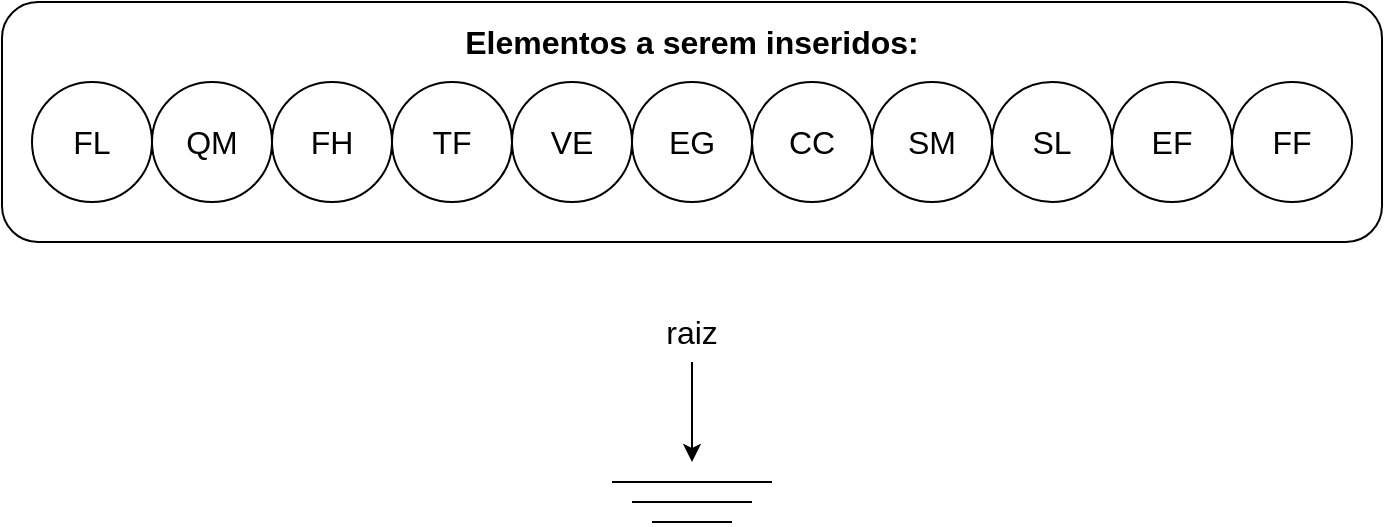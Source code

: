 <mxfile version="24.7.4" pages="24">
  <diagram name="1" id="jpYvJ4qaIyibGet7JKoO">
    <mxGraphModel dx="1434" dy="780" grid="1" gridSize="10" guides="1" tooltips="1" connect="1" arrows="1" fold="1" page="1" pageScale="1" pageWidth="827" pageHeight="1169" math="0" shadow="0">
      <root>
        <mxCell id="HHD3lb3hgU_MIKKwKcJ2-0" />
        <mxCell id="HHD3lb3hgU_MIKKwKcJ2-1" parent="HHD3lb3hgU_MIKKwKcJ2-0" />
        <mxCell id="lKp15wOKktrIZEMYe8CR-0" value="" style="endArrow=none;html=1;rounded=0;fontStyle=1" edge="1" parent="HHD3lb3hgU_MIKKwKcJ2-1">
          <mxGeometry width="50" height="50" relative="1" as="geometry">
            <mxPoint x="374" y="250" as="sourcePoint" />
            <mxPoint x="454" y="250" as="targetPoint" />
          </mxGeometry>
        </mxCell>
        <mxCell id="lKp15wOKktrIZEMYe8CR-1" value="" style="endArrow=none;html=1;rounded=0;fontStyle=1" edge="1" parent="HHD3lb3hgU_MIKKwKcJ2-1">
          <mxGeometry width="50" height="50" relative="1" as="geometry">
            <mxPoint x="384" y="260" as="sourcePoint" />
            <mxPoint x="444" y="260" as="targetPoint" />
            <Array as="points">
              <mxPoint x="424" y="260" />
            </Array>
          </mxGeometry>
        </mxCell>
        <mxCell id="lKp15wOKktrIZEMYe8CR-2" value="" style="endArrow=none;html=1;rounded=0;fontStyle=1" edge="1" parent="HHD3lb3hgU_MIKKwKcJ2-1">
          <mxGeometry width="50" height="50" relative="1" as="geometry">
            <mxPoint x="394" y="270" as="sourcePoint" />
            <mxPoint x="434" y="270" as="targetPoint" />
          </mxGeometry>
        </mxCell>
        <mxCell id="lKp15wOKktrIZEMYe8CR-3" value="raiz" style="text;html=1;align=center;verticalAlign=middle;whiteSpace=wrap;rounded=0;fontSize=16;" vertex="1" parent="HHD3lb3hgU_MIKKwKcJ2-1">
          <mxGeometry x="384" y="160" width="60" height="30" as="geometry" />
        </mxCell>
        <mxCell id="lKp15wOKktrIZEMYe8CR-4" value="" style="endArrow=classic;html=1;rounded=0;exitX=0.5;exitY=1;exitDx=0;exitDy=0;" edge="1" parent="HHD3lb3hgU_MIKKwKcJ2-1" source="lKp15wOKktrIZEMYe8CR-3">
          <mxGeometry width="50" height="50" relative="1" as="geometry">
            <mxPoint x="390" y="430" as="sourcePoint" />
            <mxPoint x="414" y="240" as="targetPoint" />
          </mxGeometry>
        </mxCell>
        <mxCell id="lKp15wOKktrIZEMYe8CR-5" value="" style="rounded=1;whiteSpace=wrap;html=1;fillColor=none;" vertex="1" parent="HHD3lb3hgU_MIKKwKcJ2-1">
          <mxGeometry x="69" y="10" width="690" height="120" as="geometry" />
        </mxCell>
        <mxCell id="lKp15wOKktrIZEMYe8CR-6" value="&lt;span style=&quot;font-size: 16px;&quot;&gt;QM&lt;/span&gt;" style="ellipse;whiteSpace=wrap;html=1;aspect=fixed;" vertex="1" parent="HHD3lb3hgU_MIKKwKcJ2-1">
          <mxGeometry x="144" y="50" width="60" height="60" as="geometry" />
        </mxCell>
        <mxCell id="lKp15wOKktrIZEMYe8CR-7" value="&lt;font style=&quot;font-size: 16px;&quot;&gt;FH&lt;/font&gt;" style="ellipse;whiteSpace=wrap;html=1;aspect=fixed;" vertex="1" parent="HHD3lb3hgU_MIKKwKcJ2-1">
          <mxGeometry x="204" y="50" width="60" height="60" as="geometry" />
        </mxCell>
        <mxCell id="lKp15wOKktrIZEMYe8CR-8" value="&lt;font style=&quot;font-size: 16px;&quot;&gt;TF&lt;/font&gt;" style="ellipse;whiteSpace=wrap;html=1;aspect=fixed;" vertex="1" parent="HHD3lb3hgU_MIKKwKcJ2-1">
          <mxGeometry x="264" y="50" width="60" height="60" as="geometry" />
        </mxCell>
        <mxCell id="lKp15wOKktrIZEMYe8CR-9" value="&lt;font style=&quot;font-size: 16px;&quot;&gt;VE&lt;/font&gt;" style="ellipse;whiteSpace=wrap;html=1;aspect=fixed;" vertex="1" parent="HHD3lb3hgU_MIKKwKcJ2-1">
          <mxGeometry x="324" y="50" width="60" height="60" as="geometry" />
        </mxCell>
        <mxCell id="lKp15wOKktrIZEMYe8CR-10" value="&lt;font style=&quot;font-size: 16px;&quot;&gt;EG&lt;/font&gt;" style="ellipse;whiteSpace=wrap;html=1;aspect=fixed;" vertex="1" parent="HHD3lb3hgU_MIKKwKcJ2-1">
          <mxGeometry x="384" y="50" width="60" height="60" as="geometry" />
        </mxCell>
        <mxCell id="lKp15wOKktrIZEMYe8CR-11" value="&lt;font style=&quot;font-size: 16px;&quot;&gt;CC&lt;/font&gt;" style="ellipse;whiteSpace=wrap;html=1;aspect=fixed;" vertex="1" parent="HHD3lb3hgU_MIKKwKcJ2-1">
          <mxGeometry x="444" y="50" width="60" height="60" as="geometry" />
        </mxCell>
        <mxCell id="lKp15wOKktrIZEMYe8CR-12" value="&lt;font style=&quot;font-size: 16px;&quot;&gt;SM&lt;/font&gt;" style="ellipse;whiteSpace=wrap;html=1;aspect=fixed;" vertex="1" parent="HHD3lb3hgU_MIKKwKcJ2-1">
          <mxGeometry x="504" y="50" width="60" height="60" as="geometry" />
        </mxCell>
        <mxCell id="lKp15wOKktrIZEMYe8CR-13" value="&lt;font style=&quot;font-size: 16px;&quot;&gt;SL&lt;/font&gt;" style="ellipse;whiteSpace=wrap;html=1;aspect=fixed;" vertex="1" parent="HHD3lb3hgU_MIKKwKcJ2-1">
          <mxGeometry x="564" y="50" width="60" height="60" as="geometry" />
        </mxCell>
        <mxCell id="lKp15wOKktrIZEMYe8CR-14" value="&lt;font style=&quot;font-size: 16px;&quot;&gt;EF&lt;/font&gt;" style="ellipse;whiteSpace=wrap;html=1;aspect=fixed;" vertex="1" parent="HHD3lb3hgU_MIKKwKcJ2-1">
          <mxGeometry x="624" y="50" width="60" height="60" as="geometry" />
        </mxCell>
        <mxCell id="lKp15wOKktrIZEMYe8CR-15" value="&lt;b&gt;Elementos a serem inseridos:&lt;/b&gt;" style="text;html=1;align=center;verticalAlign=middle;whiteSpace=wrap;rounded=0;fontSize=16;" vertex="1" parent="HHD3lb3hgU_MIKKwKcJ2-1">
          <mxGeometry x="294" y="20" width="240" height="20" as="geometry" />
        </mxCell>
        <mxCell id="lKp15wOKktrIZEMYe8CR-16" value="&lt;span style=&quot;font-size: 16px;&quot;&gt;FL&lt;/span&gt;" style="ellipse;whiteSpace=wrap;html=1;aspect=fixed;" vertex="1" parent="HHD3lb3hgU_MIKKwKcJ2-1">
          <mxGeometry x="84" y="50" width="60" height="60" as="geometry" />
        </mxCell>
        <mxCell id="lKp15wOKktrIZEMYe8CR-17" value="&lt;span style=&quot;font-size: 16px;&quot;&gt;FF&lt;/span&gt;" style="ellipse;whiteSpace=wrap;html=1;aspect=fixed;" vertex="1" parent="HHD3lb3hgU_MIKKwKcJ2-1">
          <mxGeometry x="684" y="50" width="60" height="60" as="geometry" />
        </mxCell>
      </root>
    </mxGraphModel>
  </diagram>
  <diagram name="2" id="5W0W9F56Wi3tHMmM0F8E">
    <mxGraphModel dx="1434" dy="780" grid="1" gridSize="10" guides="1" tooltips="1" connect="1" arrows="1" fold="1" page="1" pageScale="1" pageWidth="827" pageHeight="1169" math="0" shadow="0">
      <root>
        <mxCell id="EfWoc-eQRIl3I1CXLqaQ-0" />
        <mxCell id="EfWoc-eQRIl3I1CXLqaQ-1" parent="EfWoc-eQRIl3I1CXLqaQ-0" />
        <mxCell id="EfWoc-eQRIl3I1CXLqaQ-5" value="raiz" style="text;html=1;align=center;verticalAlign=middle;whiteSpace=wrap;rounded=0;fontSize=16;" vertex="1" parent="EfWoc-eQRIl3I1CXLqaQ-1">
          <mxGeometry x="384" y="160" width="60" height="30" as="geometry" />
        </mxCell>
        <mxCell id="EfWoc-eQRIl3I1CXLqaQ-6" value="" style="endArrow=classic;html=1;rounded=0;exitX=0.5;exitY=1;exitDx=0;exitDy=0;" edge="1" parent="EfWoc-eQRIl3I1CXLqaQ-1" source="EfWoc-eQRIl3I1CXLqaQ-5">
          <mxGeometry width="50" height="50" relative="1" as="geometry">
            <mxPoint x="390" y="430" as="sourcePoint" />
            <mxPoint x="414" y="240" as="targetPoint" />
          </mxGeometry>
        </mxCell>
        <mxCell id="EfWoc-eQRIl3I1CXLqaQ-7" value="" style="rounded=1;whiteSpace=wrap;html=1;fillColor=none;" vertex="1" parent="EfWoc-eQRIl3I1CXLqaQ-1">
          <mxGeometry x="69" y="10" width="690" height="120" as="geometry" />
        </mxCell>
        <mxCell id="EfWoc-eQRIl3I1CXLqaQ-8" value="&lt;span style=&quot;font-size: 16px;&quot;&gt;QM&lt;/span&gt;" style="ellipse;whiteSpace=wrap;html=1;aspect=fixed;" vertex="1" parent="EfWoc-eQRIl3I1CXLqaQ-1">
          <mxGeometry x="144" y="50" width="60" height="60" as="geometry" />
        </mxCell>
        <mxCell id="EfWoc-eQRIl3I1CXLqaQ-9" value="&lt;font style=&quot;font-size: 16px;&quot;&gt;FH&lt;/font&gt;" style="ellipse;whiteSpace=wrap;html=1;aspect=fixed;" vertex="1" parent="EfWoc-eQRIl3I1CXLqaQ-1">
          <mxGeometry x="204" y="50" width="60" height="60" as="geometry" />
        </mxCell>
        <mxCell id="EfWoc-eQRIl3I1CXLqaQ-10" value="&lt;font style=&quot;font-size: 16px;&quot;&gt;TF&lt;/font&gt;" style="ellipse;whiteSpace=wrap;html=1;aspect=fixed;" vertex="1" parent="EfWoc-eQRIl3I1CXLqaQ-1">
          <mxGeometry x="264" y="50" width="60" height="60" as="geometry" />
        </mxCell>
        <mxCell id="EfWoc-eQRIl3I1CXLqaQ-11" value="&lt;font style=&quot;font-size: 16px;&quot;&gt;VE&lt;/font&gt;" style="ellipse;whiteSpace=wrap;html=1;aspect=fixed;" vertex="1" parent="EfWoc-eQRIl3I1CXLqaQ-1">
          <mxGeometry x="324" y="50" width="60" height="60" as="geometry" />
        </mxCell>
        <mxCell id="EfWoc-eQRIl3I1CXLqaQ-12" value="&lt;font style=&quot;font-size: 16px;&quot;&gt;EG&lt;/font&gt;" style="ellipse;whiteSpace=wrap;html=1;aspect=fixed;" vertex="1" parent="EfWoc-eQRIl3I1CXLqaQ-1">
          <mxGeometry x="384" y="50" width="60" height="60" as="geometry" />
        </mxCell>
        <mxCell id="EfWoc-eQRIl3I1CXLqaQ-13" value="&lt;font style=&quot;font-size: 16px;&quot;&gt;CC&lt;/font&gt;" style="ellipse;whiteSpace=wrap;html=1;aspect=fixed;" vertex="1" parent="EfWoc-eQRIl3I1CXLqaQ-1">
          <mxGeometry x="444" y="50" width="60" height="60" as="geometry" />
        </mxCell>
        <mxCell id="EfWoc-eQRIl3I1CXLqaQ-14" value="&lt;font style=&quot;font-size: 16px;&quot;&gt;SM&lt;/font&gt;" style="ellipse;whiteSpace=wrap;html=1;aspect=fixed;" vertex="1" parent="EfWoc-eQRIl3I1CXLqaQ-1">
          <mxGeometry x="504" y="50" width="60" height="60" as="geometry" />
        </mxCell>
        <mxCell id="EfWoc-eQRIl3I1CXLqaQ-15" value="&lt;font style=&quot;font-size: 16px;&quot;&gt;SL&lt;/font&gt;" style="ellipse;whiteSpace=wrap;html=1;aspect=fixed;" vertex="1" parent="EfWoc-eQRIl3I1CXLqaQ-1">
          <mxGeometry x="564" y="50" width="60" height="60" as="geometry" />
        </mxCell>
        <mxCell id="EfWoc-eQRIl3I1CXLqaQ-16" value="&lt;font style=&quot;font-size: 16px;&quot;&gt;EF&lt;/font&gt;" style="ellipse;whiteSpace=wrap;html=1;aspect=fixed;" vertex="1" parent="EfWoc-eQRIl3I1CXLqaQ-1">
          <mxGeometry x="624" y="50" width="60" height="60" as="geometry" />
        </mxCell>
        <mxCell id="EfWoc-eQRIl3I1CXLqaQ-17" value="&lt;b&gt;Elementos a serem inseridos:&lt;/b&gt;" style="text;html=1;align=center;verticalAlign=middle;whiteSpace=wrap;rounded=0;fontSize=16;" vertex="1" parent="EfWoc-eQRIl3I1CXLqaQ-1">
          <mxGeometry x="294" y="20" width="240" height="20" as="geometry" />
        </mxCell>
        <mxCell id="EfWoc-eQRIl3I1CXLqaQ-18" value="&lt;span style=&quot;font-size: 16px;&quot;&gt;FL&lt;/span&gt;" style="ellipse;whiteSpace=wrap;html=1;aspect=fixed;fillColor=#000000;strokeColor=#666666;fontColor=#FFFFFF;fillStyle=solid;" vertex="1" parent="EfWoc-eQRIl3I1CXLqaQ-1">
          <mxGeometry x="384" y="250" width="60" height="60" as="geometry" />
        </mxCell>
        <mxCell id="EfWoc-eQRIl3I1CXLqaQ-19" value="&lt;span style=&quot;font-size: 16px;&quot;&gt;FF&lt;/span&gt;" style="ellipse;whiteSpace=wrap;html=1;aspect=fixed;" vertex="1" parent="EfWoc-eQRIl3I1CXLqaQ-1">
          <mxGeometry x="684" y="50" width="60" height="60" as="geometry" />
        </mxCell>
        <mxCell id="h_trXpMSnD7heli8TgOe-0" value="&lt;span style=&quot;font-size: 15px;&quot;&gt;Inserção da Raiz&lt;/span&gt;" style="rounded=1;whiteSpace=wrap;html=1;" vertex="1" parent="EfWoc-eQRIl3I1CXLqaQ-1">
          <mxGeometry x="622" y="160" width="137" height="60" as="geometry" />
        </mxCell>
        <mxCell id="d6HHFZ1wK4oVODzi7iaA-0" value="&lt;span style=&quot;font-size: 16px;&quot;&gt;FL&lt;/span&gt;" style="ellipse;whiteSpace=wrap;html=1;aspect=fixed;fillColor=#dae8fc;strokeColor=#6c8ebf;" vertex="1" parent="EfWoc-eQRIl3I1CXLqaQ-1">
          <mxGeometry x="84" y="50" width="60" height="60" as="geometry" />
        </mxCell>
      </root>
    </mxGraphModel>
  </diagram>
  <diagram name="3" id="dv7G85QoFgKX-hZGECmc">
    <mxGraphModel dx="1434" dy="780" grid="1" gridSize="10" guides="1" tooltips="1" connect="1" arrows="1" fold="1" page="1" pageScale="1" pageWidth="827" pageHeight="1169" math="0" shadow="0">
      <root>
        <mxCell id="LMqisot7q4nWeKRkHfOl-0" />
        <mxCell id="LMqisot7q4nWeKRkHfOl-1" parent="LMqisot7q4nWeKRkHfOl-0" />
        <mxCell id="LMqisot7q4nWeKRkHfOl-2" value="raiz" style="text;html=1;align=center;verticalAlign=middle;whiteSpace=wrap;rounded=0;fontSize=16;" vertex="1" parent="LMqisot7q4nWeKRkHfOl-1">
          <mxGeometry x="384" y="160" width="60" height="30" as="geometry" />
        </mxCell>
        <mxCell id="LMqisot7q4nWeKRkHfOl-3" value="" style="endArrow=classic;html=1;rounded=0;exitX=0.5;exitY=1;exitDx=0;exitDy=0;" edge="1" parent="LMqisot7q4nWeKRkHfOl-1" source="LMqisot7q4nWeKRkHfOl-2">
          <mxGeometry width="50" height="50" relative="1" as="geometry">
            <mxPoint x="390" y="430" as="sourcePoint" />
            <mxPoint x="414" y="240" as="targetPoint" />
          </mxGeometry>
        </mxCell>
        <mxCell id="LMqisot7q4nWeKRkHfOl-4" value="" style="rounded=1;whiteSpace=wrap;html=1;fillColor=none;" vertex="1" parent="LMqisot7q4nWeKRkHfOl-1">
          <mxGeometry x="69" y="10" width="690" height="120" as="geometry" />
        </mxCell>
        <mxCell id="LMqisot7q4nWeKRkHfOl-6" value="&lt;font style=&quot;font-size: 16px;&quot;&gt;FH&lt;/font&gt;" style="ellipse;whiteSpace=wrap;html=1;aspect=fixed;" vertex="1" parent="LMqisot7q4nWeKRkHfOl-1">
          <mxGeometry x="204" y="50" width="60" height="60" as="geometry" />
        </mxCell>
        <mxCell id="LMqisot7q4nWeKRkHfOl-7" value="&lt;font style=&quot;font-size: 16px;&quot;&gt;TF&lt;/font&gt;" style="ellipse;whiteSpace=wrap;html=1;aspect=fixed;" vertex="1" parent="LMqisot7q4nWeKRkHfOl-1">
          <mxGeometry x="264" y="50" width="60" height="60" as="geometry" />
        </mxCell>
        <mxCell id="LMqisot7q4nWeKRkHfOl-8" value="&lt;font style=&quot;font-size: 16px;&quot;&gt;VE&lt;/font&gt;" style="ellipse;whiteSpace=wrap;html=1;aspect=fixed;" vertex="1" parent="LMqisot7q4nWeKRkHfOl-1">
          <mxGeometry x="324" y="50" width="60" height="60" as="geometry" />
        </mxCell>
        <mxCell id="LMqisot7q4nWeKRkHfOl-9" value="&lt;font style=&quot;font-size: 16px;&quot;&gt;EG&lt;/font&gt;" style="ellipse;whiteSpace=wrap;html=1;aspect=fixed;" vertex="1" parent="LMqisot7q4nWeKRkHfOl-1">
          <mxGeometry x="384" y="50" width="60" height="60" as="geometry" />
        </mxCell>
        <mxCell id="LMqisot7q4nWeKRkHfOl-10" value="&lt;font style=&quot;font-size: 16px;&quot;&gt;CC&lt;/font&gt;" style="ellipse;whiteSpace=wrap;html=1;aspect=fixed;" vertex="1" parent="LMqisot7q4nWeKRkHfOl-1">
          <mxGeometry x="444" y="50" width="60" height="60" as="geometry" />
        </mxCell>
        <mxCell id="LMqisot7q4nWeKRkHfOl-11" value="&lt;font style=&quot;font-size: 16px;&quot;&gt;SM&lt;/font&gt;" style="ellipse;whiteSpace=wrap;html=1;aspect=fixed;" vertex="1" parent="LMqisot7q4nWeKRkHfOl-1">
          <mxGeometry x="504" y="50" width="60" height="60" as="geometry" />
        </mxCell>
        <mxCell id="LMqisot7q4nWeKRkHfOl-12" value="&lt;font style=&quot;font-size: 16px;&quot;&gt;SL&lt;/font&gt;" style="ellipse;whiteSpace=wrap;html=1;aspect=fixed;" vertex="1" parent="LMqisot7q4nWeKRkHfOl-1">
          <mxGeometry x="564" y="50" width="60" height="60" as="geometry" />
        </mxCell>
        <mxCell id="LMqisot7q4nWeKRkHfOl-13" value="&lt;font style=&quot;font-size: 16px;&quot;&gt;EF&lt;/font&gt;" style="ellipse;whiteSpace=wrap;html=1;aspect=fixed;" vertex="1" parent="LMqisot7q4nWeKRkHfOl-1">
          <mxGeometry x="624" y="50" width="60" height="60" as="geometry" />
        </mxCell>
        <mxCell id="LMqisot7q4nWeKRkHfOl-14" value="&lt;b&gt;Elementos a serem inseridos:&lt;/b&gt;" style="text;html=1;align=center;verticalAlign=middle;whiteSpace=wrap;rounded=0;fontSize=16;" vertex="1" parent="LMqisot7q4nWeKRkHfOl-1">
          <mxGeometry x="294" y="20" width="240" height="20" as="geometry" />
        </mxCell>
        <mxCell id="LMqisot7q4nWeKRkHfOl-15" value="&lt;span style=&quot;font-size: 16px;&quot;&gt;FL&lt;/span&gt;" style="ellipse;whiteSpace=wrap;html=1;aspect=fixed;fillColor=#000000;strokeColor=#666666;fontColor=#FFFFFF;fillStyle=solid;" vertex="1" parent="LMqisot7q4nWeKRkHfOl-1">
          <mxGeometry x="384" y="250" width="60" height="60" as="geometry" />
        </mxCell>
        <mxCell id="LMqisot7q4nWeKRkHfOl-16" value="&lt;span style=&quot;font-size: 16px;&quot;&gt;FF&lt;/span&gt;" style="ellipse;whiteSpace=wrap;html=1;aspect=fixed;" vertex="1" parent="LMqisot7q4nWeKRkHfOl-1">
          <mxGeometry x="684" y="50" width="60" height="60" as="geometry" />
        </mxCell>
        <mxCell id="LMqisot7q4nWeKRkHfOl-17" value="&lt;span style=&quot;font-size: 15px;&quot;&gt;Inserção Simples&lt;/span&gt;" style="rounded=1;whiteSpace=wrap;html=1;" vertex="1" parent="LMqisot7q4nWeKRkHfOl-1">
          <mxGeometry x="622" y="160" width="137" height="60" as="geometry" />
        </mxCell>
        <mxCell id="mKDnXthaRrJ-rE3ui-Oq-0" value="" style="endArrow=classic;html=1;rounded=0;exitX=1;exitY=1;exitDx=0;exitDy=0;" edge="1" parent="LMqisot7q4nWeKRkHfOl-1">
          <mxGeometry width="50" height="50" relative="1" as="geometry">
            <mxPoint x="435" y="301" as="sourcePoint" />
            <mxPoint x="490" y="340" as="targetPoint" />
          </mxGeometry>
        </mxCell>
        <mxCell id="mKDnXthaRrJ-rE3ui-Oq-1" value="&lt;font style=&quot;font-size: 16px;&quot;&gt;QM&lt;/font&gt;" style="ellipse;whiteSpace=wrap;html=1;aspect=fixed;fillColor=#f8cecc;strokeColor=#b85450;" vertex="1" parent="LMqisot7q4nWeKRkHfOl-1">
          <mxGeometry x="474" y="340" width="60" height="60" as="geometry" />
        </mxCell>
        <mxCell id="hiAeTphn_HQp6JRBzYn9-0" value="&lt;span style=&quot;font-size: 16px;&quot;&gt;QM&lt;/span&gt;" style="ellipse;whiteSpace=wrap;html=1;aspect=fixed;fillColor=#dae8fc;strokeColor=#6c8ebf;" vertex="1" parent="LMqisot7q4nWeKRkHfOl-1">
          <mxGeometry x="144" y="50" width="60" height="60" as="geometry" />
        </mxCell>
        <mxCell id="hiAeTphn_HQp6JRBzYn9-1" value="&lt;span style=&quot;font-size: 16px;&quot;&gt;FL&lt;/span&gt;" style="ellipse;whiteSpace=wrap;html=1;aspect=fixed;" vertex="1" parent="LMqisot7q4nWeKRkHfOl-1">
          <mxGeometry x="84" y="50" width="60" height="60" as="geometry" />
        </mxCell>
      </root>
    </mxGraphModel>
  </diagram>
  <diagram name="4" id="Em4K7zS0EyI6TkUYkHq_">
    <mxGraphModel dx="1434" dy="780" grid="1" gridSize="10" guides="1" tooltips="1" connect="1" arrows="1" fold="1" page="1" pageScale="1" pageWidth="827" pageHeight="1169" math="0" shadow="0">
      <root>
        <mxCell id="aErRjgYxuUOZ-oBqXroR-0" />
        <mxCell id="aErRjgYxuUOZ-oBqXroR-1" parent="aErRjgYxuUOZ-oBqXroR-0" />
        <mxCell id="aErRjgYxuUOZ-oBqXroR-2" value="raiz" style="text;html=1;align=center;verticalAlign=middle;whiteSpace=wrap;rounded=0;fontSize=16;" vertex="1" parent="aErRjgYxuUOZ-oBqXroR-1">
          <mxGeometry x="384" y="160" width="60" height="30" as="geometry" />
        </mxCell>
        <mxCell id="aErRjgYxuUOZ-oBqXroR-3" value="" style="endArrow=classic;html=1;rounded=0;exitX=0.5;exitY=1;exitDx=0;exitDy=0;" edge="1" parent="aErRjgYxuUOZ-oBqXroR-1" source="aErRjgYxuUOZ-oBqXroR-2">
          <mxGeometry width="50" height="50" relative="1" as="geometry">
            <mxPoint x="390" y="430" as="sourcePoint" />
            <mxPoint x="414" y="240" as="targetPoint" />
          </mxGeometry>
        </mxCell>
        <mxCell id="aErRjgYxuUOZ-oBqXroR-4" value="" style="rounded=1;whiteSpace=wrap;html=1;fillColor=none;" vertex="1" parent="aErRjgYxuUOZ-oBqXroR-1">
          <mxGeometry x="69" y="10" width="690" height="120" as="geometry" />
        </mxCell>
        <mxCell id="aErRjgYxuUOZ-oBqXroR-5" value="&lt;font style=&quot;font-size: 16px;&quot;&gt;FH&lt;/font&gt;" style="ellipse;whiteSpace=wrap;html=1;aspect=fixed;fillColor=#dae8fc;strokeColor=#6c8ebf;" vertex="1" parent="aErRjgYxuUOZ-oBqXroR-1">
          <mxGeometry x="204" y="50" width="60" height="60" as="geometry" />
        </mxCell>
        <mxCell id="aErRjgYxuUOZ-oBqXroR-6" value="&lt;font style=&quot;font-size: 16px;&quot;&gt;TF&lt;/font&gt;" style="ellipse;whiteSpace=wrap;html=1;aspect=fixed;" vertex="1" parent="aErRjgYxuUOZ-oBqXroR-1">
          <mxGeometry x="264" y="50" width="60" height="60" as="geometry" />
        </mxCell>
        <mxCell id="aErRjgYxuUOZ-oBqXroR-7" value="&lt;font style=&quot;font-size: 16px;&quot;&gt;VE&lt;/font&gt;" style="ellipse;whiteSpace=wrap;html=1;aspect=fixed;" vertex="1" parent="aErRjgYxuUOZ-oBqXroR-1">
          <mxGeometry x="324" y="50" width="60" height="60" as="geometry" />
        </mxCell>
        <mxCell id="aErRjgYxuUOZ-oBqXroR-8" value="&lt;font style=&quot;font-size: 16px;&quot;&gt;EG&lt;/font&gt;" style="ellipse;whiteSpace=wrap;html=1;aspect=fixed;" vertex="1" parent="aErRjgYxuUOZ-oBqXroR-1">
          <mxGeometry x="384" y="50" width="60" height="60" as="geometry" />
        </mxCell>
        <mxCell id="aErRjgYxuUOZ-oBqXroR-9" value="&lt;font style=&quot;font-size: 16px;&quot;&gt;CC&lt;/font&gt;" style="ellipse;whiteSpace=wrap;html=1;aspect=fixed;" vertex="1" parent="aErRjgYxuUOZ-oBqXroR-1">
          <mxGeometry x="444" y="50" width="60" height="60" as="geometry" />
        </mxCell>
        <mxCell id="aErRjgYxuUOZ-oBqXroR-10" value="&lt;font style=&quot;font-size: 16px;&quot;&gt;SM&lt;/font&gt;" style="ellipse;whiteSpace=wrap;html=1;aspect=fixed;" vertex="1" parent="aErRjgYxuUOZ-oBqXroR-1">
          <mxGeometry x="504" y="50" width="60" height="60" as="geometry" />
        </mxCell>
        <mxCell id="aErRjgYxuUOZ-oBqXroR-11" value="&lt;font style=&quot;font-size: 16px;&quot;&gt;SL&lt;/font&gt;" style="ellipse;whiteSpace=wrap;html=1;aspect=fixed;" vertex="1" parent="aErRjgYxuUOZ-oBqXroR-1">
          <mxGeometry x="564" y="50" width="60" height="60" as="geometry" />
        </mxCell>
        <mxCell id="aErRjgYxuUOZ-oBqXroR-12" value="&lt;font style=&quot;font-size: 16px;&quot;&gt;EF&lt;/font&gt;" style="ellipse;whiteSpace=wrap;html=1;aspect=fixed;" vertex="1" parent="aErRjgYxuUOZ-oBqXroR-1">
          <mxGeometry x="624" y="50" width="60" height="60" as="geometry" />
        </mxCell>
        <mxCell id="aErRjgYxuUOZ-oBqXroR-13" value="&lt;b&gt;Elementos a serem inseridos:&lt;/b&gt;" style="text;html=1;align=center;verticalAlign=middle;whiteSpace=wrap;rounded=0;fontSize=16;" vertex="1" parent="aErRjgYxuUOZ-oBqXroR-1">
          <mxGeometry x="294" y="20" width="240" height="20" as="geometry" />
        </mxCell>
        <mxCell id="aErRjgYxuUOZ-oBqXroR-14" value="&lt;span style=&quot;font-size: 16px;&quot;&gt;FL&lt;/span&gt;" style="ellipse;whiteSpace=wrap;html=1;aspect=fixed;fillColor=#000000;strokeColor=#666666;fontColor=#FFFFFF;fillStyle=solid;" vertex="1" parent="aErRjgYxuUOZ-oBqXroR-1">
          <mxGeometry x="384" y="250" width="60" height="60" as="geometry" />
        </mxCell>
        <mxCell id="aErRjgYxuUOZ-oBqXroR-15" value="&lt;span style=&quot;font-size: 16px;&quot;&gt;FF&lt;/span&gt;" style="ellipse;whiteSpace=wrap;html=1;aspect=fixed;" vertex="1" parent="aErRjgYxuUOZ-oBqXroR-1">
          <mxGeometry x="684" y="50" width="60" height="60" as="geometry" />
        </mxCell>
        <mxCell id="aErRjgYxuUOZ-oBqXroR-16" value="&lt;span style=&quot;font-size: 15px;&quot;&gt;Inserção Simples&lt;/span&gt;" style="rounded=1;whiteSpace=wrap;html=1;" vertex="1" parent="aErRjgYxuUOZ-oBqXroR-1">
          <mxGeometry x="622" y="160" width="137" height="60" as="geometry" />
        </mxCell>
        <mxCell id="aErRjgYxuUOZ-oBqXroR-17" value="" style="endArrow=classic;html=1;rounded=0;exitX=1;exitY=1;exitDx=0;exitDy=0;" edge="1" parent="aErRjgYxuUOZ-oBqXroR-1">
          <mxGeometry width="50" height="50" relative="1" as="geometry">
            <mxPoint x="435" y="301" as="sourcePoint" />
            <mxPoint x="490" y="340" as="targetPoint" />
          </mxGeometry>
        </mxCell>
        <mxCell id="aErRjgYxuUOZ-oBqXroR-18" value="&lt;font style=&quot;font-size: 16px;&quot;&gt;QM&lt;/font&gt;" style="ellipse;whiteSpace=wrap;html=1;aspect=fixed;fillColor=#f8cecc;strokeColor=#b85450;" vertex="1" parent="aErRjgYxuUOZ-oBqXroR-1">
          <mxGeometry x="474" y="340" width="60" height="60" as="geometry" />
        </mxCell>
        <mxCell id="aErRjgYxuUOZ-oBqXroR-19" value="&lt;span style=&quot;font-size: 16px;&quot;&gt;QM&lt;/span&gt;" style="ellipse;whiteSpace=wrap;html=1;aspect=fixed;" vertex="1" parent="aErRjgYxuUOZ-oBqXroR-1">
          <mxGeometry x="144" y="50" width="60" height="60" as="geometry" />
        </mxCell>
        <mxCell id="aErRjgYxuUOZ-oBqXroR-20" value="&lt;span style=&quot;font-size: 16px;&quot;&gt;FL&lt;/span&gt;" style="ellipse;whiteSpace=wrap;html=1;aspect=fixed;" vertex="1" parent="aErRjgYxuUOZ-oBqXroR-1">
          <mxGeometry x="84" y="50" width="60" height="60" as="geometry" />
        </mxCell>
        <mxCell id="cWuhdss5vht44Rut_tcx-0" value="" style="endArrow=classic;html=1;rounded=0;exitX=0;exitY=1;exitDx=0;exitDy=0;" edge="1" parent="aErRjgYxuUOZ-oBqXroR-1">
          <mxGeometry width="50" height="50" relative="1" as="geometry">
            <mxPoint x="393" y="301" as="sourcePoint" />
            <mxPoint x="340" y="340" as="targetPoint" />
          </mxGeometry>
        </mxCell>
        <mxCell id="cWuhdss5vht44Rut_tcx-1" value="&lt;font style=&quot;font-size: 16px;&quot;&gt;FH&lt;/font&gt;" style="ellipse;whiteSpace=wrap;html=1;aspect=fixed;fillColor=#f8cecc;strokeColor=#b85450;" vertex="1" parent="aErRjgYxuUOZ-oBqXroR-1">
          <mxGeometry x="294" y="340" width="60" height="60" as="geometry" />
        </mxCell>
      </root>
    </mxGraphModel>
  </diagram>
  <diagram name="5" id="TZQ3KxrM16XmHsMTsr2o">
    <mxGraphModel dx="1434" dy="780" grid="1" gridSize="10" guides="1" tooltips="1" connect="1" arrows="1" fold="1" page="1" pageScale="1" pageWidth="827" pageHeight="1169" math="0" shadow="0">
      <root>
        <mxCell id="kAhAruZVl7AKA3PTO9Mi-0" />
        <mxCell id="kAhAruZVl7AKA3PTO9Mi-1" parent="kAhAruZVl7AKA3PTO9Mi-0" />
        <mxCell id="kAhAruZVl7AKA3PTO9Mi-2" value="raiz" style="text;html=1;align=center;verticalAlign=middle;whiteSpace=wrap;rounded=0;fontSize=16;" vertex="1" parent="kAhAruZVl7AKA3PTO9Mi-1">
          <mxGeometry x="384" y="160" width="60" height="30" as="geometry" />
        </mxCell>
        <mxCell id="kAhAruZVl7AKA3PTO9Mi-3" value="" style="endArrow=classic;html=1;rounded=0;exitX=0.5;exitY=1;exitDx=0;exitDy=0;" edge="1" parent="kAhAruZVl7AKA3PTO9Mi-1" source="kAhAruZVl7AKA3PTO9Mi-2">
          <mxGeometry width="50" height="50" relative="1" as="geometry">
            <mxPoint x="390" y="430" as="sourcePoint" />
            <mxPoint x="414" y="240" as="targetPoint" />
          </mxGeometry>
        </mxCell>
        <mxCell id="kAhAruZVl7AKA3PTO9Mi-4" value="" style="rounded=1;whiteSpace=wrap;html=1;fillColor=none;" vertex="1" parent="kAhAruZVl7AKA3PTO9Mi-1">
          <mxGeometry x="69" y="10" width="690" height="120" as="geometry" />
        </mxCell>
        <mxCell id="kAhAruZVl7AKA3PTO9Mi-5" value="&lt;font style=&quot;font-size: 16px;&quot;&gt;FH&lt;/font&gt;" style="ellipse;whiteSpace=wrap;html=1;aspect=fixed;" vertex="1" parent="kAhAruZVl7AKA3PTO9Mi-1">
          <mxGeometry x="204" y="50" width="60" height="60" as="geometry" />
        </mxCell>
        <mxCell id="kAhAruZVl7AKA3PTO9Mi-6" value="&lt;font style=&quot;font-size: 16px;&quot;&gt;TF&lt;/font&gt;" style="ellipse;whiteSpace=wrap;html=1;aspect=fixed;fillColor=#dae8fc;strokeColor=#6c8ebf;" vertex="1" parent="kAhAruZVl7AKA3PTO9Mi-1">
          <mxGeometry x="264" y="50" width="60" height="60" as="geometry" />
        </mxCell>
        <mxCell id="kAhAruZVl7AKA3PTO9Mi-7" value="&lt;font style=&quot;font-size: 16px;&quot;&gt;VE&lt;/font&gt;" style="ellipse;whiteSpace=wrap;html=1;aspect=fixed;" vertex="1" parent="kAhAruZVl7AKA3PTO9Mi-1">
          <mxGeometry x="324" y="50" width="60" height="60" as="geometry" />
        </mxCell>
        <mxCell id="kAhAruZVl7AKA3PTO9Mi-8" value="&lt;font style=&quot;font-size: 16px;&quot;&gt;EG&lt;/font&gt;" style="ellipse;whiteSpace=wrap;html=1;aspect=fixed;" vertex="1" parent="kAhAruZVl7AKA3PTO9Mi-1">
          <mxGeometry x="384" y="50" width="60" height="60" as="geometry" />
        </mxCell>
        <mxCell id="kAhAruZVl7AKA3PTO9Mi-9" value="&lt;font style=&quot;font-size: 16px;&quot;&gt;CC&lt;/font&gt;" style="ellipse;whiteSpace=wrap;html=1;aspect=fixed;" vertex="1" parent="kAhAruZVl7AKA3PTO9Mi-1">
          <mxGeometry x="444" y="50" width="60" height="60" as="geometry" />
        </mxCell>
        <mxCell id="kAhAruZVl7AKA3PTO9Mi-10" value="&lt;font style=&quot;font-size: 16px;&quot;&gt;SM&lt;/font&gt;" style="ellipse;whiteSpace=wrap;html=1;aspect=fixed;" vertex="1" parent="kAhAruZVl7AKA3PTO9Mi-1">
          <mxGeometry x="504" y="50" width="60" height="60" as="geometry" />
        </mxCell>
        <mxCell id="kAhAruZVl7AKA3PTO9Mi-11" value="&lt;font style=&quot;font-size: 16px;&quot;&gt;SL&lt;/font&gt;" style="ellipse;whiteSpace=wrap;html=1;aspect=fixed;" vertex="1" parent="kAhAruZVl7AKA3PTO9Mi-1">
          <mxGeometry x="564" y="50" width="60" height="60" as="geometry" />
        </mxCell>
        <mxCell id="kAhAruZVl7AKA3PTO9Mi-12" value="&lt;font style=&quot;font-size: 16px;&quot;&gt;EF&lt;/font&gt;" style="ellipse;whiteSpace=wrap;html=1;aspect=fixed;" vertex="1" parent="kAhAruZVl7AKA3PTO9Mi-1">
          <mxGeometry x="624" y="50" width="60" height="60" as="geometry" />
        </mxCell>
        <mxCell id="kAhAruZVl7AKA3PTO9Mi-13" value="&lt;b&gt;Elementos a serem inseridos:&lt;/b&gt;" style="text;html=1;align=center;verticalAlign=middle;whiteSpace=wrap;rounded=0;fontSize=16;" vertex="1" parent="kAhAruZVl7AKA3PTO9Mi-1">
          <mxGeometry x="294" y="20" width="240" height="20" as="geometry" />
        </mxCell>
        <mxCell id="kAhAruZVl7AKA3PTO9Mi-14" value="&lt;span style=&quot;font-size: 16px;&quot;&gt;FL&lt;/span&gt;" style="ellipse;whiteSpace=wrap;html=1;aspect=fixed;fillColor=#000000;strokeColor=#666666;fontColor=#FFFFFF;fillStyle=solid;" vertex="1" parent="kAhAruZVl7AKA3PTO9Mi-1">
          <mxGeometry x="384" y="250" width="60" height="60" as="geometry" />
        </mxCell>
        <mxCell id="kAhAruZVl7AKA3PTO9Mi-15" value="&lt;span style=&quot;font-size: 16px;&quot;&gt;FF&lt;/span&gt;" style="ellipse;whiteSpace=wrap;html=1;aspect=fixed;" vertex="1" parent="kAhAruZVl7AKA3PTO9Mi-1">
          <mxGeometry x="684" y="50" width="60" height="60" as="geometry" />
        </mxCell>
        <mxCell id="kAhAruZVl7AKA3PTO9Mi-16" value="&lt;div style=&quot;text-align: center; font-size: 15px;&quot;&gt;&lt;span style=&quot;background-color: initial;&quot;&gt;&lt;font style=&quot;font-size: 15px;&quot;&gt;Caso 1:&lt;/font&gt;&lt;/span&gt;&lt;/div&gt;&lt;div style=&quot;font-size: 15px;&quot;&gt;&lt;ul style=&quot;&quot;&gt;&lt;li style=&quot;&quot;&gt;&lt;font style=&quot;font-size: 15px;&quot;&gt;Pai vermelho&lt;/font&gt;&lt;/li&gt;&lt;li style=&quot;&quot;&gt;&lt;font style=&quot;font-size: 15px;&quot;&gt;Avô preto&lt;/font&gt;&lt;/li&gt;&lt;li style=&quot;&quot;&gt;&lt;font style=&quot;font-size: 15px;&quot;&gt;Tio vermelho&lt;/font&gt;&lt;/li&gt;&lt;/ul&gt;&lt;/div&gt;" style="rounded=1;whiteSpace=wrap;html=1;align=left;" vertex="1" parent="kAhAruZVl7AKA3PTO9Mi-1">
          <mxGeometry x="601" y="160" width="158" height="110" as="geometry" />
        </mxCell>
        <mxCell id="kAhAruZVl7AKA3PTO9Mi-17" value="" style="endArrow=classic;html=1;rounded=0;exitX=1;exitY=1;exitDx=0;exitDy=0;" edge="1" parent="kAhAruZVl7AKA3PTO9Mi-1">
          <mxGeometry width="50" height="50" relative="1" as="geometry">
            <mxPoint x="435" y="301" as="sourcePoint" />
            <mxPoint x="490" y="340" as="targetPoint" />
          </mxGeometry>
        </mxCell>
        <mxCell id="kAhAruZVl7AKA3PTO9Mi-18" value="&lt;font style=&quot;font-size: 16px;&quot;&gt;QM&lt;/font&gt;" style="ellipse;whiteSpace=wrap;html=1;aspect=fixed;fillColor=#f8cecc;strokeColor=#b85450;" vertex="1" parent="kAhAruZVl7AKA3PTO9Mi-1">
          <mxGeometry x="474" y="340" width="60" height="60" as="geometry" />
        </mxCell>
        <mxCell id="kAhAruZVl7AKA3PTO9Mi-19" value="&lt;span style=&quot;font-size: 16px;&quot;&gt;QM&lt;/span&gt;" style="ellipse;whiteSpace=wrap;html=1;aspect=fixed;" vertex="1" parent="kAhAruZVl7AKA3PTO9Mi-1">
          <mxGeometry x="144" y="50" width="60" height="60" as="geometry" />
        </mxCell>
        <mxCell id="kAhAruZVl7AKA3PTO9Mi-20" value="&lt;span style=&quot;font-size: 16px;&quot;&gt;FL&lt;/span&gt;" style="ellipse;whiteSpace=wrap;html=1;aspect=fixed;" vertex="1" parent="kAhAruZVl7AKA3PTO9Mi-1">
          <mxGeometry x="84" y="50" width="60" height="60" as="geometry" />
        </mxCell>
        <mxCell id="kAhAruZVl7AKA3PTO9Mi-21" value="" style="endArrow=classic;html=1;rounded=0;exitX=0;exitY=1;exitDx=0;exitDy=0;" edge="1" parent="kAhAruZVl7AKA3PTO9Mi-1">
          <mxGeometry width="50" height="50" relative="1" as="geometry">
            <mxPoint x="393" y="301" as="sourcePoint" />
            <mxPoint x="340" y="340" as="targetPoint" />
          </mxGeometry>
        </mxCell>
        <mxCell id="kAhAruZVl7AKA3PTO9Mi-22" value="&lt;font style=&quot;font-size: 16px;&quot;&gt;FH&lt;/font&gt;" style="ellipse;whiteSpace=wrap;html=1;aspect=fixed;fillColor=#f8cecc;strokeColor=#b85450;" vertex="1" parent="kAhAruZVl7AKA3PTO9Mi-1">
          <mxGeometry x="294" y="340" width="60" height="60" as="geometry" />
        </mxCell>
        <mxCell id="uqz1VmthRyNEXQssnOG0-0" value="" style="endArrow=classic;html=1;rounded=0;exitX=1;exitY=1;exitDx=0;exitDy=0;" edge="1" parent="kAhAruZVl7AKA3PTO9Mi-1">
          <mxGeometry width="50" height="50" relative="1" as="geometry">
            <mxPoint x="525" y="391" as="sourcePoint" />
            <mxPoint x="580" y="430" as="targetPoint" />
          </mxGeometry>
        </mxCell>
        <mxCell id="uqz1VmthRyNEXQssnOG0-1" value="&lt;font style=&quot;font-size: 16px;&quot;&gt;TF&lt;/font&gt;" style="ellipse;whiteSpace=wrap;html=1;aspect=fixed;fillColor=#f8cecc;strokeColor=#b85450;" vertex="1" parent="kAhAruZVl7AKA3PTO9Mi-1">
          <mxGeometry x="564" y="430" width="60" height="60" as="geometry" />
        </mxCell>
      </root>
    </mxGraphModel>
  </diagram>
  <diagram name="6" id="o5FJEuNt29Bg2M6xMe7I">
    <mxGraphModel dx="1434" dy="780" grid="1" gridSize="10" guides="1" tooltips="1" connect="1" arrows="1" fold="1" page="1" pageScale="1" pageWidth="827" pageHeight="1169" math="0" shadow="0">
      <root>
        <mxCell id="_aZrqim1HdiBPaHd3Ipm-0" />
        <mxCell id="_aZrqim1HdiBPaHd3Ipm-1" parent="_aZrqim1HdiBPaHd3Ipm-0" />
        <mxCell id="_aZrqim1HdiBPaHd3Ipm-2" value="raiz" style="text;html=1;align=center;verticalAlign=middle;whiteSpace=wrap;rounded=0;fontSize=16;" vertex="1" parent="_aZrqim1HdiBPaHd3Ipm-1">
          <mxGeometry x="384" y="160" width="60" height="30" as="geometry" />
        </mxCell>
        <mxCell id="_aZrqim1HdiBPaHd3Ipm-3" value="" style="endArrow=classic;html=1;rounded=0;exitX=0.5;exitY=1;exitDx=0;exitDy=0;" edge="1" parent="_aZrqim1HdiBPaHd3Ipm-1" source="_aZrqim1HdiBPaHd3Ipm-2">
          <mxGeometry width="50" height="50" relative="1" as="geometry">
            <mxPoint x="390" y="430" as="sourcePoint" />
            <mxPoint x="414" y="240" as="targetPoint" />
          </mxGeometry>
        </mxCell>
        <mxCell id="_aZrqim1HdiBPaHd3Ipm-4" value="" style="rounded=1;whiteSpace=wrap;html=1;fillColor=none;" vertex="1" parent="_aZrqim1HdiBPaHd3Ipm-1">
          <mxGeometry x="69" y="10" width="690" height="120" as="geometry" />
        </mxCell>
        <mxCell id="_aZrqim1HdiBPaHd3Ipm-5" value="&lt;font style=&quot;font-size: 16px;&quot;&gt;FH&lt;/font&gt;" style="ellipse;whiteSpace=wrap;html=1;aspect=fixed;" vertex="1" parent="_aZrqim1HdiBPaHd3Ipm-1">
          <mxGeometry x="204" y="50" width="60" height="60" as="geometry" />
        </mxCell>
        <mxCell id="_aZrqim1HdiBPaHd3Ipm-6" value="&lt;font style=&quot;font-size: 16px;&quot;&gt;TF&lt;/font&gt;" style="ellipse;whiteSpace=wrap;html=1;aspect=fixed;fillColor=#dae8fc;strokeColor=#6c8ebf;" vertex="1" parent="_aZrqim1HdiBPaHd3Ipm-1">
          <mxGeometry x="264" y="50" width="60" height="60" as="geometry" />
        </mxCell>
        <mxCell id="_aZrqim1HdiBPaHd3Ipm-7" value="&lt;font style=&quot;font-size: 16px;&quot;&gt;VE&lt;/font&gt;" style="ellipse;whiteSpace=wrap;html=1;aspect=fixed;" vertex="1" parent="_aZrqim1HdiBPaHd3Ipm-1">
          <mxGeometry x="324" y="50" width="60" height="60" as="geometry" />
        </mxCell>
        <mxCell id="_aZrqim1HdiBPaHd3Ipm-8" value="&lt;font style=&quot;font-size: 16px;&quot;&gt;EG&lt;/font&gt;" style="ellipse;whiteSpace=wrap;html=1;aspect=fixed;" vertex="1" parent="_aZrqim1HdiBPaHd3Ipm-1">
          <mxGeometry x="384" y="50" width="60" height="60" as="geometry" />
        </mxCell>
        <mxCell id="_aZrqim1HdiBPaHd3Ipm-9" value="&lt;font style=&quot;font-size: 16px;&quot;&gt;CC&lt;/font&gt;" style="ellipse;whiteSpace=wrap;html=1;aspect=fixed;" vertex="1" parent="_aZrqim1HdiBPaHd3Ipm-1">
          <mxGeometry x="444" y="50" width="60" height="60" as="geometry" />
        </mxCell>
        <mxCell id="_aZrqim1HdiBPaHd3Ipm-10" value="&lt;font style=&quot;font-size: 16px;&quot;&gt;SM&lt;/font&gt;" style="ellipse;whiteSpace=wrap;html=1;aspect=fixed;" vertex="1" parent="_aZrqim1HdiBPaHd3Ipm-1">
          <mxGeometry x="504" y="50" width="60" height="60" as="geometry" />
        </mxCell>
        <mxCell id="_aZrqim1HdiBPaHd3Ipm-11" value="&lt;font style=&quot;font-size: 16px;&quot;&gt;SL&lt;/font&gt;" style="ellipse;whiteSpace=wrap;html=1;aspect=fixed;" vertex="1" parent="_aZrqim1HdiBPaHd3Ipm-1">
          <mxGeometry x="564" y="50" width="60" height="60" as="geometry" />
        </mxCell>
        <mxCell id="_aZrqim1HdiBPaHd3Ipm-12" value="&lt;font style=&quot;font-size: 16px;&quot;&gt;EF&lt;/font&gt;" style="ellipse;whiteSpace=wrap;html=1;aspect=fixed;" vertex="1" parent="_aZrqim1HdiBPaHd3Ipm-1">
          <mxGeometry x="624" y="50" width="60" height="60" as="geometry" />
        </mxCell>
        <mxCell id="_aZrqim1HdiBPaHd3Ipm-13" value="&lt;b&gt;Elementos a serem inseridos:&lt;/b&gt;" style="text;html=1;align=center;verticalAlign=middle;whiteSpace=wrap;rounded=0;fontSize=16;" vertex="1" parent="_aZrqim1HdiBPaHd3Ipm-1">
          <mxGeometry x="294" y="20" width="240" height="20" as="geometry" />
        </mxCell>
        <mxCell id="_aZrqim1HdiBPaHd3Ipm-14" value="&lt;span style=&quot;font-size: 16px;&quot;&gt;FL&lt;/span&gt;" style="ellipse;whiteSpace=wrap;html=1;aspect=fixed;fillColor=#f8cecc;strokeColor=#b85450;" vertex="1" parent="_aZrqim1HdiBPaHd3Ipm-1">
          <mxGeometry x="384" y="250" width="60" height="60" as="geometry" />
        </mxCell>
        <mxCell id="_aZrqim1HdiBPaHd3Ipm-15" value="&lt;span style=&quot;font-size: 16px;&quot;&gt;FF&lt;/span&gt;" style="ellipse;whiteSpace=wrap;html=1;aspect=fixed;" vertex="1" parent="_aZrqim1HdiBPaHd3Ipm-1">
          <mxGeometry x="684" y="50" width="60" height="60" as="geometry" />
        </mxCell>
        <mxCell id="_aZrqim1HdiBPaHd3Ipm-16" value="&lt;div style=&quot;text-align: center; font-size: 15px;&quot;&gt;&lt;span style=&quot;background-color: initial;&quot;&gt;&lt;font style=&quot;font-size: 15px;&quot;&gt;Caso 1:&lt;/font&gt;&lt;/span&gt;&lt;/div&gt;&lt;div style=&quot;font-size: 15px;&quot;&gt;&lt;ul style=&quot;&quot;&gt;&lt;li style=&quot;&quot;&gt;&lt;font style=&quot;font-size: 15px;&quot;&gt;Pai vermelho&lt;/font&gt;&lt;/li&gt;&lt;li style=&quot;&quot;&gt;&lt;font style=&quot;font-size: 15px;&quot;&gt;Avô preto&lt;/font&gt;&lt;/li&gt;&lt;li style=&quot;&quot;&gt;&lt;font style=&quot;font-size: 15px;&quot;&gt;Tio vermelho&lt;/font&gt;&lt;/li&gt;&lt;/ul&gt;&lt;/div&gt;" style="rounded=1;whiteSpace=wrap;html=1;align=left;" vertex="1" parent="_aZrqim1HdiBPaHd3Ipm-1">
          <mxGeometry x="601" y="160" width="158" height="110" as="geometry" />
        </mxCell>
        <mxCell id="_aZrqim1HdiBPaHd3Ipm-17" value="" style="endArrow=classic;html=1;rounded=0;exitX=1;exitY=1;exitDx=0;exitDy=0;" edge="1" parent="_aZrqim1HdiBPaHd3Ipm-1">
          <mxGeometry width="50" height="50" relative="1" as="geometry">
            <mxPoint x="435" y="301" as="sourcePoint" />
            <mxPoint x="490" y="340" as="targetPoint" />
          </mxGeometry>
        </mxCell>
        <mxCell id="_aZrqim1HdiBPaHd3Ipm-18" value="&lt;font style=&quot;font-size: 16px;&quot;&gt;QM&lt;/font&gt;" style="ellipse;whiteSpace=wrap;html=1;aspect=fixed;fillColor=#000000;strokeColor=#666666;fontColor=#FFFFFF;fillStyle=solid;" vertex="1" parent="_aZrqim1HdiBPaHd3Ipm-1">
          <mxGeometry x="474" y="340" width="60" height="60" as="geometry" />
        </mxCell>
        <mxCell id="_aZrqim1HdiBPaHd3Ipm-19" value="&lt;span style=&quot;font-size: 16px;&quot;&gt;QM&lt;/span&gt;" style="ellipse;whiteSpace=wrap;html=1;aspect=fixed;" vertex="1" parent="_aZrqim1HdiBPaHd3Ipm-1">
          <mxGeometry x="144" y="50" width="60" height="60" as="geometry" />
        </mxCell>
        <mxCell id="_aZrqim1HdiBPaHd3Ipm-20" value="&lt;span style=&quot;font-size: 16px;&quot;&gt;FL&lt;/span&gt;" style="ellipse;whiteSpace=wrap;html=1;aspect=fixed;" vertex="1" parent="_aZrqim1HdiBPaHd3Ipm-1">
          <mxGeometry x="84" y="50" width="60" height="60" as="geometry" />
        </mxCell>
        <mxCell id="_aZrqim1HdiBPaHd3Ipm-21" value="" style="endArrow=classic;html=1;rounded=0;exitX=0;exitY=1;exitDx=0;exitDy=0;" edge="1" parent="_aZrqim1HdiBPaHd3Ipm-1">
          <mxGeometry width="50" height="50" relative="1" as="geometry">
            <mxPoint x="393" y="301" as="sourcePoint" />
            <mxPoint x="340" y="340" as="targetPoint" />
          </mxGeometry>
        </mxCell>
        <mxCell id="_aZrqim1HdiBPaHd3Ipm-22" value="&lt;font style=&quot;font-size: 16px;&quot;&gt;FH&lt;/font&gt;" style="ellipse;whiteSpace=wrap;html=1;aspect=fixed;fillColor=#000000;strokeColor=#666666;fontColor=#FFFFFF;fillStyle=solid;" vertex="1" parent="_aZrqim1HdiBPaHd3Ipm-1">
          <mxGeometry x="294" y="340" width="60" height="60" as="geometry" />
        </mxCell>
        <mxCell id="_aZrqim1HdiBPaHd3Ipm-23" value="" style="endArrow=classic;html=1;rounded=0;exitX=1;exitY=1;exitDx=0;exitDy=0;" edge="1" parent="_aZrqim1HdiBPaHd3Ipm-1">
          <mxGeometry width="50" height="50" relative="1" as="geometry">
            <mxPoint x="525" y="391" as="sourcePoint" />
            <mxPoint x="580" y="430" as="targetPoint" />
          </mxGeometry>
        </mxCell>
        <mxCell id="_aZrqim1HdiBPaHd3Ipm-24" value="&lt;font style=&quot;font-size: 16px;&quot;&gt;TF&lt;/font&gt;" style="ellipse;whiteSpace=wrap;html=1;aspect=fixed;fillColor=#f8cecc;strokeColor=#b85450;" vertex="1" parent="_aZrqim1HdiBPaHd3Ipm-1">
          <mxGeometry x="564" y="430" width="60" height="60" as="geometry" />
        </mxCell>
        <mxCell id="7ruUReU_6kiT6YAAvRpT-0" value="&lt;span style=&quot;font-size: 15px;&quot;&gt;Alterar as cores do pai, tio e avô&lt;/span&gt;" style="rounded=1;whiteSpace=wrap;html=1;align=center;" vertex="1" parent="_aZrqim1HdiBPaHd3Ipm-1">
          <mxGeometry x="600" y="280" width="159" height="60" as="geometry" />
        </mxCell>
      </root>
    </mxGraphModel>
  </diagram>
  <diagram name="7" id="9Sra76H77DbcHYqOROb6">
    <mxGraphModel dx="1434" dy="780" grid="1" gridSize="10" guides="1" tooltips="1" connect="1" arrows="1" fold="1" page="1" pageScale="1" pageWidth="827" pageHeight="1169" math="0" shadow="0">
      <root>
        <mxCell id="tmdgtS_n8-WUpeqPg2Dz-0" />
        <mxCell id="tmdgtS_n8-WUpeqPg2Dz-1" parent="tmdgtS_n8-WUpeqPg2Dz-0" />
        <mxCell id="tmdgtS_n8-WUpeqPg2Dz-2" value="raiz" style="text;html=1;align=center;verticalAlign=middle;whiteSpace=wrap;rounded=0;fontSize=16;" vertex="1" parent="tmdgtS_n8-WUpeqPg2Dz-1">
          <mxGeometry x="384" y="160" width="60" height="30" as="geometry" />
        </mxCell>
        <mxCell id="tmdgtS_n8-WUpeqPg2Dz-3" value="" style="endArrow=classic;html=1;rounded=0;exitX=0.5;exitY=1;exitDx=0;exitDy=0;" edge="1" parent="tmdgtS_n8-WUpeqPg2Dz-1" source="tmdgtS_n8-WUpeqPg2Dz-2">
          <mxGeometry width="50" height="50" relative="1" as="geometry">
            <mxPoint x="390" y="430" as="sourcePoint" />
            <mxPoint x="414" y="240" as="targetPoint" />
          </mxGeometry>
        </mxCell>
        <mxCell id="tmdgtS_n8-WUpeqPg2Dz-4" value="" style="rounded=1;whiteSpace=wrap;html=1;fillColor=none;" vertex="1" parent="tmdgtS_n8-WUpeqPg2Dz-1">
          <mxGeometry x="69" y="10" width="690" height="120" as="geometry" />
        </mxCell>
        <mxCell id="tmdgtS_n8-WUpeqPg2Dz-5" value="&lt;font style=&quot;font-size: 16px;&quot;&gt;FH&lt;/font&gt;" style="ellipse;whiteSpace=wrap;html=1;aspect=fixed;" vertex="1" parent="tmdgtS_n8-WUpeqPg2Dz-1">
          <mxGeometry x="204" y="50" width="60" height="60" as="geometry" />
        </mxCell>
        <mxCell id="tmdgtS_n8-WUpeqPg2Dz-6" value="&lt;font style=&quot;font-size: 16px;&quot;&gt;TF&lt;/font&gt;" style="ellipse;whiteSpace=wrap;html=1;aspect=fixed;fillColor=#dae8fc;strokeColor=#6c8ebf;" vertex="1" parent="tmdgtS_n8-WUpeqPg2Dz-1">
          <mxGeometry x="264" y="50" width="60" height="60" as="geometry" />
        </mxCell>
        <mxCell id="tmdgtS_n8-WUpeqPg2Dz-7" value="&lt;font style=&quot;font-size: 16px;&quot;&gt;VE&lt;/font&gt;" style="ellipse;whiteSpace=wrap;html=1;aspect=fixed;" vertex="1" parent="tmdgtS_n8-WUpeqPg2Dz-1">
          <mxGeometry x="324" y="50" width="60" height="60" as="geometry" />
        </mxCell>
        <mxCell id="tmdgtS_n8-WUpeqPg2Dz-8" value="&lt;font style=&quot;font-size: 16px;&quot;&gt;EG&lt;/font&gt;" style="ellipse;whiteSpace=wrap;html=1;aspect=fixed;" vertex="1" parent="tmdgtS_n8-WUpeqPg2Dz-1">
          <mxGeometry x="384" y="50" width="60" height="60" as="geometry" />
        </mxCell>
        <mxCell id="tmdgtS_n8-WUpeqPg2Dz-9" value="&lt;font style=&quot;font-size: 16px;&quot;&gt;CC&lt;/font&gt;" style="ellipse;whiteSpace=wrap;html=1;aspect=fixed;" vertex="1" parent="tmdgtS_n8-WUpeqPg2Dz-1">
          <mxGeometry x="444" y="50" width="60" height="60" as="geometry" />
        </mxCell>
        <mxCell id="tmdgtS_n8-WUpeqPg2Dz-10" value="&lt;font style=&quot;font-size: 16px;&quot;&gt;SM&lt;/font&gt;" style="ellipse;whiteSpace=wrap;html=1;aspect=fixed;" vertex="1" parent="tmdgtS_n8-WUpeqPg2Dz-1">
          <mxGeometry x="504" y="50" width="60" height="60" as="geometry" />
        </mxCell>
        <mxCell id="tmdgtS_n8-WUpeqPg2Dz-11" value="&lt;font style=&quot;font-size: 16px;&quot;&gt;SL&lt;/font&gt;" style="ellipse;whiteSpace=wrap;html=1;aspect=fixed;" vertex="1" parent="tmdgtS_n8-WUpeqPg2Dz-1">
          <mxGeometry x="564" y="50" width="60" height="60" as="geometry" />
        </mxCell>
        <mxCell id="tmdgtS_n8-WUpeqPg2Dz-12" value="&lt;font style=&quot;font-size: 16px;&quot;&gt;EF&lt;/font&gt;" style="ellipse;whiteSpace=wrap;html=1;aspect=fixed;" vertex="1" parent="tmdgtS_n8-WUpeqPg2Dz-1">
          <mxGeometry x="624" y="50" width="60" height="60" as="geometry" />
        </mxCell>
        <mxCell id="tmdgtS_n8-WUpeqPg2Dz-13" value="&lt;b&gt;Elementos a serem inseridos:&lt;/b&gt;" style="text;html=1;align=center;verticalAlign=middle;whiteSpace=wrap;rounded=0;fontSize=16;" vertex="1" parent="tmdgtS_n8-WUpeqPg2Dz-1">
          <mxGeometry x="294" y="20" width="240" height="20" as="geometry" />
        </mxCell>
        <mxCell id="tmdgtS_n8-WUpeqPg2Dz-14" value="&lt;span style=&quot;font-size: 16px;&quot;&gt;FL&lt;/span&gt;" style="ellipse;whiteSpace=wrap;html=1;aspect=fixed;fillColor=#000000;strokeColor=#666666;fontColor=#FFFFFF;fillStyle=solid;" vertex="1" parent="tmdgtS_n8-WUpeqPg2Dz-1">
          <mxGeometry x="384" y="250" width="60" height="60" as="geometry" />
        </mxCell>
        <mxCell id="tmdgtS_n8-WUpeqPg2Dz-15" value="&lt;span style=&quot;font-size: 16px;&quot;&gt;FF&lt;/span&gt;" style="ellipse;whiteSpace=wrap;html=1;aspect=fixed;" vertex="1" parent="tmdgtS_n8-WUpeqPg2Dz-1">
          <mxGeometry x="684" y="50" width="60" height="60" as="geometry" />
        </mxCell>
        <mxCell id="tmdgtS_n8-WUpeqPg2Dz-16" value="&lt;div style=&quot;text-align: center; font-size: 15px;&quot;&gt;&lt;span style=&quot;background-color: initial;&quot;&gt;&lt;font style=&quot;font-size: 15px;&quot;&gt;Caso 1:&lt;/font&gt;&lt;/span&gt;&lt;/div&gt;&lt;div style=&quot;font-size: 15px;&quot;&gt;&lt;ul style=&quot;&quot;&gt;&lt;li style=&quot;&quot;&gt;&lt;font style=&quot;font-size: 15px;&quot;&gt;Pai vermelho&lt;/font&gt;&lt;/li&gt;&lt;li style=&quot;&quot;&gt;&lt;font style=&quot;font-size: 15px;&quot;&gt;Avô preto&lt;/font&gt;&lt;/li&gt;&lt;li style=&quot;&quot;&gt;&lt;font style=&quot;font-size: 15px;&quot;&gt;Tio vermelho&lt;/font&gt;&lt;/li&gt;&lt;/ul&gt;&lt;/div&gt;" style="rounded=1;whiteSpace=wrap;html=1;align=left;" vertex="1" parent="tmdgtS_n8-WUpeqPg2Dz-1">
          <mxGeometry x="601" y="160" width="158" height="110" as="geometry" />
        </mxCell>
        <mxCell id="tmdgtS_n8-WUpeqPg2Dz-17" value="" style="endArrow=classic;html=1;rounded=0;exitX=1;exitY=1;exitDx=0;exitDy=0;" edge="1" parent="tmdgtS_n8-WUpeqPg2Dz-1">
          <mxGeometry width="50" height="50" relative="1" as="geometry">
            <mxPoint x="435" y="301" as="sourcePoint" />
            <mxPoint x="490" y="340" as="targetPoint" />
          </mxGeometry>
        </mxCell>
        <mxCell id="tmdgtS_n8-WUpeqPg2Dz-18" value="&lt;font style=&quot;font-size: 16px;&quot;&gt;QM&lt;/font&gt;" style="ellipse;whiteSpace=wrap;html=1;aspect=fixed;fillColor=#000000;strokeColor=#666666;fontColor=#FFFFFF;fillStyle=solid;" vertex="1" parent="tmdgtS_n8-WUpeqPg2Dz-1">
          <mxGeometry x="474" y="340" width="60" height="60" as="geometry" />
        </mxCell>
        <mxCell id="tmdgtS_n8-WUpeqPg2Dz-19" value="&lt;span style=&quot;font-size: 16px;&quot;&gt;QM&lt;/span&gt;" style="ellipse;whiteSpace=wrap;html=1;aspect=fixed;" vertex="1" parent="tmdgtS_n8-WUpeqPg2Dz-1">
          <mxGeometry x="144" y="50" width="60" height="60" as="geometry" />
        </mxCell>
        <mxCell id="tmdgtS_n8-WUpeqPg2Dz-20" value="&lt;span style=&quot;font-size: 16px;&quot;&gt;FL&lt;/span&gt;" style="ellipse;whiteSpace=wrap;html=1;aspect=fixed;" vertex="1" parent="tmdgtS_n8-WUpeqPg2Dz-1">
          <mxGeometry x="84" y="50" width="60" height="60" as="geometry" />
        </mxCell>
        <mxCell id="tmdgtS_n8-WUpeqPg2Dz-21" value="" style="endArrow=classic;html=1;rounded=0;exitX=0;exitY=1;exitDx=0;exitDy=0;" edge="1" parent="tmdgtS_n8-WUpeqPg2Dz-1">
          <mxGeometry width="50" height="50" relative="1" as="geometry">
            <mxPoint x="393" y="301" as="sourcePoint" />
            <mxPoint x="340" y="340" as="targetPoint" />
          </mxGeometry>
        </mxCell>
        <mxCell id="tmdgtS_n8-WUpeqPg2Dz-22" value="&lt;font style=&quot;font-size: 16px;&quot;&gt;FH&lt;/font&gt;" style="ellipse;whiteSpace=wrap;html=1;aspect=fixed;fillColor=#000000;strokeColor=#666666;fontColor=#FFFFFF;fillStyle=solid;" vertex="1" parent="tmdgtS_n8-WUpeqPg2Dz-1">
          <mxGeometry x="294" y="340" width="60" height="60" as="geometry" />
        </mxCell>
        <mxCell id="tmdgtS_n8-WUpeqPg2Dz-23" value="" style="endArrow=classic;html=1;rounded=0;exitX=1;exitY=1;exitDx=0;exitDy=0;" edge="1" parent="tmdgtS_n8-WUpeqPg2Dz-1">
          <mxGeometry width="50" height="50" relative="1" as="geometry">
            <mxPoint x="525" y="391" as="sourcePoint" />
            <mxPoint x="580" y="430" as="targetPoint" />
          </mxGeometry>
        </mxCell>
        <mxCell id="tmdgtS_n8-WUpeqPg2Dz-24" value="&lt;font style=&quot;font-size: 16px;&quot;&gt;TF&lt;/font&gt;" style="ellipse;whiteSpace=wrap;html=1;aspect=fixed;fillColor=#f8cecc;strokeColor=#b85450;" vertex="1" parent="tmdgtS_n8-WUpeqPg2Dz-1">
          <mxGeometry x="564" y="430" width="60" height="60" as="geometry" />
        </mxCell>
        <mxCell id="tmdgtS_n8-WUpeqPg2Dz-25" value="&lt;span style=&quot;font-size: 15px;&quot;&gt;Alterar as cores do pai, tio e avô&lt;/span&gt;" style="rounded=1;whiteSpace=wrap;html=1;align=center;" vertex="1" parent="tmdgtS_n8-WUpeqPg2Dz-1">
          <mxGeometry x="600" y="280" width="159" height="60" as="geometry" />
        </mxCell>
        <mxCell id="a0vIcTK9LO3WDeVveb1G-0" value="&lt;span style=&quot;font-size: 15px;&quot;&gt;Avô é raiz:&lt;/span&gt;&lt;div&gt;&lt;span style=&quot;font-size: 15px;&quot;&gt;Alterar cor do avô&lt;/span&gt;&lt;/div&gt;" style="rounded=1;whiteSpace=wrap;html=1;align=center;" vertex="1" parent="tmdgtS_n8-WUpeqPg2Dz-1">
          <mxGeometry x="601" y="350" width="159" height="60" as="geometry" />
        </mxCell>
      </root>
    </mxGraphModel>
  </diagram>
  <diagram name="8" id="_Ra6e-xITYuBHBtuOrMX">
    <mxGraphModel dx="1434" dy="780" grid="1" gridSize="10" guides="1" tooltips="1" connect="1" arrows="1" fold="1" page="1" pageScale="1" pageWidth="827" pageHeight="1169" math="0" shadow="0">
      <root>
        <mxCell id="mETh0_69KV5vbmSDgpvQ-0" />
        <mxCell id="mETh0_69KV5vbmSDgpvQ-1" parent="mETh0_69KV5vbmSDgpvQ-0" />
        <mxCell id="mETh0_69KV5vbmSDgpvQ-2" value="raiz" style="text;html=1;align=center;verticalAlign=middle;whiteSpace=wrap;rounded=0;fontSize=16;" vertex="1" parent="mETh0_69KV5vbmSDgpvQ-1">
          <mxGeometry x="384" y="160" width="60" height="30" as="geometry" />
        </mxCell>
        <mxCell id="mETh0_69KV5vbmSDgpvQ-3" value="" style="endArrow=classic;html=1;rounded=0;exitX=0.5;exitY=1;exitDx=0;exitDy=0;" edge="1" parent="mETh0_69KV5vbmSDgpvQ-1" source="mETh0_69KV5vbmSDgpvQ-2">
          <mxGeometry width="50" height="50" relative="1" as="geometry">
            <mxPoint x="390" y="430" as="sourcePoint" />
            <mxPoint x="414" y="240" as="targetPoint" />
          </mxGeometry>
        </mxCell>
        <mxCell id="mETh0_69KV5vbmSDgpvQ-4" value="" style="rounded=1;whiteSpace=wrap;html=1;fillColor=none;" vertex="1" parent="mETh0_69KV5vbmSDgpvQ-1">
          <mxGeometry x="69" y="10" width="690" height="120" as="geometry" />
        </mxCell>
        <mxCell id="mETh0_69KV5vbmSDgpvQ-5" value="&lt;font style=&quot;font-size: 16px;&quot;&gt;FH&lt;/font&gt;" style="ellipse;whiteSpace=wrap;html=1;aspect=fixed;" vertex="1" parent="mETh0_69KV5vbmSDgpvQ-1">
          <mxGeometry x="204" y="50" width="60" height="60" as="geometry" />
        </mxCell>
        <mxCell id="mETh0_69KV5vbmSDgpvQ-6" value="&lt;font style=&quot;font-size: 16px;&quot;&gt;TF&lt;/font&gt;" style="ellipse;whiteSpace=wrap;html=1;aspect=fixed;" vertex="1" parent="mETh0_69KV5vbmSDgpvQ-1">
          <mxGeometry x="264" y="50" width="60" height="60" as="geometry" />
        </mxCell>
        <mxCell id="mETh0_69KV5vbmSDgpvQ-7" value="&lt;font style=&quot;font-size: 16px;&quot;&gt;VE&lt;/font&gt;" style="ellipse;whiteSpace=wrap;html=1;aspect=fixed;fillColor=#dae8fc;strokeColor=#6c8ebf;" vertex="1" parent="mETh0_69KV5vbmSDgpvQ-1">
          <mxGeometry x="324" y="50" width="60" height="60" as="geometry" />
        </mxCell>
        <mxCell id="mETh0_69KV5vbmSDgpvQ-8" value="&lt;font style=&quot;font-size: 16px;&quot;&gt;EG&lt;/font&gt;" style="ellipse;whiteSpace=wrap;html=1;aspect=fixed;" vertex="1" parent="mETh0_69KV5vbmSDgpvQ-1">
          <mxGeometry x="384" y="50" width="60" height="60" as="geometry" />
        </mxCell>
        <mxCell id="mETh0_69KV5vbmSDgpvQ-9" value="&lt;font style=&quot;font-size: 16px;&quot;&gt;CC&lt;/font&gt;" style="ellipse;whiteSpace=wrap;html=1;aspect=fixed;" vertex="1" parent="mETh0_69KV5vbmSDgpvQ-1">
          <mxGeometry x="444" y="50" width="60" height="60" as="geometry" />
        </mxCell>
        <mxCell id="mETh0_69KV5vbmSDgpvQ-10" value="&lt;font style=&quot;font-size: 16px;&quot;&gt;SM&lt;/font&gt;" style="ellipse;whiteSpace=wrap;html=1;aspect=fixed;" vertex="1" parent="mETh0_69KV5vbmSDgpvQ-1">
          <mxGeometry x="504" y="50" width="60" height="60" as="geometry" />
        </mxCell>
        <mxCell id="mETh0_69KV5vbmSDgpvQ-11" value="&lt;font style=&quot;font-size: 16px;&quot;&gt;SL&lt;/font&gt;" style="ellipse;whiteSpace=wrap;html=1;aspect=fixed;" vertex="1" parent="mETh0_69KV5vbmSDgpvQ-1">
          <mxGeometry x="564" y="50" width="60" height="60" as="geometry" />
        </mxCell>
        <mxCell id="mETh0_69KV5vbmSDgpvQ-12" value="&lt;font style=&quot;font-size: 16px;&quot;&gt;EF&lt;/font&gt;" style="ellipse;whiteSpace=wrap;html=1;aspect=fixed;" vertex="1" parent="mETh0_69KV5vbmSDgpvQ-1">
          <mxGeometry x="624" y="50" width="60" height="60" as="geometry" />
        </mxCell>
        <mxCell id="mETh0_69KV5vbmSDgpvQ-13" value="&lt;b&gt;Elementos a serem inseridos:&lt;/b&gt;" style="text;html=1;align=center;verticalAlign=middle;whiteSpace=wrap;rounded=0;fontSize=16;" vertex="1" parent="mETh0_69KV5vbmSDgpvQ-1">
          <mxGeometry x="294" y="20" width="240" height="20" as="geometry" />
        </mxCell>
        <mxCell id="mETh0_69KV5vbmSDgpvQ-14" value="&lt;span style=&quot;font-size: 16px;&quot;&gt;FL&lt;/span&gt;" style="ellipse;whiteSpace=wrap;html=1;aspect=fixed;fillColor=#000000;strokeColor=#666666;fontColor=#FFFFFF;fillStyle=solid;" vertex="1" parent="mETh0_69KV5vbmSDgpvQ-1">
          <mxGeometry x="384" y="250" width="60" height="60" as="geometry" />
        </mxCell>
        <mxCell id="mETh0_69KV5vbmSDgpvQ-15" value="&lt;span style=&quot;font-size: 16px;&quot;&gt;FF&lt;/span&gt;" style="ellipse;whiteSpace=wrap;html=1;aspect=fixed;" vertex="1" parent="mETh0_69KV5vbmSDgpvQ-1">
          <mxGeometry x="684" y="50" width="60" height="60" as="geometry" />
        </mxCell>
        <mxCell id="mETh0_69KV5vbmSDgpvQ-16" value="&lt;div style=&quot;text-align: center; font-size: 15px;&quot;&gt;&lt;span style=&quot;background-color: initial;&quot;&gt;&lt;font style=&quot;font-size: 15px;&quot;&gt;Caso 2:&lt;/font&gt;&lt;/span&gt;&lt;/div&gt;&lt;div style=&quot;font-size: 15px;&quot;&gt;&lt;ul style=&quot;&quot;&gt;&lt;li style=&quot;&quot;&gt;&lt;font style=&quot;font-size: 15px;&quot;&gt;Pai vermelho&lt;/font&gt;&lt;/li&gt;&lt;li style=&quot;&quot;&gt;&lt;font style=&quot;font-size: 15px;&quot;&gt;Avô preto&lt;/font&gt;&lt;/li&gt;&lt;li style=&quot;&quot;&gt;&lt;font style=&quot;font-size: 15px;&quot;&gt;Tio preto&lt;/font&gt;&lt;/li&gt;&lt;/ul&gt;&lt;/div&gt;" style="rounded=1;whiteSpace=wrap;html=1;align=left;" vertex="1" parent="mETh0_69KV5vbmSDgpvQ-1">
          <mxGeometry x="601" y="160" width="158" height="110" as="geometry" />
        </mxCell>
        <mxCell id="mETh0_69KV5vbmSDgpvQ-17" value="" style="endArrow=classic;html=1;rounded=0;exitX=1;exitY=1;exitDx=0;exitDy=0;" edge="1" parent="mETh0_69KV5vbmSDgpvQ-1">
          <mxGeometry width="50" height="50" relative="1" as="geometry">
            <mxPoint x="435" y="301" as="sourcePoint" />
            <mxPoint x="490" y="340" as="targetPoint" />
          </mxGeometry>
        </mxCell>
        <mxCell id="mETh0_69KV5vbmSDgpvQ-18" value="&lt;font style=&quot;font-size: 16px;&quot;&gt;QM&lt;/font&gt;" style="ellipse;whiteSpace=wrap;html=1;aspect=fixed;fillColor=#000000;strokeColor=#666666;fontColor=#FFFFFF;fillStyle=solid;" vertex="1" parent="mETh0_69KV5vbmSDgpvQ-1">
          <mxGeometry x="474" y="340" width="60" height="60" as="geometry" />
        </mxCell>
        <mxCell id="mETh0_69KV5vbmSDgpvQ-19" value="&lt;span style=&quot;font-size: 16px;&quot;&gt;QM&lt;/span&gt;" style="ellipse;whiteSpace=wrap;html=1;aspect=fixed;" vertex="1" parent="mETh0_69KV5vbmSDgpvQ-1">
          <mxGeometry x="144" y="50" width="60" height="60" as="geometry" />
        </mxCell>
        <mxCell id="mETh0_69KV5vbmSDgpvQ-20" value="&lt;span style=&quot;font-size: 16px;&quot;&gt;FL&lt;/span&gt;" style="ellipse;whiteSpace=wrap;html=1;aspect=fixed;" vertex="1" parent="mETh0_69KV5vbmSDgpvQ-1">
          <mxGeometry x="84" y="50" width="60" height="60" as="geometry" />
        </mxCell>
        <mxCell id="mETh0_69KV5vbmSDgpvQ-21" value="" style="endArrow=classic;html=1;rounded=0;exitX=0;exitY=1;exitDx=0;exitDy=0;" edge="1" parent="mETh0_69KV5vbmSDgpvQ-1">
          <mxGeometry width="50" height="50" relative="1" as="geometry">
            <mxPoint x="393" y="301" as="sourcePoint" />
            <mxPoint x="340" y="340" as="targetPoint" />
          </mxGeometry>
        </mxCell>
        <mxCell id="mETh0_69KV5vbmSDgpvQ-22" value="&lt;font style=&quot;font-size: 16px;&quot;&gt;FH&lt;/font&gt;" style="ellipse;whiteSpace=wrap;html=1;aspect=fixed;fillColor=#000000;strokeColor=#666666;fontColor=#FFFFFF;fillStyle=solid;" vertex="1" parent="mETh0_69KV5vbmSDgpvQ-1">
          <mxGeometry x="294" y="340" width="60" height="60" as="geometry" />
        </mxCell>
        <mxCell id="mETh0_69KV5vbmSDgpvQ-23" value="" style="endArrow=classic;html=1;rounded=0;exitX=1;exitY=1;exitDx=0;exitDy=0;" edge="1" parent="mETh0_69KV5vbmSDgpvQ-1">
          <mxGeometry width="50" height="50" relative="1" as="geometry">
            <mxPoint x="525" y="391" as="sourcePoint" />
            <mxPoint x="580" y="430" as="targetPoint" />
          </mxGeometry>
        </mxCell>
        <mxCell id="mETh0_69KV5vbmSDgpvQ-24" value="&lt;font style=&quot;font-size: 16px;&quot;&gt;TF&lt;/font&gt;" style="ellipse;whiteSpace=wrap;html=1;aspect=fixed;fillColor=#f8cecc;strokeColor=#b85450;" vertex="1" parent="mETh0_69KV5vbmSDgpvQ-1">
          <mxGeometry x="564" y="430" width="60" height="60" as="geometry" />
        </mxCell>
        <mxCell id="S885Ud_WcmWRkdw_zPpw-0" value="" style="endArrow=classic;html=1;rounded=0;exitX=1;exitY=1;exitDx=0;exitDy=0;" edge="1" parent="mETh0_69KV5vbmSDgpvQ-1" source="mETh0_69KV5vbmSDgpvQ-24">
          <mxGeometry width="50" height="50" relative="1" as="geometry">
            <mxPoint x="604.5" y="480" as="sourcePoint" />
            <mxPoint x="659.5" y="519" as="targetPoint" />
          </mxGeometry>
        </mxCell>
        <mxCell id="S885Ud_WcmWRkdw_zPpw-1" value="&lt;font style=&quot;font-size: 16px;&quot;&gt;VE&lt;/font&gt;" style="ellipse;whiteSpace=wrap;html=1;aspect=fixed;fillColor=#f8cecc;strokeColor=#b85450;" vertex="1" parent="mETh0_69KV5vbmSDgpvQ-1">
          <mxGeometry x="643.5" y="519" width="60" height="60" as="geometry" />
        </mxCell>
      </root>
    </mxGraphModel>
  </diagram>
  <diagram name="9" id="q6WA9uVvluG2SAXR7_1Z">
    <mxGraphModel dx="1434" dy="780" grid="1" gridSize="10" guides="1" tooltips="1" connect="1" arrows="1" fold="1" page="1" pageScale="1" pageWidth="827" pageHeight="1169" math="0" shadow="0">
      <root>
        <mxCell id="FPkkrwP736tds118z2lp-0" />
        <mxCell id="FPkkrwP736tds118z2lp-1" parent="FPkkrwP736tds118z2lp-0" />
        <mxCell id="FPkkrwP736tds118z2lp-2" value="raiz" style="text;html=1;align=center;verticalAlign=middle;whiteSpace=wrap;rounded=0;fontSize=16;" vertex="1" parent="FPkkrwP736tds118z2lp-1">
          <mxGeometry x="384" y="160" width="60" height="30" as="geometry" />
        </mxCell>
        <mxCell id="FPkkrwP736tds118z2lp-3" value="" style="endArrow=classic;html=1;rounded=0;exitX=0.5;exitY=1;exitDx=0;exitDy=0;" edge="1" parent="FPkkrwP736tds118z2lp-1" source="FPkkrwP736tds118z2lp-2">
          <mxGeometry width="50" height="50" relative="1" as="geometry">
            <mxPoint x="390" y="430" as="sourcePoint" />
            <mxPoint x="414" y="240" as="targetPoint" />
          </mxGeometry>
        </mxCell>
        <mxCell id="FPkkrwP736tds118z2lp-4" value="" style="rounded=1;whiteSpace=wrap;html=1;fillColor=none;" vertex="1" parent="FPkkrwP736tds118z2lp-1">
          <mxGeometry x="69" y="10" width="690" height="120" as="geometry" />
        </mxCell>
        <mxCell id="FPkkrwP736tds118z2lp-5" value="&lt;font style=&quot;font-size: 16px;&quot;&gt;FH&lt;/font&gt;" style="ellipse;whiteSpace=wrap;html=1;aspect=fixed;" vertex="1" parent="FPkkrwP736tds118z2lp-1">
          <mxGeometry x="204" y="50" width="60" height="60" as="geometry" />
        </mxCell>
        <mxCell id="FPkkrwP736tds118z2lp-6" value="&lt;font style=&quot;font-size: 16px;&quot;&gt;TF&lt;/font&gt;" style="ellipse;whiteSpace=wrap;html=1;aspect=fixed;" vertex="1" parent="FPkkrwP736tds118z2lp-1">
          <mxGeometry x="264" y="50" width="60" height="60" as="geometry" />
        </mxCell>
        <mxCell id="FPkkrwP736tds118z2lp-7" value="&lt;font style=&quot;font-size: 16px;&quot;&gt;VE&lt;/font&gt;" style="ellipse;whiteSpace=wrap;html=1;aspect=fixed;fillColor=#dae8fc;strokeColor=#6c8ebf;" vertex="1" parent="FPkkrwP736tds118z2lp-1">
          <mxGeometry x="324" y="50" width="60" height="60" as="geometry" />
        </mxCell>
        <mxCell id="FPkkrwP736tds118z2lp-8" value="&lt;font style=&quot;font-size: 16px;&quot;&gt;EG&lt;/font&gt;" style="ellipse;whiteSpace=wrap;html=1;aspect=fixed;" vertex="1" parent="FPkkrwP736tds118z2lp-1">
          <mxGeometry x="384" y="50" width="60" height="60" as="geometry" />
        </mxCell>
        <mxCell id="FPkkrwP736tds118z2lp-9" value="&lt;font style=&quot;font-size: 16px;&quot;&gt;CC&lt;/font&gt;" style="ellipse;whiteSpace=wrap;html=1;aspect=fixed;" vertex="1" parent="FPkkrwP736tds118z2lp-1">
          <mxGeometry x="444" y="50" width="60" height="60" as="geometry" />
        </mxCell>
        <mxCell id="FPkkrwP736tds118z2lp-10" value="&lt;font style=&quot;font-size: 16px;&quot;&gt;SM&lt;/font&gt;" style="ellipse;whiteSpace=wrap;html=1;aspect=fixed;" vertex="1" parent="FPkkrwP736tds118z2lp-1">
          <mxGeometry x="504" y="50" width="60" height="60" as="geometry" />
        </mxCell>
        <mxCell id="FPkkrwP736tds118z2lp-11" value="&lt;font style=&quot;font-size: 16px;&quot;&gt;SL&lt;/font&gt;" style="ellipse;whiteSpace=wrap;html=1;aspect=fixed;" vertex="1" parent="FPkkrwP736tds118z2lp-1">
          <mxGeometry x="564" y="50" width="60" height="60" as="geometry" />
        </mxCell>
        <mxCell id="FPkkrwP736tds118z2lp-12" value="&lt;font style=&quot;font-size: 16px;&quot;&gt;EF&lt;/font&gt;" style="ellipse;whiteSpace=wrap;html=1;aspect=fixed;" vertex="1" parent="FPkkrwP736tds118z2lp-1">
          <mxGeometry x="624" y="50" width="60" height="60" as="geometry" />
        </mxCell>
        <mxCell id="FPkkrwP736tds118z2lp-13" value="&lt;b&gt;Elementos a serem inseridos:&lt;/b&gt;" style="text;html=1;align=center;verticalAlign=middle;whiteSpace=wrap;rounded=0;fontSize=16;" vertex="1" parent="FPkkrwP736tds118z2lp-1">
          <mxGeometry x="294" y="20" width="240" height="20" as="geometry" />
        </mxCell>
        <mxCell id="FPkkrwP736tds118z2lp-14" value="&lt;span style=&quot;font-size: 16px;&quot;&gt;FL&lt;/span&gt;" style="ellipse;whiteSpace=wrap;html=1;aspect=fixed;fillColor=#000000;strokeColor=#666666;fontColor=#FFFFFF;fillStyle=solid;" vertex="1" parent="FPkkrwP736tds118z2lp-1">
          <mxGeometry x="384" y="250" width="60" height="60" as="geometry" />
        </mxCell>
        <mxCell id="FPkkrwP736tds118z2lp-15" value="&lt;span style=&quot;font-size: 16px;&quot;&gt;FF&lt;/span&gt;" style="ellipse;whiteSpace=wrap;html=1;aspect=fixed;" vertex="1" parent="FPkkrwP736tds118z2lp-1">
          <mxGeometry x="684" y="50" width="60" height="60" as="geometry" />
        </mxCell>
        <mxCell id="FPkkrwP736tds118z2lp-16" value="&lt;div style=&quot;text-align: center; font-size: 15px;&quot;&gt;&lt;span style=&quot;background-color: initial;&quot;&gt;&lt;font style=&quot;font-size: 15px;&quot;&gt;Caso 2:&lt;/font&gt;&lt;/span&gt;&lt;/div&gt;&lt;div style=&quot;font-size: 15px;&quot;&gt;&lt;ul style=&quot;&quot;&gt;&lt;li style=&quot;&quot;&gt;&lt;font style=&quot;font-size: 15px;&quot;&gt;Pai vermelho&lt;/font&gt;&lt;/li&gt;&lt;li style=&quot;&quot;&gt;&lt;font style=&quot;font-size: 15px;&quot;&gt;Avô preto&lt;/font&gt;&lt;/li&gt;&lt;li style=&quot;&quot;&gt;&lt;font style=&quot;font-size: 15px;&quot;&gt;Tio preto&lt;/font&gt;&lt;/li&gt;&lt;/ul&gt;&lt;/div&gt;" style="rounded=1;whiteSpace=wrap;html=1;align=left;" vertex="1" parent="FPkkrwP736tds118z2lp-1">
          <mxGeometry x="601" y="160" width="158" height="110" as="geometry" />
        </mxCell>
        <mxCell id="FPkkrwP736tds118z2lp-17" value="" style="endArrow=classic;html=1;rounded=0;exitX=1;exitY=1;exitDx=0;exitDy=0;" edge="1" parent="FPkkrwP736tds118z2lp-1">
          <mxGeometry width="50" height="50" relative="1" as="geometry">
            <mxPoint x="435" y="301" as="sourcePoint" />
            <mxPoint x="490" y="340" as="targetPoint" />
          </mxGeometry>
        </mxCell>
        <mxCell id="FPkkrwP736tds118z2lp-18" value="&lt;font style=&quot;font-size: 16px;&quot;&gt;TF&lt;/font&gt;" style="ellipse;whiteSpace=wrap;html=1;aspect=fixed;fillColor=#f8cecc;strokeColor=#b85450;" vertex="1" parent="FPkkrwP736tds118z2lp-1">
          <mxGeometry x="474" y="340" width="60" height="60" as="geometry" />
        </mxCell>
        <mxCell id="FPkkrwP736tds118z2lp-19" value="&lt;span style=&quot;font-size: 16px;&quot;&gt;QM&lt;/span&gt;" style="ellipse;whiteSpace=wrap;html=1;aspect=fixed;" vertex="1" parent="FPkkrwP736tds118z2lp-1">
          <mxGeometry x="144" y="50" width="60" height="60" as="geometry" />
        </mxCell>
        <mxCell id="FPkkrwP736tds118z2lp-20" value="&lt;span style=&quot;font-size: 16px;&quot;&gt;FL&lt;/span&gt;" style="ellipse;whiteSpace=wrap;html=1;aspect=fixed;" vertex="1" parent="FPkkrwP736tds118z2lp-1">
          <mxGeometry x="84" y="50" width="60" height="60" as="geometry" />
        </mxCell>
        <mxCell id="FPkkrwP736tds118z2lp-21" value="" style="endArrow=classic;html=1;rounded=0;exitX=0;exitY=1;exitDx=0;exitDy=0;" edge="1" parent="FPkkrwP736tds118z2lp-1">
          <mxGeometry width="50" height="50" relative="1" as="geometry">
            <mxPoint x="393" y="301" as="sourcePoint" />
            <mxPoint x="340" y="340" as="targetPoint" />
          </mxGeometry>
        </mxCell>
        <mxCell id="FPkkrwP736tds118z2lp-22" value="&lt;font style=&quot;font-size: 16px;&quot;&gt;FH&lt;/font&gt;" style="ellipse;whiteSpace=wrap;html=1;aspect=fixed;fillColor=#000000;strokeColor=#666666;fontColor=#FFFFFF;fillStyle=solid;" vertex="1" parent="FPkkrwP736tds118z2lp-1">
          <mxGeometry x="294" y="340" width="60" height="60" as="geometry" />
        </mxCell>
        <mxCell id="FPkkrwP736tds118z2lp-23" value="" style="endArrow=classic;html=1;rounded=0;exitX=1;exitY=1;exitDx=0;exitDy=0;" edge="1" parent="FPkkrwP736tds118z2lp-1">
          <mxGeometry width="50" height="50" relative="1" as="geometry">
            <mxPoint x="525" y="391" as="sourcePoint" />
            <mxPoint x="580" y="430" as="targetPoint" />
          </mxGeometry>
        </mxCell>
        <mxCell id="FPkkrwP736tds118z2lp-24" value="&lt;font style=&quot;font-size: 16px;&quot;&gt;VE&lt;/font&gt;" style="ellipse;whiteSpace=wrap;html=1;aspect=fixed;fillColor=#f8cecc;strokeColor=#b85450;" vertex="1" parent="FPkkrwP736tds118z2lp-1">
          <mxGeometry x="564" y="430" width="60" height="60" as="geometry" />
        </mxCell>
        <mxCell id="x2PZp5Te8_dSOsk77OpQ-0" value="&lt;span style=&quot;font-size: 15px;&quot;&gt;Rotação à esquerda&lt;/span&gt;" style="rounded=1;whiteSpace=wrap;html=1;align=center;" vertex="1" parent="FPkkrwP736tds118z2lp-1">
          <mxGeometry x="600" y="280" width="159" height="60" as="geometry" />
        </mxCell>
        <mxCell id="x2PZp5Te8_dSOsk77OpQ-1" value="&lt;font style=&quot;font-size: 16px;&quot;&gt;QM&lt;/font&gt;" style="ellipse;whiteSpace=wrap;html=1;aspect=fixed;fillColor=#000000;strokeColor=#666666;fontColor=#FFFFFF;fillStyle=solid;" vertex="1" parent="FPkkrwP736tds118z2lp-1">
          <mxGeometry x="420" y="430" width="60" height="60" as="geometry" />
        </mxCell>
        <mxCell id="x2PZp5Te8_dSOsk77OpQ-2" value="" style="endArrow=classic;html=1;rounded=0;exitX=0;exitY=1;exitDx=0;exitDy=0;entryX=0.75;entryY=-0.017;entryDx=0;entryDy=0;entryPerimeter=0;" edge="1" parent="FPkkrwP736tds118z2lp-1" target="x2PZp5Te8_dSOsk77OpQ-1">
          <mxGeometry width="50" height="50" relative="1" as="geometry">
            <mxPoint x="483" y="391" as="sourcePoint" />
            <mxPoint x="290" y="439" as="targetPoint" />
          </mxGeometry>
        </mxCell>
      </root>
    </mxGraphModel>
  </diagram>
  <diagram name="10" id="G52iroHydsG-xhj5XK1L">
    <mxGraphModel dx="1434" dy="780" grid="1" gridSize="10" guides="1" tooltips="1" connect="1" arrows="1" fold="1" page="1" pageScale="1" pageWidth="827" pageHeight="1169" math="0" shadow="0">
      <root>
        <mxCell id="foYp7e9qB62hpXpCNS2Z-0" />
        <mxCell id="foYp7e9qB62hpXpCNS2Z-1" parent="foYp7e9qB62hpXpCNS2Z-0" />
        <mxCell id="foYp7e9qB62hpXpCNS2Z-2" value="raiz" style="text;html=1;align=center;verticalAlign=middle;whiteSpace=wrap;rounded=0;fontSize=16;" vertex="1" parent="foYp7e9qB62hpXpCNS2Z-1">
          <mxGeometry x="384" y="160" width="60" height="30" as="geometry" />
        </mxCell>
        <mxCell id="foYp7e9qB62hpXpCNS2Z-3" value="" style="endArrow=classic;html=1;rounded=0;exitX=0.5;exitY=1;exitDx=0;exitDy=0;" edge="1" parent="foYp7e9qB62hpXpCNS2Z-1" source="foYp7e9qB62hpXpCNS2Z-2">
          <mxGeometry width="50" height="50" relative="1" as="geometry">
            <mxPoint x="390" y="430" as="sourcePoint" />
            <mxPoint x="414" y="240" as="targetPoint" />
          </mxGeometry>
        </mxCell>
        <mxCell id="foYp7e9qB62hpXpCNS2Z-4" value="" style="rounded=1;whiteSpace=wrap;html=1;fillColor=none;" vertex="1" parent="foYp7e9qB62hpXpCNS2Z-1">
          <mxGeometry x="69" y="10" width="690" height="120" as="geometry" />
        </mxCell>
        <mxCell id="foYp7e9qB62hpXpCNS2Z-5" value="&lt;font style=&quot;font-size: 16px;&quot;&gt;FH&lt;/font&gt;" style="ellipse;whiteSpace=wrap;html=1;aspect=fixed;" vertex="1" parent="foYp7e9qB62hpXpCNS2Z-1">
          <mxGeometry x="204" y="50" width="60" height="60" as="geometry" />
        </mxCell>
        <mxCell id="foYp7e9qB62hpXpCNS2Z-6" value="&lt;font style=&quot;font-size: 16px;&quot;&gt;TF&lt;/font&gt;" style="ellipse;whiteSpace=wrap;html=1;aspect=fixed;" vertex="1" parent="foYp7e9qB62hpXpCNS2Z-1">
          <mxGeometry x="264" y="50" width="60" height="60" as="geometry" />
        </mxCell>
        <mxCell id="foYp7e9qB62hpXpCNS2Z-7" value="&lt;font style=&quot;font-size: 16px;&quot;&gt;VE&lt;/font&gt;" style="ellipse;whiteSpace=wrap;html=1;aspect=fixed;fillColor=#dae8fc;strokeColor=#6c8ebf;" vertex="1" parent="foYp7e9qB62hpXpCNS2Z-1">
          <mxGeometry x="324" y="50" width="60" height="60" as="geometry" />
        </mxCell>
        <mxCell id="foYp7e9qB62hpXpCNS2Z-8" value="&lt;font style=&quot;font-size: 16px;&quot;&gt;EG&lt;/font&gt;" style="ellipse;whiteSpace=wrap;html=1;aspect=fixed;" vertex="1" parent="foYp7e9qB62hpXpCNS2Z-1">
          <mxGeometry x="384" y="50" width="60" height="60" as="geometry" />
        </mxCell>
        <mxCell id="foYp7e9qB62hpXpCNS2Z-9" value="&lt;font style=&quot;font-size: 16px;&quot;&gt;CC&lt;/font&gt;" style="ellipse;whiteSpace=wrap;html=1;aspect=fixed;" vertex="1" parent="foYp7e9qB62hpXpCNS2Z-1">
          <mxGeometry x="444" y="50" width="60" height="60" as="geometry" />
        </mxCell>
        <mxCell id="foYp7e9qB62hpXpCNS2Z-10" value="&lt;font style=&quot;font-size: 16px;&quot;&gt;SM&lt;/font&gt;" style="ellipse;whiteSpace=wrap;html=1;aspect=fixed;" vertex="1" parent="foYp7e9qB62hpXpCNS2Z-1">
          <mxGeometry x="504" y="50" width="60" height="60" as="geometry" />
        </mxCell>
        <mxCell id="foYp7e9qB62hpXpCNS2Z-11" value="&lt;font style=&quot;font-size: 16px;&quot;&gt;SL&lt;/font&gt;" style="ellipse;whiteSpace=wrap;html=1;aspect=fixed;" vertex="1" parent="foYp7e9qB62hpXpCNS2Z-1">
          <mxGeometry x="564" y="50" width="60" height="60" as="geometry" />
        </mxCell>
        <mxCell id="foYp7e9qB62hpXpCNS2Z-12" value="&lt;font style=&quot;font-size: 16px;&quot;&gt;EF&lt;/font&gt;" style="ellipse;whiteSpace=wrap;html=1;aspect=fixed;" vertex="1" parent="foYp7e9qB62hpXpCNS2Z-1">
          <mxGeometry x="624" y="50" width="60" height="60" as="geometry" />
        </mxCell>
        <mxCell id="foYp7e9qB62hpXpCNS2Z-13" value="&lt;b&gt;Elementos a serem inseridos:&lt;/b&gt;" style="text;html=1;align=center;verticalAlign=middle;whiteSpace=wrap;rounded=0;fontSize=16;" vertex="1" parent="foYp7e9qB62hpXpCNS2Z-1">
          <mxGeometry x="294" y="20" width="240" height="20" as="geometry" />
        </mxCell>
        <mxCell id="foYp7e9qB62hpXpCNS2Z-14" value="&lt;span style=&quot;font-size: 16px;&quot;&gt;FL&lt;/span&gt;" style="ellipse;whiteSpace=wrap;html=1;aspect=fixed;fillColor=#000000;strokeColor=#666666;fontColor=#FFFFFF;fillStyle=solid;" vertex="1" parent="foYp7e9qB62hpXpCNS2Z-1">
          <mxGeometry x="384" y="250" width="60" height="60" as="geometry" />
        </mxCell>
        <mxCell id="foYp7e9qB62hpXpCNS2Z-15" value="&lt;span style=&quot;font-size: 16px;&quot;&gt;FF&lt;/span&gt;" style="ellipse;whiteSpace=wrap;html=1;aspect=fixed;" vertex="1" parent="foYp7e9qB62hpXpCNS2Z-1">
          <mxGeometry x="684" y="50" width="60" height="60" as="geometry" />
        </mxCell>
        <mxCell id="foYp7e9qB62hpXpCNS2Z-16" value="&lt;div style=&quot;text-align: center; font-size: 15px;&quot;&gt;&lt;span style=&quot;background-color: initial;&quot;&gt;&lt;font style=&quot;font-size: 15px;&quot;&gt;Caso 2:&lt;/font&gt;&lt;/span&gt;&lt;/div&gt;&lt;div style=&quot;font-size: 15px;&quot;&gt;&lt;ul style=&quot;&quot;&gt;&lt;li style=&quot;&quot;&gt;&lt;font style=&quot;font-size: 15px;&quot;&gt;Pai vermelho&lt;/font&gt;&lt;/li&gt;&lt;li style=&quot;&quot;&gt;&lt;font style=&quot;font-size: 15px;&quot;&gt;Avô preto&lt;/font&gt;&lt;/li&gt;&lt;li style=&quot;&quot;&gt;&lt;font style=&quot;font-size: 15px;&quot;&gt;Tio preto&lt;/font&gt;&lt;/li&gt;&lt;/ul&gt;&lt;/div&gt;" style="rounded=1;whiteSpace=wrap;html=1;align=left;" vertex="1" parent="foYp7e9qB62hpXpCNS2Z-1">
          <mxGeometry x="601" y="160" width="158" height="110" as="geometry" />
        </mxCell>
        <mxCell id="foYp7e9qB62hpXpCNS2Z-17" value="" style="endArrow=classic;html=1;rounded=0;exitX=1;exitY=1;exitDx=0;exitDy=0;" edge="1" parent="foYp7e9qB62hpXpCNS2Z-1">
          <mxGeometry width="50" height="50" relative="1" as="geometry">
            <mxPoint x="435" y="301" as="sourcePoint" />
            <mxPoint x="490" y="340" as="targetPoint" />
          </mxGeometry>
        </mxCell>
        <mxCell id="foYp7e9qB62hpXpCNS2Z-18" value="&lt;font style=&quot;font-size: 16px;&quot;&gt;TF&lt;/font&gt;" style="ellipse;whiteSpace=wrap;html=1;aspect=fixed;fillColor=#000000;strokeColor=#666666;fontColor=#FFFFFF;fillStyle=solid;" vertex="1" parent="foYp7e9qB62hpXpCNS2Z-1">
          <mxGeometry x="474" y="340" width="60" height="60" as="geometry" />
        </mxCell>
        <mxCell id="foYp7e9qB62hpXpCNS2Z-19" value="&lt;span style=&quot;font-size: 16px;&quot;&gt;QM&lt;/span&gt;" style="ellipse;whiteSpace=wrap;html=1;aspect=fixed;" vertex="1" parent="foYp7e9qB62hpXpCNS2Z-1">
          <mxGeometry x="144" y="50" width="60" height="60" as="geometry" />
        </mxCell>
        <mxCell id="foYp7e9qB62hpXpCNS2Z-20" value="&lt;span style=&quot;font-size: 16px;&quot;&gt;FL&lt;/span&gt;" style="ellipse;whiteSpace=wrap;html=1;aspect=fixed;" vertex="1" parent="foYp7e9qB62hpXpCNS2Z-1">
          <mxGeometry x="84" y="50" width="60" height="60" as="geometry" />
        </mxCell>
        <mxCell id="foYp7e9qB62hpXpCNS2Z-21" value="" style="endArrow=classic;html=1;rounded=0;exitX=0;exitY=1;exitDx=0;exitDy=0;" edge="1" parent="foYp7e9qB62hpXpCNS2Z-1">
          <mxGeometry width="50" height="50" relative="1" as="geometry">
            <mxPoint x="393" y="301" as="sourcePoint" />
            <mxPoint x="340" y="340" as="targetPoint" />
          </mxGeometry>
        </mxCell>
        <mxCell id="foYp7e9qB62hpXpCNS2Z-22" value="&lt;font style=&quot;font-size: 16px;&quot;&gt;FH&lt;/font&gt;" style="ellipse;whiteSpace=wrap;html=1;aspect=fixed;fillColor=#000000;strokeColor=#666666;fontColor=#FFFFFF;fillStyle=solid;" vertex="1" parent="foYp7e9qB62hpXpCNS2Z-1">
          <mxGeometry x="294" y="340" width="60" height="60" as="geometry" />
        </mxCell>
        <mxCell id="foYp7e9qB62hpXpCNS2Z-23" value="" style="endArrow=classic;html=1;rounded=0;exitX=1;exitY=1;exitDx=0;exitDy=0;" edge="1" parent="foYp7e9qB62hpXpCNS2Z-1">
          <mxGeometry width="50" height="50" relative="1" as="geometry">
            <mxPoint x="525" y="391" as="sourcePoint" />
            <mxPoint x="580" y="430" as="targetPoint" />
          </mxGeometry>
        </mxCell>
        <mxCell id="foYp7e9qB62hpXpCNS2Z-24" value="&lt;font style=&quot;font-size: 16px;&quot;&gt;VE&lt;/font&gt;" style="ellipse;whiteSpace=wrap;html=1;aspect=fixed;fillColor=#f8cecc;strokeColor=#b85450;" vertex="1" parent="foYp7e9qB62hpXpCNS2Z-1">
          <mxGeometry x="564" y="430" width="60" height="60" as="geometry" />
        </mxCell>
        <mxCell id="foYp7e9qB62hpXpCNS2Z-25" value="&lt;span style=&quot;font-size: 15px;&quot;&gt;Rotação à esquerda&lt;/span&gt;" style="rounded=1;whiteSpace=wrap;html=1;align=center;" vertex="1" parent="foYp7e9qB62hpXpCNS2Z-1">
          <mxGeometry x="600" y="280" width="159" height="60" as="geometry" />
        </mxCell>
        <mxCell id="foYp7e9qB62hpXpCNS2Z-26" value="&lt;font style=&quot;font-size: 16px;&quot;&gt;QM&lt;/font&gt;" style="ellipse;whiteSpace=wrap;html=1;aspect=fixed;fillColor=#f8cecc;strokeColor=#b85450;" vertex="1" parent="foYp7e9qB62hpXpCNS2Z-1">
          <mxGeometry x="420" y="430" width="60" height="60" as="geometry" />
        </mxCell>
        <mxCell id="foYp7e9qB62hpXpCNS2Z-27" value="" style="endArrow=classic;html=1;rounded=0;exitX=0;exitY=1;exitDx=0;exitDy=0;entryX=0.75;entryY=-0.017;entryDx=0;entryDy=0;entryPerimeter=0;" edge="1" parent="foYp7e9qB62hpXpCNS2Z-1" target="foYp7e9qB62hpXpCNS2Z-26">
          <mxGeometry width="50" height="50" relative="1" as="geometry">
            <mxPoint x="483" y="391" as="sourcePoint" />
            <mxPoint x="290" y="439" as="targetPoint" />
          </mxGeometry>
        </mxCell>
        <mxCell id="aMawoRe9WajGCtKsk0fF-0" value="&lt;span style=&quot;font-size: 15px;&quot;&gt;Alterar as cores do&lt;/span&gt;&lt;div&gt;&lt;span style=&quot;font-size: 15px;&quot;&gt;pai e avô&lt;/span&gt;&lt;/div&gt;" style="rounded=1;whiteSpace=wrap;html=1;align=center;" vertex="1" parent="foYp7e9qB62hpXpCNS2Z-1">
          <mxGeometry x="600" y="350" width="159" height="60" as="geometry" />
        </mxCell>
      </root>
    </mxGraphModel>
  </diagram>
  <diagram name="11" id="Tn0AK3ESaYMqDu84n9Gc">
    <mxGraphModel dx="1434" dy="780" grid="1" gridSize="10" guides="1" tooltips="1" connect="1" arrows="1" fold="1" page="1" pageScale="1" pageWidth="827" pageHeight="1169" math="0" shadow="0">
      <root>
        <mxCell id="IuqIt_aRb8XbUw29Jprg-0" />
        <mxCell id="IuqIt_aRb8XbUw29Jprg-1" parent="IuqIt_aRb8XbUw29Jprg-0" />
        <mxCell id="IuqIt_aRb8XbUw29Jprg-2" value="raiz" style="text;html=1;align=center;verticalAlign=middle;whiteSpace=wrap;rounded=0;fontSize=16;" vertex="1" parent="IuqIt_aRb8XbUw29Jprg-1">
          <mxGeometry x="384" y="160" width="60" height="30" as="geometry" />
        </mxCell>
        <mxCell id="IuqIt_aRb8XbUw29Jprg-3" value="" style="endArrow=classic;html=1;rounded=0;exitX=0.5;exitY=1;exitDx=0;exitDy=0;" edge="1" parent="IuqIt_aRb8XbUw29Jprg-1" source="IuqIt_aRb8XbUw29Jprg-2">
          <mxGeometry width="50" height="50" relative="1" as="geometry">
            <mxPoint x="390" y="430" as="sourcePoint" />
            <mxPoint x="414" y="240" as="targetPoint" />
          </mxGeometry>
        </mxCell>
        <mxCell id="IuqIt_aRb8XbUw29Jprg-4" value="" style="rounded=1;whiteSpace=wrap;html=1;fillColor=none;" vertex="1" parent="IuqIt_aRb8XbUw29Jprg-1">
          <mxGeometry x="69" y="10" width="690" height="120" as="geometry" />
        </mxCell>
        <mxCell id="IuqIt_aRb8XbUw29Jprg-5" value="&lt;font style=&quot;font-size: 16px;&quot;&gt;FH&lt;/font&gt;" style="ellipse;whiteSpace=wrap;html=1;aspect=fixed;" vertex="1" parent="IuqIt_aRb8XbUw29Jprg-1">
          <mxGeometry x="204" y="50" width="60" height="60" as="geometry" />
        </mxCell>
        <mxCell id="IuqIt_aRb8XbUw29Jprg-6" value="&lt;font style=&quot;font-size: 16px;&quot;&gt;TF&lt;/font&gt;" style="ellipse;whiteSpace=wrap;html=1;aspect=fixed;" vertex="1" parent="IuqIt_aRb8XbUw29Jprg-1">
          <mxGeometry x="264" y="50" width="60" height="60" as="geometry" />
        </mxCell>
        <mxCell id="IuqIt_aRb8XbUw29Jprg-7" value="&lt;font style=&quot;font-size: 16px;&quot;&gt;VE&lt;/font&gt;" style="ellipse;whiteSpace=wrap;html=1;aspect=fixed;" vertex="1" parent="IuqIt_aRb8XbUw29Jprg-1">
          <mxGeometry x="324" y="50" width="60" height="60" as="geometry" />
        </mxCell>
        <mxCell id="IuqIt_aRb8XbUw29Jprg-8" value="&lt;font style=&quot;font-size: 16px;&quot;&gt;EG&lt;/font&gt;" style="ellipse;whiteSpace=wrap;html=1;aspect=fixed;fillColor=#dae8fc;strokeColor=#6c8ebf;" vertex="1" parent="IuqIt_aRb8XbUw29Jprg-1">
          <mxGeometry x="384" y="50" width="60" height="60" as="geometry" />
        </mxCell>
        <mxCell id="IuqIt_aRb8XbUw29Jprg-9" value="&lt;font style=&quot;font-size: 16px;&quot;&gt;CC&lt;/font&gt;" style="ellipse;whiteSpace=wrap;html=1;aspect=fixed;" vertex="1" parent="IuqIt_aRb8XbUw29Jprg-1">
          <mxGeometry x="444" y="50" width="60" height="60" as="geometry" />
        </mxCell>
        <mxCell id="IuqIt_aRb8XbUw29Jprg-10" value="&lt;font style=&quot;font-size: 16px;&quot;&gt;SM&lt;/font&gt;" style="ellipse;whiteSpace=wrap;html=1;aspect=fixed;" vertex="1" parent="IuqIt_aRb8XbUw29Jprg-1">
          <mxGeometry x="504" y="50" width="60" height="60" as="geometry" />
        </mxCell>
        <mxCell id="IuqIt_aRb8XbUw29Jprg-11" value="&lt;font style=&quot;font-size: 16px;&quot;&gt;SL&lt;/font&gt;" style="ellipse;whiteSpace=wrap;html=1;aspect=fixed;" vertex="1" parent="IuqIt_aRb8XbUw29Jprg-1">
          <mxGeometry x="564" y="50" width="60" height="60" as="geometry" />
        </mxCell>
        <mxCell id="IuqIt_aRb8XbUw29Jprg-12" value="&lt;font style=&quot;font-size: 16px;&quot;&gt;EF&lt;/font&gt;" style="ellipse;whiteSpace=wrap;html=1;aspect=fixed;" vertex="1" parent="IuqIt_aRb8XbUw29Jprg-1">
          <mxGeometry x="624" y="50" width="60" height="60" as="geometry" />
        </mxCell>
        <mxCell id="IuqIt_aRb8XbUw29Jprg-13" value="&lt;b&gt;Elementos a serem inseridos:&lt;/b&gt;" style="text;html=1;align=center;verticalAlign=middle;whiteSpace=wrap;rounded=0;fontSize=16;" vertex="1" parent="IuqIt_aRb8XbUw29Jprg-1">
          <mxGeometry x="294" y="20" width="240" height="20" as="geometry" />
        </mxCell>
        <mxCell id="IuqIt_aRb8XbUw29Jprg-14" value="&lt;span style=&quot;font-size: 16px;&quot;&gt;FL&lt;/span&gt;" style="ellipse;whiteSpace=wrap;html=1;aspect=fixed;fillColor=#000000;strokeColor=#666666;fontColor=#FFFFFF;fillStyle=solid;" vertex="1" parent="IuqIt_aRb8XbUw29Jprg-1">
          <mxGeometry x="384" y="250" width="60" height="60" as="geometry" />
        </mxCell>
        <mxCell id="IuqIt_aRb8XbUw29Jprg-15" value="&lt;span style=&quot;font-size: 16px;&quot;&gt;FF&lt;/span&gt;" style="ellipse;whiteSpace=wrap;html=1;aspect=fixed;" vertex="1" parent="IuqIt_aRb8XbUw29Jprg-1">
          <mxGeometry x="684" y="50" width="60" height="60" as="geometry" />
        </mxCell>
        <mxCell id="IuqIt_aRb8XbUw29Jprg-17" value="" style="endArrow=classic;html=1;rounded=0;exitX=1;exitY=1;exitDx=0;exitDy=0;" edge="1" parent="IuqIt_aRb8XbUw29Jprg-1">
          <mxGeometry width="50" height="50" relative="1" as="geometry">
            <mxPoint x="435" y="301" as="sourcePoint" />
            <mxPoint x="490" y="340" as="targetPoint" />
          </mxGeometry>
        </mxCell>
        <mxCell id="IuqIt_aRb8XbUw29Jprg-18" value="&lt;font style=&quot;font-size: 16px;&quot;&gt;TF&lt;/font&gt;" style="ellipse;whiteSpace=wrap;html=1;aspect=fixed;fillColor=#000000;strokeColor=#666666;fontColor=#FFFFFF;fillStyle=solid;" vertex="1" parent="IuqIt_aRb8XbUw29Jprg-1">
          <mxGeometry x="474" y="340" width="60" height="60" as="geometry" />
        </mxCell>
        <mxCell id="IuqIt_aRb8XbUw29Jprg-19" value="&lt;span style=&quot;font-size: 16px;&quot;&gt;QM&lt;/span&gt;" style="ellipse;whiteSpace=wrap;html=1;aspect=fixed;" vertex="1" parent="IuqIt_aRb8XbUw29Jprg-1">
          <mxGeometry x="144" y="50" width="60" height="60" as="geometry" />
        </mxCell>
        <mxCell id="IuqIt_aRb8XbUw29Jprg-20" value="&lt;span style=&quot;font-size: 16px;&quot;&gt;FL&lt;/span&gt;" style="ellipse;whiteSpace=wrap;html=1;aspect=fixed;" vertex="1" parent="IuqIt_aRb8XbUw29Jprg-1">
          <mxGeometry x="84" y="50" width="60" height="60" as="geometry" />
        </mxCell>
        <mxCell id="IuqIt_aRb8XbUw29Jprg-21" value="" style="endArrow=classic;html=1;rounded=0;exitX=0;exitY=1;exitDx=0;exitDy=0;" edge="1" parent="IuqIt_aRb8XbUw29Jprg-1">
          <mxGeometry width="50" height="50" relative="1" as="geometry">
            <mxPoint x="393" y="301" as="sourcePoint" />
            <mxPoint x="340" y="340" as="targetPoint" />
          </mxGeometry>
        </mxCell>
        <mxCell id="IuqIt_aRb8XbUw29Jprg-22" value="&lt;font style=&quot;font-size: 16px;&quot;&gt;FH&lt;/font&gt;" style="ellipse;whiteSpace=wrap;html=1;aspect=fixed;fillColor=#000000;strokeColor=#666666;fontColor=#FFFFFF;fillStyle=solid;" vertex="1" parent="IuqIt_aRb8XbUw29Jprg-1">
          <mxGeometry x="294" y="340" width="60" height="60" as="geometry" />
        </mxCell>
        <mxCell id="IuqIt_aRb8XbUw29Jprg-23" value="" style="endArrow=classic;html=1;rounded=0;exitX=1;exitY=1;exitDx=0;exitDy=0;" edge="1" parent="IuqIt_aRb8XbUw29Jprg-1">
          <mxGeometry width="50" height="50" relative="1" as="geometry">
            <mxPoint x="525" y="391" as="sourcePoint" />
            <mxPoint x="580" y="430" as="targetPoint" />
          </mxGeometry>
        </mxCell>
        <mxCell id="IuqIt_aRb8XbUw29Jprg-24" value="&lt;font style=&quot;font-size: 16px;&quot;&gt;VE&lt;/font&gt;" style="ellipse;whiteSpace=wrap;html=1;aspect=fixed;fillColor=#f8cecc;strokeColor=#b85450;" vertex="1" parent="IuqIt_aRb8XbUw29Jprg-1">
          <mxGeometry x="564" y="430" width="60" height="60" as="geometry" />
        </mxCell>
        <mxCell id="IuqIt_aRb8XbUw29Jprg-26" value="&lt;font style=&quot;font-size: 16px;&quot;&gt;QM&lt;/font&gt;" style="ellipse;whiteSpace=wrap;html=1;aspect=fixed;fillColor=#f8cecc;strokeColor=#b85450;" vertex="1" parent="IuqIt_aRb8XbUw29Jprg-1">
          <mxGeometry x="420" y="430" width="60" height="60" as="geometry" />
        </mxCell>
        <mxCell id="IuqIt_aRb8XbUw29Jprg-27" value="" style="endArrow=classic;html=1;rounded=0;exitX=0;exitY=1;exitDx=0;exitDy=0;entryX=0.75;entryY=-0.017;entryDx=0;entryDy=0;entryPerimeter=0;" edge="1" parent="IuqIt_aRb8XbUw29Jprg-1" target="IuqIt_aRb8XbUw29Jprg-26">
          <mxGeometry width="50" height="50" relative="1" as="geometry">
            <mxPoint x="483" y="391" as="sourcePoint" />
            <mxPoint x="290" y="439" as="targetPoint" />
          </mxGeometry>
        </mxCell>
        <mxCell id="i8R7j3GrSuguMTeTaHjD-2" value="" style="endArrow=classic;html=1;rounded=0;exitX=0;exitY=1;exitDx=0;exitDy=0;" edge="1" parent="IuqIt_aRb8XbUw29Jprg-1" source="IuqIt_aRb8XbUw29Jprg-22">
          <mxGeometry width="50" height="50" relative="1" as="geometry">
            <mxPoint x="303" y="391" as="sourcePoint" />
            <mxPoint x="250" y="430" as="targetPoint" />
          </mxGeometry>
        </mxCell>
        <mxCell id="i8R7j3GrSuguMTeTaHjD-3" value="&lt;font style=&quot;font-size: 16px;&quot;&gt;EG&lt;/font&gt;" style="ellipse;whiteSpace=wrap;html=1;aspect=fixed;fillColor=#f8cecc;strokeColor=#b85450;" vertex="1" parent="IuqIt_aRb8XbUw29Jprg-1">
          <mxGeometry x="204" y="430" width="60" height="60" as="geometry" />
        </mxCell>
        <mxCell id="xASTdD5kmcKB7menO0_9-0" value="&lt;span style=&quot;font-size: 15px;&quot;&gt;Inserção Simples&lt;/span&gt;" style="rounded=1;whiteSpace=wrap;html=1;" vertex="1" parent="IuqIt_aRb8XbUw29Jprg-1">
          <mxGeometry x="622" y="160" width="137" height="60" as="geometry" />
        </mxCell>
      </root>
    </mxGraphModel>
  </diagram>
  <diagram name="12" id="a8sVQnEvDXxZa-iU6K6D">
    <mxGraphModel dx="1434" dy="780" grid="1" gridSize="10" guides="1" tooltips="1" connect="1" arrows="1" fold="1" page="1" pageScale="1" pageWidth="827" pageHeight="1169" math="0" shadow="0">
      <root>
        <mxCell id="FBiZdrLp1qT_k0nM_2PR-0" />
        <mxCell id="FBiZdrLp1qT_k0nM_2PR-1" parent="FBiZdrLp1qT_k0nM_2PR-0" />
        <mxCell id="FBiZdrLp1qT_k0nM_2PR-2" value="raiz" style="text;html=1;align=center;verticalAlign=middle;whiteSpace=wrap;rounded=0;fontSize=16;" vertex="1" parent="FBiZdrLp1qT_k0nM_2PR-1">
          <mxGeometry x="384" y="160" width="60" height="30" as="geometry" />
        </mxCell>
        <mxCell id="FBiZdrLp1qT_k0nM_2PR-3" value="" style="endArrow=classic;html=1;rounded=0;exitX=0.5;exitY=1;exitDx=0;exitDy=0;" edge="1" parent="FBiZdrLp1qT_k0nM_2PR-1" source="FBiZdrLp1qT_k0nM_2PR-2">
          <mxGeometry width="50" height="50" relative="1" as="geometry">
            <mxPoint x="390" y="430" as="sourcePoint" />
            <mxPoint x="414" y="240" as="targetPoint" />
          </mxGeometry>
        </mxCell>
        <mxCell id="FBiZdrLp1qT_k0nM_2PR-4" value="" style="rounded=1;whiteSpace=wrap;html=1;fillColor=none;" vertex="1" parent="FBiZdrLp1qT_k0nM_2PR-1">
          <mxGeometry x="69" y="10" width="690" height="120" as="geometry" />
        </mxCell>
        <mxCell id="FBiZdrLp1qT_k0nM_2PR-5" value="&lt;font style=&quot;font-size: 16px;&quot;&gt;FH&lt;/font&gt;" style="ellipse;whiteSpace=wrap;html=1;aspect=fixed;" vertex="1" parent="FBiZdrLp1qT_k0nM_2PR-1">
          <mxGeometry x="204" y="50" width="60" height="60" as="geometry" />
        </mxCell>
        <mxCell id="FBiZdrLp1qT_k0nM_2PR-6" value="&lt;font style=&quot;font-size: 16px;&quot;&gt;TF&lt;/font&gt;" style="ellipse;whiteSpace=wrap;html=1;aspect=fixed;" vertex="1" parent="FBiZdrLp1qT_k0nM_2PR-1">
          <mxGeometry x="264" y="50" width="60" height="60" as="geometry" />
        </mxCell>
        <mxCell id="FBiZdrLp1qT_k0nM_2PR-7" value="&lt;font style=&quot;font-size: 16px;&quot;&gt;VE&lt;/font&gt;" style="ellipse;whiteSpace=wrap;html=1;aspect=fixed;" vertex="1" parent="FBiZdrLp1qT_k0nM_2PR-1">
          <mxGeometry x="324" y="50" width="60" height="60" as="geometry" />
        </mxCell>
        <mxCell id="FBiZdrLp1qT_k0nM_2PR-8" value="&lt;font style=&quot;font-size: 16px;&quot;&gt;EG&lt;/font&gt;" style="ellipse;whiteSpace=wrap;html=1;aspect=fixed;" vertex="1" parent="FBiZdrLp1qT_k0nM_2PR-1">
          <mxGeometry x="384" y="50" width="60" height="60" as="geometry" />
        </mxCell>
        <mxCell id="FBiZdrLp1qT_k0nM_2PR-9" value="&lt;font style=&quot;font-size: 16px;&quot;&gt;CC&lt;/font&gt;" style="ellipse;whiteSpace=wrap;html=1;aspect=fixed;fillColor=#dae8fc;strokeColor=#6c8ebf;" vertex="1" parent="FBiZdrLp1qT_k0nM_2PR-1">
          <mxGeometry x="444" y="50" width="60" height="60" as="geometry" />
        </mxCell>
        <mxCell id="FBiZdrLp1qT_k0nM_2PR-10" value="&lt;font style=&quot;font-size: 16px;&quot;&gt;SM&lt;/font&gt;" style="ellipse;whiteSpace=wrap;html=1;aspect=fixed;" vertex="1" parent="FBiZdrLp1qT_k0nM_2PR-1">
          <mxGeometry x="504" y="50" width="60" height="60" as="geometry" />
        </mxCell>
        <mxCell id="FBiZdrLp1qT_k0nM_2PR-11" value="&lt;font style=&quot;font-size: 16px;&quot;&gt;SL&lt;/font&gt;" style="ellipse;whiteSpace=wrap;html=1;aspect=fixed;" vertex="1" parent="FBiZdrLp1qT_k0nM_2PR-1">
          <mxGeometry x="564" y="50" width="60" height="60" as="geometry" />
        </mxCell>
        <mxCell id="FBiZdrLp1qT_k0nM_2PR-12" value="&lt;font style=&quot;font-size: 16px;&quot;&gt;EF&lt;/font&gt;" style="ellipse;whiteSpace=wrap;html=1;aspect=fixed;" vertex="1" parent="FBiZdrLp1qT_k0nM_2PR-1">
          <mxGeometry x="624" y="50" width="60" height="60" as="geometry" />
        </mxCell>
        <mxCell id="FBiZdrLp1qT_k0nM_2PR-13" value="&lt;b&gt;Elementos a serem inseridos:&lt;/b&gt;" style="text;html=1;align=center;verticalAlign=middle;whiteSpace=wrap;rounded=0;fontSize=16;" vertex="1" parent="FBiZdrLp1qT_k0nM_2PR-1">
          <mxGeometry x="294" y="20" width="240" height="20" as="geometry" />
        </mxCell>
        <mxCell id="FBiZdrLp1qT_k0nM_2PR-14" value="&lt;span style=&quot;font-size: 16px;&quot;&gt;FL&lt;/span&gt;" style="ellipse;whiteSpace=wrap;html=1;aspect=fixed;fillColor=#000000;strokeColor=#666666;fontColor=#FFFFFF;fillStyle=solid;" vertex="1" parent="FBiZdrLp1qT_k0nM_2PR-1">
          <mxGeometry x="384" y="250" width="60" height="60" as="geometry" />
        </mxCell>
        <mxCell id="FBiZdrLp1qT_k0nM_2PR-15" value="&lt;span style=&quot;font-size: 16px;&quot;&gt;FF&lt;/span&gt;" style="ellipse;whiteSpace=wrap;html=1;aspect=fixed;" vertex="1" parent="FBiZdrLp1qT_k0nM_2PR-1">
          <mxGeometry x="684" y="50" width="60" height="60" as="geometry" />
        </mxCell>
        <mxCell id="FBiZdrLp1qT_k0nM_2PR-16" value="" style="endArrow=classic;html=1;rounded=0;exitX=1;exitY=1;exitDx=0;exitDy=0;" edge="1" parent="FBiZdrLp1qT_k0nM_2PR-1">
          <mxGeometry width="50" height="50" relative="1" as="geometry">
            <mxPoint x="435" y="301" as="sourcePoint" />
            <mxPoint x="490" y="340" as="targetPoint" />
          </mxGeometry>
        </mxCell>
        <mxCell id="FBiZdrLp1qT_k0nM_2PR-17" value="&lt;font style=&quot;font-size: 16px;&quot;&gt;TF&lt;/font&gt;" style="ellipse;whiteSpace=wrap;html=1;aspect=fixed;fillColor=#000000;strokeColor=#666666;fontColor=#FFFFFF;fillStyle=solid;" vertex="1" parent="FBiZdrLp1qT_k0nM_2PR-1">
          <mxGeometry x="474" y="340" width="60" height="60" as="geometry" />
        </mxCell>
        <mxCell id="FBiZdrLp1qT_k0nM_2PR-18" value="&lt;span style=&quot;font-size: 16px;&quot;&gt;QM&lt;/span&gt;" style="ellipse;whiteSpace=wrap;html=1;aspect=fixed;" vertex="1" parent="FBiZdrLp1qT_k0nM_2PR-1">
          <mxGeometry x="144" y="50" width="60" height="60" as="geometry" />
        </mxCell>
        <mxCell id="FBiZdrLp1qT_k0nM_2PR-19" value="&lt;span style=&quot;font-size: 16px;&quot;&gt;FL&lt;/span&gt;" style="ellipse;whiteSpace=wrap;html=1;aspect=fixed;" vertex="1" parent="FBiZdrLp1qT_k0nM_2PR-1">
          <mxGeometry x="84" y="50" width="60" height="60" as="geometry" />
        </mxCell>
        <mxCell id="FBiZdrLp1qT_k0nM_2PR-20" value="" style="endArrow=classic;html=1;rounded=0;exitX=0;exitY=1;exitDx=0;exitDy=0;" edge="1" parent="FBiZdrLp1qT_k0nM_2PR-1">
          <mxGeometry width="50" height="50" relative="1" as="geometry">
            <mxPoint x="393" y="301" as="sourcePoint" />
            <mxPoint x="340" y="340" as="targetPoint" />
          </mxGeometry>
        </mxCell>
        <mxCell id="FBiZdrLp1qT_k0nM_2PR-21" value="&lt;font style=&quot;font-size: 16px;&quot;&gt;FH&lt;/font&gt;" style="ellipse;whiteSpace=wrap;html=1;aspect=fixed;fillColor=#000000;strokeColor=#666666;fontColor=#FFFFFF;fillStyle=solid;" vertex="1" parent="FBiZdrLp1qT_k0nM_2PR-1">
          <mxGeometry x="294" y="340" width="60" height="60" as="geometry" />
        </mxCell>
        <mxCell id="FBiZdrLp1qT_k0nM_2PR-22" value="" style="endArrow=classic;html=1;rounded=0;exitX=1;exitY=1;exitDx=0;exitDy=0;" edge="1" parent="FBiZdrLp1qT_k0nM_2PR-1">
          <mxGeometry width="50" height="50" relative="1" as="geometry">
            <mxPoint x="525" y="391" as="sourcePoint" />
            <mxPoint x="580" y="430" as="targetPoint" />
          </mxGeometry>
        </mxCell>
        <mxCell id="FBiZdrLp1qT_k0nM_2PR-23" value="&lt;font style=&quot;font-size: 16px;&quot;&gt;VE&lt;/font&gt;" style="ellipse;whiteSpace=wrap;html=1;aspect=fixed;fillColor=#f8cecc;strokeColor=#b85450;" vertex="1" parent="FBiZdrLp1qT_k0nM_2PR-1">
          <mxGeometry x="564" y="430" width="60" height="60" as="geometry" />
        </mxCell>
        <mxCell id="FBiZdrLp1qT_k0nM_2PR-24" value="&lt;font style=&quot;font-size: 16px;&quot;&gt;QM&lt;/font&gt;" style="ellipse;whiteSpace=wrap;html=1;aspect=fixed;fillColor=#f8cecc;strokeColor=#b85450;" vertex="1" parent="FBiZdrLp1qT_k0nM_2PR-1">
          <mxGeometry x="420" y="430" width="60" height="60" as="geometry" />
        </mxCell>
        <mxCell id="FBiZdrLp1qT_k0nM_2PR-25" value="" style="endArrow=classic;html=1;rounded=0;exitX=0;exitY=1;exitDx=0;exitDy=0;entryX=0.75;entryY=-0.017;entryDx=0;entryDy=0;entryPerimeter=0;" edge="1" parent="FBiZdrLp1qT_k0nM_2PR-1" target="FBiZdrLp1qT_k0nM_2PR-24">
          <mxGeometry width="50" height="50" relative="1" as="geometry">
            <mxPoint x="483" y="391" as="sourcePoint" />
            <mxPoint x="290" y="439" as="targetPoint" />
          </mxGeometry>
        </mxCell>
        <mxCell id="FBiZdrLp1qT_k0nM_2PR-26" value="" style="endArrow=classic;html=1;rounded=0;exitX=0;exitY=1;exitDx=0;exitDy=0;" edge="1" parent="FBiZdrLp1qT_k0nM_2PR-1" source="FBiZdrLp1qT_k0nM_2PR-21">
          <mxGeometry width="50" height="50" relative="1" as="geometry">
            <mxPoint x="303" y="391" as="sourcePoint" />
            <mxPoint x="250" y="430" as="targetPoint" />
          </mxGeometry>
        </mxCell>
        <mxCell id="FBiZdrLp1qT_k0nM_2PR-27" value="&lt;font style=&quot;font-size: 16px;&quot;&gt;EG&lt;/font&gt;" style="ellipse;whiteSpace=wrap;html=1;aspect=fixed;fillColor=#f8cecc;strokeColor=#b85450;" vertex="1" parent="FBiZdrLp1qT_k0nM_2PR-1">
          <mxGeometry x="204" y="430" width="60" height="60" as="geometry" />
        </mxCell>
        <mxCell id="QKGC4fAAO25a3tiXVTO2-0" value="" style="endArrow=classic;html=1;rounded=0;exitX=0;exitY=1;exitDx=0;exitDy=0;" edge="1" parent="FBiZdrLp1qT_k0nM_2PR-1" source="FBiZdrLp1qT_k0nM_2PR-27">
          <mxGeometry width="50" height="50" relative="1" as="geometry">
            <mxPoint x="209" y="480" as="sourcePoint" />
            <mxPoint x="156" y="519" as="targetPoint" />
          </mxGeometry>
        </mxCell>
        <mxCell id="QKGC4fAAO25a3tiXVTO2-1" value="&lt;font style=&quot;font-size: 16px;&quot;&gt;CC&lt;/font&gt;" style="ellipse;whiteSpace=wrap;html=1;aspect=fixed;fillColor=#f8cecc;strokeColor=#b85450;" vertex="1" parent="FBiZdrLp1qT_k0nM_2PR-1">
          <mxGeometry x="110" y="519" width="60" height="60" as="geometry" />
        </mxCell>
        <mxCell id="TKg899aEIKfi9yPMxn-N-0" value="&lt;div style=&quot;text-align: center; font-size: 15px;&quot;&gt;&lt;span style=&quot;background-color: initial;&quot;&gt;&lt;font style=&quot;font-size: 15px;&quot;&gt;Caso 3:&lt;/font&gt;&lt;/span&gt;&lt;/div&gt;&lt;div style=&quot;font-size: 15px;&quot;&gt;&lt;ul style=&quot;&quot;&gt;&lt;li style=&quot;&quot;&gt;&lt;font style=&quot;font-size: 15px;&quot;&gt;Pai vermelho&lt;/font&gt;&lt;/li&gt;&lt;li style=&quot;&quot;&gt;&lt;font style=&quot;font-size: 15px;&quot;&gt;Avô preto&lt;/font&gt;&lt;/li&gt;&lt;li style=&quot;&quot;&gt;&lt;font style=&quot;font-size: 15px;&quot;&gt;Tio preto&lt;/font&gt;&lt;/li&gt;&lt;/ul&gt;&lt;/div&gt;" style="rounded=1;whiteSpace=wrap;html=1;align=left;" vertex="1" parent="FBiZdrLp1qT_k0nM_2PR-1">
          <mxGeometry x="601" y="160" width="158" height="110" as="geometry" />
        </mxCell>
      </root>
    </mxGraphModel>
  </diagram>
  <diagram name="13" id="QXFMgrRLLBnwUD3P0X7A">
    <mxGraphModel dx="1434" dy="780" grid="1" gridSize="10" guides="1" tooltips="1" connect="1" arrows="1" fold="1" page="1" pageScale="1" pageWidth="827" pageHeight="1169" math="0" shadow="0">
      <root>
        <mxCell id="-zKf3wLkb82jNgg4UiLw-0" />
        <mxCell id="-zKf3wLkb82jNgg4UiLw-1" parent="-zKf3wLkb82jNgg4UiLw-0" />
        <mxCell id="-zKf3wLkb82jNgg4UiLw-2" value="raiz" style="text;html=1;align=center;verticalAlign=middle;whiteSpace=wrap;rounded=0;fontSize=16;" vertex="1" parent="-zKf3wLkb82jNgg4UiLw-1">
          <mxGeometry x="384" y="160" width="60" height="30" as="geometry" />
        </mxCell>
        <mxCell id="-zKf3wLkb82jNgg4UiLw-3" value="" style="endArrow=classic;html=1;rounded=0;exitX=0.5;exitY=1;exitDx=0;exitDy=0;" edge="1" parent="-zKf3wLkb82jNgg4UiLw-1" source="-zKf3wLkb82jNgg4UiLw-2">
          <mxGeometry width="50" height="50" relative="1" as="geometry">
            <mxPoint x="390" y="430" as="sourcePoint" />
            <mxPoint x="414" y="240" as="targetPoint" />
          </mxGeometry>
        </mxCell>
        <mxCell id="-zKf3wLkb82jNgg4UiLw-4" value="" style="rounded=1;whiteSpace=wrap;html=1;fillColor=none;" vertex="1" parent="-zKf3wLkb82jNgg4UiLw-1">
          <mxGeometry x="69" y="10" width="690" height="120" as="geometry" />
        </mxCell>
        <mxCell id="-zKf3wLkb82jNgg4UiLw-5" value="&lt;font style=&quot;font-size: 16px;&quot;&gt;FH&lt;/font&gt;" style="ellipse;whiteSpace=wrap;html=1;aspect=fixed;" vertex="1" parent="-zKf3wLkb82jNgg4UiLw-1">
          <mxGeometry x="204" y="50" width="60" height="60" as="geometry" />
        </mxCell>
        <mxCell id="-zKf3wLkb82jNgg4UiLw-6" value="&lt;font style=&quot;font-size: 16px;&quot;&gt;TF&lt;/font&gt;" style="ellipse;whiteSpace=wrap;html=1;aspect=fixed;" vertex="1" parent="-zKf3wLkb82jNgg4UiLw-1">
          <mxGeometry x="264" y="50" width="60" height="60" as="geometry" />
        </mxCell>
        <mxCell id="-zKf3wLkb82jNgg4UiLw-7" value="&lt;font style=&quot;font-size: 16px;&quot;&gt;VE&lt;/font&gt;" style="ellipse;whiteSpace=wrap;html=1;aspect=fixed;" vertex="1" parent="-zKf3wLkb82jNgg4UiLw-1">
          <mxGeometry x="324" y="50" width="60" height="60" as="geometry" />
        </mxCell>
        <mxCell id="-zKf3wLkb82jNgg4UiLw-8" value="&lt;font style=&quot;font-size: 16px;&quot;&gt;EG&lt;/font&gt;" style="ellipse;whiteSpace=wrap;html=1;aspect=fixed;" vertex="1" parent="-zKf3wLkb82jNgg4UiLw-1">
          <mxGeometry x="384" y="50" width="60" height="60" as="geometry" />
        </mxCell>
        <mxCell id="-zKf3wLkb82jNgg4UiLw-9" value="&lt;font style=&quot;font-size: 16px;&quot;&gt;CC&lt;/font&gt;" style="ellipse;whiteSpace=wrap;html=1;aspect=fixed;fillColor=#dae8fc;strokeColor=#6c8ebf;" vertex="1" parent="-zKf3wLkb82jNgg4UiLw-1">
          <mxGeometry x="444" y="50" width="60" height="60" as="geometry" />
        </mxCell>
        <mxCell id="-zKf3wLkb82jNgg4UiLw-10" value="&lt;font style=&quot;font-size: 16px;&quot;&gt;SM&lt;/font&gt;" style="ellipse;whiteSpace=wrap;html=1;aspect=fixed;" vertex="1" parent="-zKf3wLkb82jNgg4UiLw-1">
          <mxGeometry x="504" y="50" width="60" height="60" as="geometry" />
        </mxCell>
        <mxCell id="-zKf3wLkb82jNgg4UiLw-11" value="&lt;font style=&quot;font-size: 16px;&quot;&gt;SL&lt;/font&gt;" style="ellipse;whiteSpace=wrap;html=1;aspect=fixed;" vertex="1" parent="-zKf3wLkb82jNgg4UiLw-1">
          <mxGeometry x="564" y="50" width="60" height="60" as="geometry" />
        </mxCell>
        <mxCell id="-zKf3wLkb82jNgg4UiLw-12" value="&lt;font style=&quot;font-size: 16px;&quot;&gt;EF&lt;/font&gt;" style="ellipse;whiteSpace=wrap;html=1;aspect=fixed;" vertex="1" parent="-zKf3wLkb82jNgg4UiLw-1">
          <mxGeometry x="624" y="50" width="60" height="60" as="geometry" />
        </mxCell>
        <mxCell id="-zKf3wLkb82jNgg4UiLw-13" value="&lt;b&gt;Elementos a serem inseridos:&lt;/b&gt;" style="text;html=1;align=center;verticalAlign=middle;whiteSpace=wrap;rounded=0;fontSize=16;" vertex="1" parent="-zKf3wLkb82jNgg4UiLw-1">
          <mxGeometry x="294" y="20" width="240" height="20" as="geometry" />
        </mxCell>
        <mxCell id="-zKf3wLkb82jNgg4UiLw-14" value="&lt;span style=&quot;font-size: 16px;&quot;&gt;FL&lt;/span&gt;" style="ellipse;whiteSpace=wrap;html=1;aspect=fixed;fillColor=#000000;strokeColor=#666666;fontColor=#FFFFFF;fillStyle=solid;" vertex="1" parent="-zKf3wLkb82jNgg4UiLw-1">
          <mxGeometry x="384" y="250" width="60" height="60" as="geometry" />
        </mxCell>
        <mxCell id="-zKf3wLkb82jNgg4UiLw-15" value="&lt;span style=&quot;font-size: 16px;&quot;&gt;FF&lt;/span&gt;" style="ellipse;whiteSpace=wrap;html=1;aspect=fixed;" vertex="1" parent="-zKf3wLkb82jNgg4UiLw-1">
          <mxGeometry x="684" y="50" width="60" height="60" as="geometry" />
        </mxCell>
        <mxCell id="-zKf3wLkb82jNgg4UiLw-16" value="" style="endArrow=classic;html=1;rounded=0;exitX=1;exitY=1;exitDx=0;exitDy=0;" edge="1" parent="-zKf3wLkb82jNgg4UiLw-1">
          <mxGeometry width="50" height="50" relative="1" as="geometry">
            <mxPoint x="435" y="301" as="sourcePoint" />
            <mxPoint x="490" y="340" as="targetPoint" />
          </mxGeometry>
        </mxCell>
        <mxCell id="-zKf3wLkb82jNgg4UiLw-17" value="&lt;font style=&quot;font-size: 16px;&quot;&gt;TF&lt;/font&gt;" style="ellipse;whiteSpace=wrap;html=1;aspect=fixed;fillColor=#000000;strokeColor=#666666;fontColor=#FFFFFF;fillStyle=solid;" vertex="1" parent="-zKf3wLkb82jNgg4UiLw-1">
          <mxGeometry x="474" y="340" width="60" height="60" as="geometry" />
        </mxCell>
        <mxCell id="-zKf3wLkb82jNgg4UiLw-18" value="&lt;span style=&quot;font-size: 16px;&quot;&gt;QM&lt;/span&gt;" style="ellipse;whiteSpace=wrap;html=1;aspect=fixed;" vertex="1" parent="-zKf3wLkb82jNgg4UiLw-1">
          <mxGeometry x="144" y="50" width="60" height="60" as="geometry" />
        </mxCell>
        <mxCell id="-zKf3wLkb82jNgg4UiLw-19" value="&lt;span style=&quot;font-size: 16px;&quot;&gt;FL&lt;/span&gt;" style="ellipse;whiteSpace=wrap;html=1;aspect=fixed;" vertex="1" parent="-zKf3wLkb82jNgg4UiLw-1">
          <mxGeometry x="84" y="50" width="60" height="60" as="geometry" />
        </mxCell>
        <mxCell id="-zKf3wLkb82jNgg4UiLw-20" value="" style="endArrow=classic;html=1;rounded=0;exitX=0;exitY=1;exitDx=0;exitDy=0;" edge="1" parent="-zKf3wLkb82jNgg4UiLw-1">
          <mxGeometry width="50" height="50" relative="1" as="geometry">
            <mxPoint x="393" y="301" as="sourcePoint" />
            <mxPoint x="340" y="340" as="targetPoint" />
          </mxGeometry>
        </mxCell>
        <mxCell id="-zKf3wLkb82jNgg4UiLw-21" value="&lt;font style=&quot;font-size: 16px;&quot;&gt;EG&lt;/font&gt;" style="ellipse;whiteSpace=wrap;html=1;aspect=fixed;fillColor=#f8cecc;strokeColor=#b85450;" vertex="1" parent="-zKf3wLkb82jNgg4UiLw-1">
          <mxGeometry x="294" y="340" width="60" height="60" as="geometry" />
        </mxCell>
        <mxCell id="-zKf3wLkb82jNgg4UiLw-22" value="" style="endArrow=classic;html=1;rounded=0;exitX=1;exitY=1;exitDx=0;exitDy=0;" edge="1" parent="-zKf3wLkb82jNgg4UiLw-1">
          <mxGeometry width="50" height="50" relative="1" as="geometry">
            <mxPoint x="525" y="391" as="sourcePoint" />
            <mxPoint x="580" y="430" as="targetPoint" />
          </mxGeometry>
        </mxCell>
        <mxCell id="-zKf3wLkb82jNgg4UiLw-23" value="&lt;font style=&quot;font-size: 16px;&quot;&gt;VE&lt;/font&gt;" style="ellipse;whiteSpace=wrap;html=1;aspect=fixed;fillColor=#f8cecc;strokeColor=#b85450;" vertex="1" parent="-zKf3wLkb82jNgg4UiLw-1">
          <mxGeometry x="564" y="430" width="60" height="60" as="geometry" />
        </mxCell>
        <mxCell id="-zKf3wLkb82jNgg4UiLw-24" value="&lt;font style=&quot;font-size: 16px;&quot;&gt;QM&lt;/font&gt;" style="ellipse;whiteSpace=wrap;html=1;aspect=fixed;fillColor=#f8cecc;strokeColor=#b85450;" vertex="1" parent="-zKf3wLkb82jNgg4UiLw-1">
          <mxGeometry x="420" y="430" width="60" height="60" as="geometry" />
        </mxCell>
        <mxCell id="-zKf3wLkb82jNgg4UiLw-25" value="" style="endArrow=classic;html=1;rounded=0;exitX=0;exitY=1;exitDx=0;exitDy=0;entryX=0.75;entryY=-0.017;entryDx=0;entryDy=0;entryPerimeter=0;" edge="1" parent="-zKf3wLkb82jNgg4UiLw-1" target="-zKf3wLkb82jNgg4UiLw-24">
          <mxGeometry width="50" height="50" relative="1" as="geometry">
            <mxPoint x="483" y="391" as="sourcePoint" />
            <mxPoint x="290" y="439" as="targetPoint" />
          </mxGeometry>
        </mxCell>
        <mxCell id="-zKf3wLkb82jNgg4UiLw-26" value="" style="endArrow=classic;html=1;rounded=0;exitX=0;exitY=1;exitDx=0;exitDy=0;" edge="1" parent="-zKf3wLkb82jNgg4UiLw-1" source="-zKf3wLkb82jNgg4UiLw-21">
          <mxGeometry width="50" height="50" relative="1" as="geometry">
            <mxPoint x="303" y="391" as="sourcePoint" />
            <mxPoint x="250" y="430" as="targetPoint" />
          </mxGeometry>
        </mxCell>
        <mxCell id="-zKf3wLkb82jNgg4UiLw-27" value="&lt;font style=&quot;font-size: 16px;&quot;&gt;CC&lt;/font&gt;" style="ellipse;whiteSpace=wrap;html=1;aspect=fixed;fillColor=#f8cecc;strokeColor=#b85450;" vertex="1" parent="-zKf3wLkb82jNgg4UiLw-1">
          <mxGeometry x="204" y="430" width="60" height="60" as="geometry" />
        </mxCell>
        <mxCell id="-zKf3wLkb82jNgg4UiLw-30" value="&lt;div style=&quot;text-align: center; font-size: 15px;&quot;&gt;&lt;span style=&quot;background-color: initial;&quot;&gt;&lt;font style=&quot;font-size: 15px;&quot;&gt;Caso 3:&lt;/font&gt;&lt;/span&gt;&lt;/div&gt;&lt;div style=&quot;font-size: 15px;&quot;&gt;&lt;ul style=&quot;&quot;&gt;&lt;li style=&quot;&quot;&gt;&lt;font style=&quot;font-size: 15px;&quot;&gt;Pai vermelho&lt;/font&gt;&lt;/li&gt;&lt;li style=&quot;&quot;&gt;&lt;font style=&quot;font-size: 15px;&quot;&gt;Avô preto&lt;/font&gt;&lt;/li&gt;&lt;li style=&quot;&quot;&gt;&lt;font style=&quot;font-size: 15px;&quot;&gt;Tio preto&lt;/font&gt;&lt;/li&gt;&lt;/ul&gt;&lt;/div&gt;" style="rounded=1;whiteSpace=wrap;html=1;align=left;" vertex="1" parent="-zKf3wLkb82jNgg4UiLw-1">
          <mxGeometry x="601" y="160" width="158" height="110" as="geometry" />
        </mxCell>
        <mxCell id="BRgBPBE-Z0_wkoey1WPL-0" value="&lt;span style=&quot;font-size: 15px;&quot;&gt;Rotação à direita&lt;/span&gt;" style="rounded=1;whiteSpace=wrap;html=1;align=center;" vertex="1" parent="-zKf3wLkb82jNgg4UiLw-1">
          <mxGeometry x="600" y="280" width="159" height="60" as="geometry" />
        </mxCell>
        <mxCell id="zAkix4U2R5rhYcbR45_a-0" value="" style="endArrow=classic;html=1;rounded=0;" edge="1" parent="-zKf3wLkb82jNgg4UiLw-1">
          <mxGeometry width="50" height="50" relative="1" as="geometry">
            <mxPoint x="342" y="394" as="sourcePoint" />
            <mxPoint x="370" y="430" as="targetPoint" />
          </mxGeometry>
        </mxCell>
        <mxCell id="zAkix4U2R5rhYcbR45_a-1" value="&lt;span style=&quot;font-size: 16px;&quot;&gt;FH&lt;/span&gt;" style="ellipse;whiteSpace=wrap;html=1;aspect=fixed;fillColor=#000000;strokeColor=#666666;fontColor=#FFFFFF;fillStyle=solid;" vertex="1" parent="-zKf3wLkb82jNgg4UiLw-1">
          <mxGeometry x="354" y="430" width="60" height="60" as="geometry" />
        </mxCell>
      </root>
    </mxGraphModel>
  </diagram>
  <diagram name="14" id="MTnNfpqaKyAs3cAjonnS">
    <mxGraphModel dx="1434" dy="780" grid="1" gridSize="10" guides="1" tooltips="1" connect="1" arrows="1" fold="1" page="1" pageScale="1" pageWidth="827" pageHeight="1169" math="0" shadow="0">
      <root>
        <mxCell id="aQe4wt4Dogt5LP2izhDL-0" />
        <mxCell id="aQe4wt4Dogt5LP2izhDL-1" parent="aQe4wt4Dogt5LP2izhDL-0" />
        <mxCell id="aQe4wt4Dogt5LP2izhDL-2" value="raiz" style="text;html=1;align=center;verticalAlign=middle;whiteSpace=wrap;rounded=0;fontSize=16;" vertex="1" parent="aQe4wt4Dogt5LP2izhDL-1">
          <mxGeometry x="384" y="160" width="60" height="30" as="geometry" />
        </mxCell>
        <mxCell id="aQe4wt4Dogt5LP2izhDL-3" value="" style="endArrow=classic;html=1;rounded=0;exitX=0.5;exitY=1;exitDx=0;exitDy=0;" edge="1" parent="aQe4wt4Dogt5LP2izhDL-1" source="aQe4wt4Dogt5LP2izhDL-2">
          <mxGeometry width="50" height="50" relative="1" as="geometry">
            <mxPoint x="390" y="430" as="sourcePoint" />
            <mxPoint x="414" y="240" as="targetPoint" />
          </mxGeometry>
        </mxCell>
        <mxCell id="aQe4wt4Dogt5LP2izhDL-4" value="" style="rounded=1;whiteSpace=wrap;html=1;fillColor=none;" vertex="1" parent="aQe4wt4Dogt5LP2izhDL-1">
          <mxGeometry x="69" y="10" width="690" height="120" as="geometry" />
        </mxCell>
        <mxCell id="aQe4wt4Dogt5LP2izhDL-5" value="&lt;font style=&quot;font-size: 16px;&quot;&gt;FH&lt;/font&gt;" style="ellipse;whiteSpace=wrap;html=1;aspect=fixed;" vertex="1" parent="aQe4wt4Dogt5LP2izhDL-1">
          <mxGeometry x="204" y="50" width="60" height="60" as="geometry" />
        </mxCell>
        <mxCell id="aQe4wt4Dogt5LP2izhDL-6" value="&lt;font style=&quot;font-size: 16px;&quot;&gt;TF&lt;/font&gt;" style="ellipse;whiteSpace=wrap;html=1;aspect=fixed;" vertex="1" parent="aQe4wt4Dogt5LP2izhDL-1">
          <mxGeometry x="264" y="50" width="60" height="60" as="geometry" />
        </mxCell>
        <mxCell id="aQe4wt4Dogt5LP2izhDL-7" value="&lt;font style=&quot;font-size: 16px;&quot;&gt;VE&lt;/font&gt;" style="ellipse;whiteSpace=wrap;html=1;aspect=fixed;" vertex="1" parent="aQe4wt4Dogt5LP2izhDL-1">
          <mxGeometry x="324" y="50" width="60" height="60" as="geometry" />
        </mxCell>
        <mxCell id="aQe4wt4Dogt5LP2izhDL-8" value="&lt;font style=&quot;font-size: 16px;&quot;&gt;EG&lt;/font&gt;" style="ellipse;whiteSpace=wrap;html=1;aspect=fixed;" vertex="1" parent="aQe4wt4Dogt5LP2izhDL-1">
          <mxGeometry x="384" y="50" width="60" height="60" as="geometry" />
        </mxCell>
        <mxCell id="aQe4wt4Dogt5LP2izhDL-9" value="&lt;font style=&quot;font-size: 16px;&quot;&gt;CC&lt;/font&gt;" style="ellipse;whiteSpace=wrap;html=1;aspect=fixed;fillColor=#dae8fc;strokeColor=#6c8ebf;" vertex="1" parent="aQe4wt4Dogt5LP2izhDL-1">
          <mxGeometry x="444" y="50" width="60" height="60" as="geometry" />
        </mxCell>
        <mxCell id="aQe4wt4Dogt5LP2izhDL-10" value="&lt;font style=&quot;font-size: 16px;&quot;&gt;SM&lt;/font&gt;" style="ellipse;whiteSpace=wrap;html=1;aspect=fixed;" vertex="1" parent="aQe4wt4Dogt5LP2izhDL-1">
          <mxGeometry x="504" y="50" width="60" height="60" as="geometry" />
        </mxCell>
        <mxCell id="aQe4wt4Dogt5LP2izhDL-11" value="&lt;font style=&quot;font-size: 16px;&quot;&gt;SL&lt;/font&gt;" style="ellipse;whiteSpace=wrap;html=1;aspect=fixed;" vertex="1" parent="aQe4wt4Dogt5LP2izhDL-1">
          <mxGeometry x="564" y="50" width="60" height="60" as="geometry" />
        </mxCell>
        <mxCell id="aQe4wt4Dogt5LP2izhDL-12" value="&lt;font style=&quot;font-size: 16px;&quot;&gt;EF&lt;/font&gt;" style="ellipse;whiteSpace=wrap;html=1;aspect=fixed;" vertex="1" parent="aQe4wt4Dogt5LP2izhDL-1">
          <mxGeometry x="624" y="50" width="60" height="60" as="geometry" />
        </mxCell>
        <mxCell id="aQe4wt4Dogt5LP2izhDL-13" value="&lt;b&gt;Elementos a serem inseridos:&lt;/b&gt;" style="text;html=1;align=center;verticalAlign=middle;whiteSpace=wrap;rounded=0;fontSize=16;" vertex="1" parent="aQe4wt4Dogt5LP2izhDL-1">
          <mxGeometry x="294" y="20" width="240" height="20" as="geometry" />
        </mxCell>
        <mxCell id="aQe4wt4Dogt5LP2izhDL-14" value="&lt;span style=&quot;font-size: 16px;&quot;&gt;FL&lt;/span&gt;" style="ellipse;whiteSpace=wrap;html=1;aspect=fixed;fillColor=#000000;strokeColor=#666666;fontColor=#FFFFFF;fillStyle=solid;" vertex="1" parent="aQe4wt4Dogt5LP2izhDL-1">
          <mxGeometry x="384" y="250" width="60" height="60" as="geometry" />
        </mxCell>
        <mxCell id="aQe4wt4Dogt5LP2izhDL-15" value="&lt;span style=&quot;font-size: 16px;&quot;&gt;FF&lt;/span&gt;" style="ellipse;whiteSpace=wrap;html=1;aspect=fixed;" vertex="1" parent="aQe4wt4Dogt5LP2izhDL-1">
          <mxGeometry x="684" y="50" width="60" height="60" as="geometry" />
        </mxCell>
        <mxCell id="aQe4wt4Dogt5LP2izhDL-16" value="" style="endArrow=classic;html=1;rounded=0;exitX=1;exitY=1;exitDx=0;exitDy=0;" edge="1" parent="aQe4wt4Dogt5LP2izhDL-1">
          <mxGeometry width="50" height="50" relative="1" as="geometry">
            <mxPoint x="435" y="301" as="sourcePoint" />
            <mxPoint x="490" y="340" as="targetPoint" />
          </mxGeometry>
        </mxCell>
        <mxCell id="aQe4wt4Dogt5LP2izhDL-17" value="&lt;font style=&quot;font-size: 16px;&quot;&gt;TF&lt;/font&gt;" style="ellipse;whiteSpace=wrap;html=1;aspect=fixed;fillColor=#000000;strokeColor=#666666;fontColor=#FFFFFF;fillStyle=solid;" vertex="1" parent="aQe4wt4Dogt5LP2izhDL-1">
          <mxGeometry x="474" y="340" width="60" height="60" as="geometry" />
        </mxCell>
        <mxCell id="aQe4wt4Dogt5LP2izhDL-18" value="&lt;span style=&quot;font-size: 16px;&quot;&gt;QM&lt;/span&gt;" style="ellipse;whiteSpace=wrap;html=1;aspect=fixed;" vertex="1" parent="aQe4wt4Dogt5LP2izhDL-1">
          <mxGeometry x="144" y="50" width="60" height="60" as="geometry" />
        </mxCell>
        <mxCell id="aQe4wt4Dogt5LP2izhDL-19" value="&lt;span style=&quot;font-size: 16px;&quot;&gt;FL&lt;/span&gt;" style="ellipse;whiteSpace=wrap;html=1;aspect=fixed;" vertex="1" parent="aQe4wt4Dogt5LP2izhDL-1">
          <mxGeometry x="84" y="50" width="60" height="60" as="geometry" />
        </mxCell>
        <mxCell id="aQe4wt4Dogt5LP2izhDL-20" value="" style="endArrow=classic;html=1;rounded=0;exitX=0;exitY=1;exitDx=0;exitDy=0;" edge="1" parent="aQe4wt4Dogt5LP2izhDL-1">
          <mxGeometry width="50" height="50" relative="1" as="geometry">
            <mxPoint x="393" y="301" as="sourcePoint" />
            <mxPoint x="340" y="340" as="targetPoint" />
          </mxGeometry>
        </mxCell>
        <mxCell id="aQe4wt4Dogt5LP2izhDL-21" value="&lt;font style=&quot;font-size: 16px;&quot;&gt;EG&lt;/font&gt;" style="ellipse;whiteSpace=wrap;html=1;aspect=fixed;fillColor=#000000;strokeColor=#666666;fontColor=#FFFFFF;fillStyle=solid;" vertex="1" parent="aQe4wt4Dogt5LP2izhDL-1">
          <mxGeometry x="294" y="340" width="60" height="60" as="geometry" />
        </mxCell>
        <mxCell id="aQe4wt4Dogt5LP2izhDL-22" value="" style="endArrow=classic;html=1;rounded=0;exitX=1;exitY=1;exitDx=0;exitDy=0;" edge="1" parent="aQe4wt4Dogt5LP2izhDL-1">
          <mxGeometry width="50" height="50" relative="1" as="geometry">
            <mxPoint x="525" y="391" as="sourcePoint" />
            <mxPoint x="580" y="430" as="targetPoint" />
          </mxGeometry>
        </mxCell>
        <mxCell id="aQe4wt4Dogt5LP2izhDL-23" value="&lt;font style=&quot;font-size: 16px;&quot;&gt;VE&lt;/font&gt;" style="ellipse;whiteSpace=wrap;html=1;aspect=fixed;fillColor=#f8cecc;strokeColor=#b85450;" vertex="1" parent="aQe4wt4Dogt5LP2izhDL-1">
          <mxGeometry x="564" y="430" width="60" height="60" as="geometry" />
        </mxCell>
        <mxCell id="aQe4wt4Dogt5LP2izhDL-24" value="&lt;font style=&quot;font-size: 16px;&quot;&gt;QM&lt;/font&gt;" style="ellipse;whiteSpace=wrap;html=1;aspect=fixed;fillColor=#f8cecc;strokeColor=#b85450;" vertex="1" parent="aQe4wt4Dogt5LP2izhDL-1">
          <mxGeometry x="420" y="430" width="60" height="60" as="geometry" />
        </mxCell>
        <mxCell id="aQe4wt4Dogt5LP2izhDL-25" value="" style="endArrow=classic;html=1;rounded=0;exitX=0;exitY=1;exitDx=0;exitDy=0;entryX=0.75;entryY=-0.017;entryDx=0;entryDy=0;entryPerimeter=0;" edge="1" parent="aQe4wt4Dogt5LP2izhDL-1" target="aQe4wt4Dogt5LP2izhDL-24">
          <mxGeometry width="50" height="50" relative="1" as="geometry">
            <mxPoint x="483" y="391" as="sourcePoint" />
            <mxPoint x="290" y="439" as="targetPoint" />
          </mxGeometry>
        </mxCell>
        <mxCell id="aQe4wt4Dogt5LP2izhDL-26" value="" style="endArrow=classic;html=1;rounded=0;exitX=0;exitY=1;exitDx=0;exitDy=0;" edge="1" parent="aQe4wt4Dogt5LP2izhDL-1" source="aQe4wt4Dogt5LP2izhDL-21">
          <mxGeometry width="50" height="50" relative="1" as="geometry">
            <mxPoint x="303" y="391" as="sourcePoint" />
            <mxPoint x="250" y="430" as="targetPoint" />
          </mxGeometry>
        </mxCell>
        <mxCell id="aQe4wt4Dogt5LP2izhDL-27" value="&lt;font style=&quot;font-size: 16px;&quot;&gt;CC&lt;/font&gt;" style="ellipse;whiteSpace=wrap;html=1;aspect=fixed;fillColor=#f8cecc;strokeColor=#b85450;" vertex="1" parent="aQe4wt4Dogt5LP2izhDL-1">
          <mxGeometry x="204" y="430" width="60" height="60" as="geometry" />
        </mxCell>
        <mxCell id="aQe4wt4Dogt5LP2izhDL-28" value="&lt;div style=&quot;text-align: center; font-size: 15px;&quot;&gt;&lt;span style=&quot;background-color: initial;&quot;&gt;&lt;font style=&quot;font-size: 15px;&quot;&gt;Caso 3:&lt;/font&gt;&lt;/span&gt;&lt;/div&gt;&lt;div style=&quot;font-size: 15px;&quot;&gt;&lt;ul style=&quot;&quot;&gt;&lt;li style=&quot;&quot;&gt;&lt;font style=&quot;font-size: 15px;&quot;&gt;Pai vermelho&lt;/font&gt;&lt;/li&gt;&lt;li style=&quot;&quot;&gt;&lt;font style=&quot;font-size: 15px;&quot;&gt;Avô preto&lt;/font&gt;&lt;/li&gt;&lt;li style=&quot;&quot;&gt;&lt;font style=&quot;font-size: 15px;&quot;&gt;Tio preto&lt;/font&gt;&lt;/li&gt;&lt;/ul&gt;&lt;/div&gt;" style="rounded=1;whiteSpace=wrap;html=1;align=left;" vertex="1" parent="aQe4wt4Dogt5LP2izhDL-1">
          <mxGeometry x="601" y="160" width="158" height="110" as="geometry" />
        </mxCell>
        <mxCell id="aQe4wt4Dogt5LP2izhDL-30" value="" style="endArrow=classic;html=1;rounded=0;" edge="1" parent="aQe4wt4Dogt5LP2izhDL-1">
          <mxGeometry width="50" height="50" relative="1" as="geometry">
            <mxPoint x="342" y="394" as="sourcePoint" />
            <mxPoint x="370" y="430" as="targetPoint" />
          </mxGeometry>
        </mxCell>
        <mxCell id="aQe4wt4Dogt5LP2izhDL-31" value="&lt;span style=&quot;font-size: 16px;&quot;&gt;FH&lt;/span&gt;" style="ellipse;whiteSpace=wrap;html=1;aspect=fixed;fillColor=#f8cecc;strokeColor=#b85450;" vertex="1" parent="aQe4wt4Dogt5LP2izhDL-1">
          <mxGeometry x="354" y="430" width="60" height="60" as="geometry" />
        </mxCell>
        <mxCell id="iSd-pjmvL3sH8jMK3pBq-0" value="&lt;span style=&quot;font-size: 15px;&quot;&gt;Alterar as cores do&lt;/span&gt;&lt;div&gt;&lt;span style=&quot;font-size: 15px;&quot;&gt;pai e avô&lt;/span&gt;&lt;/div&gt;" style="rounded=1;whiteSpace=wrap;html=1;align=center;" vertex="1" parent="aQe4wt4Dogt5LP2izhDL-1">
          <mxGeometry x="600" y="350" width="159" height="60" as="geometry" />
        </mxCell>
        <mxCell id="Vm3k2RXWdbel2fGCi9Fj-0" value="&lt;span style=&quot;font-size: 15px;&quot;&gt;Rotação à direita&lt;/span&gt;" style="rounded=1;whiteSpace=wrap;html=1;align=center;" vertex="1" parent="aQe4wt4Dogt5LP2izhDL-1">
          <mxGeometry x="600" y="280" width="159" height="60" as="geometry" />
        </mxCell>
      </root>
    </mxGraphModel>
  </diagram>
  <diagram name="15" id="dPFtsKAfp-5dqbOOWvJw">
    <mxGraphModel dx="1434" dy="780" grid="1" gridSize="10" guides="1" tooltips="1" connect="1" arrows="1" fold="1" page="1" pageScale="1" pageWidth="827" pageHeight="1169" math="0" shadow="0">
      <root>
        <mxCell id="OfYDb3pxmTkZ2sHA0tIP-0" />
        <mxCell id="OfYDb3pxmTkZ2sHA0tIP-1" parent="OfYDb3pxmTkZ2sHA0tIP-0" />
        <mxCell id="OfYDb3pxmTkZ2sHA0tIP-2" value="raiz" style="text;html=1;align=center;verticalAlign=middle;whiteSpace=wrap;rounded=0;fontSize=16;" vertex="1" parent="OfYDb3pxmTkZ2sHA0tIP-1">
          <mxGeometry x="384" y="160" width="60" height="30" as="geometry" />
        </mxCell>
        <mxCell id="OfYDb3pxmTkZ2sHA0tIP-3" value="" style="endArrow=classic;html=1;rounded=0;exitX=0.5;exitY=1;exitDx=0;exitDy=0;" edge="1" parent="OfYDb3pxmTkZ2sHA0tIP-1" source="OfYDb3pxmTkZ2sHA0tIP-2">
          <mxGeometry width="50" height="50" relative="1" as="geometry">
            <mxPoint x="390" y="430" as="sourcePoint" />
            <mxPoint x="414" y="240" as="targetPoint" />
          </mxGeometry>
        </mxCell>
        <mxCell id="OfYDb3pxmTkZ2sHA0tIP-4" value="" style="rounded=1;whiteSpace=wrap;html=1;fillColor=none;" vertex="1" parent="OfYDb3pxmTkZ2sHA0tIP-1">
          <mxGeometry x="69" y="10" width="690" height="120" as="geometry" />
        </mxCell>
        <mxCell id="OfYDb3pxmTkZ2sHA0tIP-5" value="&lt;font style=&quot;font-size: 16px;&quot;&gt;FH&lt;/font&gt;" style="ellipse;whiteSpace=wrap;html=1;aspect=fixed;" vertex="1" parent="OfYDb3pxmTkZ2sHA0tIP-1">
          <mxGeometry x="204" y="50" width="60" height="60" as="geometry" />
        </mxCell>
        <mxCell id="OfYDb3pxmTkZ2sHA0tIP-6" value="&lt;font style=&quot;font-size: 16px;&quot;&gt;TF&lt;/font&gt;" style="ellipse;whiteSpace=wrap;html=1;aspect=fixed;" vertex="1" parent="OfYDb3pxmTkZ2sHA0tIP-1">
          <mxGeometry x="264" y="50" width="60" height="60" as="geometry" />
        </mxCell>
        <mxCell id="OfYDb3pxmTkZ2sHA0tIP-7" value="&lt;font style=&quot;font-size: 16px;&quot;&gt;VE&lt;/font&gt;" style="ellipse;whiteSpace=wrap;html=1;aspect=fixed;" vertex="1" parent="OfYDb3pxmTkZ2sHA0tIP-1">
          <mxGeometry x="324" y="50" width="60" height="60" as="geometry" />
        </mxCell>
        <mxCell id="OfYDb3pxmTkZ2sHA0tIP-8" value="&lt;font style=&quot;font-size: 16px;&quot;&gt;EG&lt;/font&gt;" style="ellipse;whiteSpace=wrap;html=1;aspect=fixed;" vertex="1" parent="OfYDb3pxmTkZ2sHA0tIP-1">
          <mxGeometry x="384" y="50" width="60" height="60" as="geometry" />
        </mxCell>
        <mxCell id="OfYDb3pxmTkZ2sHA0tIP-9" value="&lt;font style=&quot;font-size: 16px;&quot;&gt;CC&lt;/font&gt;" style="ellipse;whiteSpace=wrap;html=1;aspect=fixed;" vertex="1" parent="OfYDb3pxmTkZ2sHA0tIP-1">
          <mxGeometry x="444" y="50" width="60" height="60" as="geometry" />
        </mxCell>
        <mxCell id="OfYDb3pxmTkZ2sHA0tIP-10" value="&lt;font style=&quot;font-size: 16px;&quot;&gt;SM&lt;/font&gt;" style="ellipse;whiteSpace=wrap;html=1;aspect=fixed;fillColor=#dae8fc;strokeColor=#6c8ebf;" vertex="1" parent="OfYDb3pxmTkZ2sHA0tIP-1">
          <mxGeometry x="504" y="50" width="60" height="60" as="geometry" />
        </mxCell>
        <mxCell id="OfYDb3pxmTkZ2sHA0tIP-11" value="&lt;font style=&quot;font-size: 16px;&quot;&gt;SL&lt;/font&gt;" style="ellipse;whiteSpace=wrap;html=1;aspect=fixed;" vertex="1" parent="OfYDb3pxmTkZ2sHA0tIP-1">
          <mxGeometry x="564" y="50" width="60" height="60" as="geometry" />
        </mxCell>
        <mxCell id="OfYDb3pxmTkZ2sHA0tIP-12" value="&lt;font style=&quot;font-size: 16px;&quot;&gt;EF&lt;/font&gt;" style="ellipse;whiteSpace=wrap;html=1;aspect=fixed;" vertex="1" parent="OfYDb3pxmTkZ2sHA0tIP-1">
          <mxGeometry x="624" y="50" width="60" height="60" as="geometry" />
        </mxCell>
        <mxCell id="OfYDb3pxmTkZ2sHA0tIP-13" value="&lt;b&gt;Elementos a serem inseridos:&lt;/b&gt;" style="text;html=1;align=center;verticalAlign=middle;whiteSpace=wrap;rounded=0;fontSize=16;" vertex="1" parent="OfYDb3pxmTkZ2sHA0tIP-1">
          <mxGeometry x="294" y="20" width="240" height="20" as="geometry" />
        </mxCell>
        <mxCell id="OfYDb3pxmTkZ2sHA0tIP-14" value="&lt;span style=&quot;font-size: 16px;&quot;&gt;FL&lt;/span&gt;" style="ellipse;whiteSpace=wrap;html=1;aspect=fixed;fillColor=#000000;strokeColor=#666666;fontColor=#FFFFFF;fillStyle=solid;" vertex="1" parent="OfYDb3pxmTkZ2sHA0tIP-1">
          <mxGeometry x="384" y="250" width="60" height="60" as="geometry" />
        </mxCell>
        <mxCell id="OfYDb3pxmTkZ2sHA0tIP-15" value="&lt;span style=&quot;font-size: 16px;&quot;&gt;FF&lt;/span&gt;" style="ellipse;whiteSpace=wrap;html=1;aspect=fixed;" vertex="1" parent="OfYDb3pxmTkZ2sHA0tIP-1">
          <mxGeometry x="684" y="50" width="60" height="60" as="geometry" />
        </mxCell>
        <mxCell id="OfYDb3pxmTkZ2sHA0tIP-16" value="" style="endArrow=classic;html=1;rounded=0;exitX=1;exitY=1;exitDx=0;exitDy=0;" edge="1" parent="OfYDb3pxmTkZ2sHA0tIP-1">
          <mxGeometry width="50" height="50" relative="1" as="geometry">
            <mxPoint x="435" y="301" as="sourcePoint" />
            <mxPoint x="490" y="340" as="targetPoint" />
          </mxGeometry>
        </mxCell>
        <mxCell id="OfYDb3pxmTkZ2sHA0tIP-17" value="&lt;font style=&quot;font-size: 16px;&quot;&gt;TF&lt;/font&gt;" style="ellipse;whiteSpace=wrap;html=1;aspect=fixed;fillColor=#000000;strokeColor=#666666;fontColor=#FFFFFF;fillStyle=solid;" vertex="1" parent="OfYDb3pxmTkZ2sHA0tIP-1">
          <mxGeometry x="474" y="340" width="60" height="60" as="geometry" />
        </mxCell>
        <mxCell id="OfYDb3pxmTkZ2sHA0tIP-18" value="&lt;span style=&quot;font-size: 16px;&quot;&gt;QM&lt;/span&gt;" style="ellipse;whiteSpace=wrap;html=1;aspect=fixed;" vertex="1" parent="OfYDb3pxmTkZ2sHA0tIP-1">
          <mxGeometry x="144" y="50" width="60" height="60" as="geometry" />
        </mxCell>
        <mxCell id="OfYDb3pxmTkZ2sHA0tIP-19" value="&lt;span style=&quot;font-size: 16px;&quot;&gt;FL&lt;/span&gt;" style="ellipse;whiteSpace=wrap;html=1;aspect=fixed;" vertex="1" parent="OfYDb3pxmTkZ2sHA0tIP-1">
          <mxGeometry x="84" y="50" width="60" height="60" as="geometry" />
        </mxCell>
        <mxCell id="OfYDb3pxmTkZ2sHA0tIP-20" value="" style="endArrow=classic;html=1;rounded=0;exitX=0;exitY=1;exitDx=0;exitDy=0;" edge="1" parent="OfYDb3pxmTkZ2sHA0tIP-1">
          <mxGeometry width="50" height="50" relative="1" as="geometry">
            <mxPoint x="393" y="301" as="sourcePoint" />
            <mxPoint x="340" y="340" as="targetPoint" />
          </mxGeometry>
        </mxCell>
        <mxCell id="OfYDb3pxmTkZ2sHA0tIP-21" value="&lt;font style=&quot;font-size: 16px;&quot;&gt;EG&lt;/font&gt;" style="ellipse;whiteSpace=wrap;html=1;aspect=fixed;fillColor=#000000;strokeColor=#666666;fontColor=#FFFFFF;fillStyle=solid;" vertex="1" parent="OfYDb3pxmTkZ2sHA0tIP-1">
          <mxGeometry x="294" y="340" width="60" height="60" as="geometry" />
        </mxCell>
        <mxCell id="OfYDb3pxmTkZ2sHA0tIP-22" value="" style="endArrow=classic;html=1;rounded=0;exitX=1;exitY=1;exitDx=0;exitDy=0;" edge="1" parent="OfYDb3pxmTkZ2sHA0tIP-1">
          <mxGeometry width="50" height="50" relative="1" as="geometry">
            <mxPoint x="525" y="391" as="sourcePoint" />
            <mxPoint x="580" y="430" as="targetPoint" />
          </mxGeometry>
        </mxCell>
        <mxCell id="OfYDb3pxmTkZ2sHA0tIP-23" value="&lt;font style=&quot;font-size: 16px;&quot;&gt;VE&lt;/font&gt;" style="ellipse;whiteSpace=wrap;html=1;aspect=fixed;fillColor=#f8cecc;strokeColor=#b85450;" vertex="1" parent="OfYDb3pxmTkZ2sHA0tIP-1">
          <mxGeometry x="564" y="430" width="60" height="60" as="geometry" />
        </mxCell>
        <mxCell id="OfYDb3pxmTkZ2sHA0tIP-24" value="&lt;font style=&quot;font-size: 16px;&quot;&gt;QM&lt;/font&gt;" style="ellipse;whiteSpace=wrap;html=1;aspect=fixed;fillColor=#f8cecc;strokeColor=#b85450;" vertex="1" parent="OfYDb3pxmTkZ2sHA0tIP-1">
          <mxGeometry x="420" y="430" width="60" height="60" as="geometry" />
        </mxCell>
        <mxCell id="OfYDb3pxmTkZ2sHA0tIP-25" value="" style="endArrow=classic;html=1;rounded=0;exitX=0;exitY=1;exitDx=0;exitDy=0;entryX=0.75;entryY=-0.017;entryDx=0;entryDy=0;entryPerimeter=0;" edge="1" parent="OfYDb3pxmTkZ2sHA0tIP-1" target="OfYDb3pxmTkZ2sHA0tIP-24">
          <mxGeometry width="50" height="50" relative="1" as="geometry">
            <mxPoint x="483" y="391" as="sourcePoint" />
            <mxPoint x="290" y="439" as="targetPoint" />
          </mxGeometry>
        </mxCell>
        <mxCell id="OfYDb3pxmTkZ2sHA0tIP-26" value="" style="endArrow=classic;html=1;rounded=0;exitX=0;exitY=1;exitDx=0;exitDy=0;" edge="1" parent="OfYDb3pxmTkZ2sHA0tIP-1" source="OfYDb3pxmTkZ2sHA0tIP-21">
          <mxGeometry width="50" height="50" relative="1" as="geometry">
            <mxPoint x="303" y="391" as="sourcePoint" />
            <mxPoint x="250" y="430" as="targetPoint" />
          </mxGeometry>
        </mxCell>
        <mxCell id="OfYDb3pxmTkZ2sHA0tIP-27" value="&lt;font style=&quot;font-size: 16px;&quot;&gt;CC&lt;/font&gt;" style="ellipse;whiteSpace=wrap;html=1;aspect=fixed;fillColor=#f8cecc;strokeColor=#b85450;" vertex="1" parent="OfYDb3pxmTkZ2sHA0tIP-1">
          <mxGeometry x="204" y="430" width="60" height="60" as="geometry" />
        </mxCell>
        <mxCell id="OfYDb3pxmTkZ2sHA0tIP-30" value="" style="endArrow=classic;html=1;rounded=0;" edge="1" parent="OfYDb3pxmTkZ2sHA0tIP-1">
          <mxGeometry width="50" height="50" relative="1" as="geometry">
            <mxPoint x="342" y="394" as="sourcePoint" />
            <mxPoint x="370" y="430" as="targetPoint" />
          </mxGeometry>
        </mxCell>
        <mxCell id="OfYDb3pxmTkZ2sHA0tIP-31" value="&lt;span style=&quot;font-size: 16px;&quot;&gt;FH&lt;/span&gt;" style="ellipse;whiteSpace=wrap;html=1;aspect=fixed;fillColor=#f8cecc;strokeColor=#b85450;" vertex="1" parent="OfYDb3pxmTkZ2sHA0tIP-1">
          <mxGeometry x="354" y="430" width="60" height="60" as="geometry" />
        </mxCell>
        <mxCell id="Kyqse7xJRepX81ZzWRPB-0" value="" style="endArrow=classic;html=1;rounded=0;exitX=1;exitY=1;exitDx=0;exitDy=0;" edge="1" parent="OfYDb3pxmTkZ2sHA0tIP-1" source="OfYDb3pxmTkZ2sHA0tIP-24">
          <mxGeometry width="50" height="50" relative="1" as="geometry">
            <mxPoint x="462" y="489" as="sourcePoint" />
            <mxPoint x="490" y="525" as="targetPoint" />
          </mxGeometry>
        </mxCell>
        <mxCell id="Kyqse7xJRepX81ZzWRPB-1" value="&lt;span style=&quot;font-size: 16px;&quot;&gt;SM&lt;/span&gt;" style="ellipse;whiteSpace=wrap;html=1;aspect=fixed;fillColor=#f8cecc;strokeColor=#b85450;" vertex="1" parent="OfYDb3pxmTkZ2sHA0tIP-1">
          <mxGeometry x="474" y="525" width="60" height="60" as="geometry" />
        </mxCell>
        <mxCell id="F25f3BOFTalBt9_2RuqB-0" value="&lt;div style=&quot;text-align: center; font-size: 15px;&quot;&gt;&lt;span style=&quot;background-color: initial;&quot;&gt;&lt;font style=&quot;font-size: 15px;&quot;&gt;Caso 1:&lt;/font&gt;&lt;/span&gt;&lt;/div&gt;&lt;div style=&quot;font-size: 15px;&quot;&gt;&lt;ul style=&quot;&quot;&gt;&lt;li style=&quot;&quot;&gt;&lt;font style=&quot;font-size: 15px;&quot;&gt;Pai vermelho&lt;/font&gt;&lt;/li&gt;&lt;li style=&quot;&quot;&gt;&lt;font style=&quot;font-size: 15px;&quot;&gt;Avô preto&lt;/font&gt;&lt;/li&gt;&lt;li style=&quot;&quot;&gt;&lt;font style=&quot;font-size: 15px;&quot;&gt;Tio vermelho&lt;/font&gt;&lt;/li&gt;&lt;/ul&gt;&lt;/div&gt;" style="rounded=1;whiteSpace=wrap;html=1;align=left;" vertex="1" parent="OfYDb3pxmTkZ2sHA0tIP-1">
          <mxGeometry x="601" y="160" width="158" height="110" as="geometry" />
        </mxCell>
      </root>
    </mxGraphModel>
  </diagram>
  <diagram name="16" id="0SJl7DDcOme7odPX4_Zp">
    <mxGraphModel dx="1434" dy="780" grid="1" gridSize="10" guides="1" tooltips="1" connect="1" arrows="1" fold="1" page="1" pageScale="1" pageWidth="827" pageHeight="1169" math="0" shadow="0">
      <root>
        <mxCell id="AnwigcrVlrdtCeQW0Bx1-0" />
        <mxCell id="AnwigcrVlrdtCeQW0Bx1-1" parent="AnwigcrVlrdtCeQW0Bx1-0" />
        <mxCell id="AnwigcrVlrdtCeQW0Bx1-2" value="raiz" style="text;html=1;align=center;verticalAlign=middle;whiteSpace=wrap;rounded=0;fontSize=16;" vertex="1" parent="AnwigcrVlrdtCeQW0Bx1-1">
          <mxGeometry x="384" y="160" width="60" height="30" as="geometry" />
        </mxCell>
        <mxCell id="AnwigcrVlrdtCeQW0Bx1-3" value="" style="endArrow=classic;html=1;rounded=0;exitX=0.5;exitY=1;exitDx=0;exitDy=0;" edge="1" parent="AnwigcrVlrdtCeQW0Bx1-1" source="AnwigcrVlrdtCeQW0Bx1-2">
          <mxGeometry width="50" height="50" relative="1" as="geometry">
            <mxPoint x="390" y="430" as="sourcePoint" />
            <mxPoint x="414" y="240" as="targetPoint" />
          </mxGeometry>
        </mxCell>
        <mxCell id="AnwigcrVlrdtCeQW0Bx1-4" value="" style="rounded=1;whiteSpace=wrap;html=1;fillColor=none;" vertex="1" parent="AnwigcrVlrdtCeQW0Bx1-1">
          <mxGeometry x="69" y="10" width="690" height="120" as="geometry" />
        </mxCell>
        <mxCell id="AnwigcrVlrdtCeQW0Bx1-5" value="&lt;font style=&quot;font-size: 16px;&quot;&gt;FH&lt;/font&gt;" style="ellipse;whiteSpace=wrap;html=1;aspect=fixed;" vertex="1" parent="AnwigcrVlrdtCeQW0Bx1-1">
          <mxGeometry x="204" y="50" width="60" height="60" as="geometry" />
        </mxCell>
        <mxCell id="AnwigcrVlrdtCeQW0Bx1-6" value="&lt;font style=&quot;font-size: 16px;&quot;&gt;TF&lt;/font&gt;" style="ellipse;whiteSpace=wrap;html=1;aspect=fixed;" vertex="1" parent="AnwigcrVlrdtCeQW0Bx1-1">
          <mxGeometry x="264" y="50" width="60" height="60" as="geometry" />
        </mxCell>
        <mxCell id="AnwigcrVlrdtCeQW0Bx1-7" value="&lt;font style=&quot;font-size: 16px;&quot;&gt;VE&lt;/font&gt;" style="ellipse;whiteSpace=wrap;html=1;aspect=fixed;" vertex="1" parent="AnwigcrVlrdtCeQW0Bx1-1">
          <mxGeometry x="324" y="50" width="60" height="60" as="geometry" />
        </mxCell>
        <mxCell id="AnwigcrVlrdtCeQW0Bx1-8" value="&lt;font style=&quot;font-size: 16px;&quot;&gt;EG&lt;/font&gt;" style="ellipse;whiteSpace=wrap;html=1;aspect=fixed;" vertex="1" parent="AnwigcrVlrdtCeQW0Bx1-1">
          <mxGeometry x="384" y="50" width="60" height="60" as="geometry" />
        </mxCell>
        <mxCell id="AnwigcrVlrdtCeQW0Bx1-9" value="&lt;font style=&quot;font-size: 16px;&quot;&gt;CC&lt;/font&gt;" style="ellipse;whiteSpace=wrap;html=1;aspect=fixed;" vertex="1" parent="AnwigcrVlrdtCeQW0Bx1-1">
          <mxGeometry x="444" y="50" width="60" height="60" as="geometry" />
        </mxCell>
        <mxCell id="AnwigcrVlrdtCeQW0Bx1-10" value="&lt;font style=&quot;font-size: 16px;&quot;&gt;SM&lt;/font&gt;" style="ellipse;whiteSpace=wrap;html=1;aspect=fixed;fillColor=#dae8fc;strokeColor=#6c8ebf;" vertex="1" parent="AnwigcrVlrdtCeQW0Bx1-1">
          <mxGeometry x="504" y="50" width="60" height="60" as="geometry" />
        </mxCell>
        <mxCell id="AnwigcrVlrdtCeQW0Bx1-11" value="&lt;font style=&quot;font-size: 16px;&quot;&gt;SL&lt;/font&gt;" style="ellipse;whiteSpace=wrap;html=1;aspect=fixed;" vertex="1" parent="AnwigcrVlrdtCeQW0Bx1-1">
          <mxGeometry x="564" y="50" width="60" height="60" as="geometry" />
        </mxCell>
        <mxCell id="AnwigcrVlrdtCeQW0Bx1-12" value="&lt;font style=&quot;font-size: 16px;&quot;&gt;EF&lt;/font&gt;" style="ellipse;whiteSpace=wrap;html=1;aspect=fixed;" vertex="1" parent="AnwigcrVlrdtCeQW0Bx1-1">
          <mxGeometry x="624" y="50" width="60" height="60" as="geometry" />
        </mxCell>
        <mxCell id="AnwigcrVlrdtCeQW0Bx1-13" value="&lt;b&gt;Elementos a serem inseridos:&lt;/b&gt;" style="text;html=1;align=center;verticalAlign=middle;whiteSpace=wrap;rounded=0;fontSize=16;" vertex="1" parent="AnwigcrVlrdtCeQW0Bx1-1">
          <mxGeometry x="294" y="20" width="240" height="20" as="geometry" />
        </mxCell>
        <mxCell id="AnwigcrVlrdtCeQW0Bx1-14" value="&lt;span style=&quot;font-size: 16px;&quot;&gt;FL&lt;/span&gt;" style="ellipse;whiteSpace=wrap;html=1;aspect=fixed;fillColor=#000000;strokeColor=#666666;fontColor=#FFFFFF;fillStyle=solid;" vertex="1" parent="AnwigcrVlrdtCeQW0Bx1-1">
          <mxGeometry x="384" y="250" width="60" height="60" as="geometry" />
        </mxCell>
        <mxCell id="AnwigcrVlrdtCeQW0Bx1-15" value="&lt;span style=&quot;font-size: 16px;&quot;&gt;FF&lt;/span&gt;" style="ellipse;whiteSpace=wrap;html=1;aspect=fixed;" vertex="1" parent="AnwigcrVlrdtCeQW0Bx1-1">
          <mxGeometry x="684" y="50" width="60" height="60" as="geometry" />
        </mxCell>
        <mxCell id="AnwigcrVlrdtCeQW0Bx1-16" value="" style="endArrow=classic;html=1;rounded=0;exitX=1;exitY=1;exitDx=0;exitDy=0;" edge="1" parent="AnwigcrVlrdtCeQW0Bx1-1">
          <mxGeometry width="50" height="50" relative="1" as="geometry">
            <mxPoint x="435" y="301" as="sourcePoint" />
            <mxPoint x="490" y="340" as="targetPoint" />
          </mxGeometry>
        </mxCell>
        <mxCell id="AnwigcrVlrdtCeQW0Bx1-17" value="&lt;font style=&quot;font-size: 16px;&quot;&gt;TF&lt;/font&gt;" style="ellipse;whiteSpace=wrap;html=1;aspect=fixed;fillColor=#f8cecc;strokeColor=#b85450;" vertex="1" parent="AnwigcrVlrdtCeQW0Bx1-1">
          <mxGeometry x="474" y="340" width="60" height="60" as="geometry" />
        </mxCell>
        <mxCell id="AnwigcrVlrdtCeQW0Bx1-18" value="&lt;span style=&quot;font-size: 16px;&quot;&gt;QM&lt;/span&gt;" style="ellipse;whiteSpace=wrap;html=1;aspect=fixed;" vertex="1" parent="AnwigcrVlrdtCeQW0Bx1-1">
          <mxGeometry x="144" y="50" width="60" height="60" as="geometry" />
        </mxCell>
        <mxCell id="AnwigcrVlrdtCeQW0Bx1-19" value="&lt;span style=&quot;font-size: 16px;&quot;&gt;FL&lt;/span&gt;" style="ellipse;whiteSpace=wrap;html=1;aspect=fixed;" vertex="1" parent="AnwigcrVlrdtCeQW0Bx1-1">
          <mxGeometry x="84" y="50" width="60" height="60" as="geometry" />
        </mxCell>
        <mxCell id="AnwigcrVlrdtCeQW0Bx1-20" value="" style="endArrow=classic;html=1;rounded=0;exitX=0;exitY=1;exitDx=0;exitDy=0;" edge="1" parent="AnwigcrVlrdtCeQW0Bx1-1">
          <mxGeometry width="50" height="50" relative="1" as="geometry">
            <mxPoint x="393" y="301" as="sourcePoint" />
            <mxPoint x="340" y="340" as="targetPoint" />
          </mxGeometry>
        </mxCell>
        <mxCell id="AnwigcrVlrdtCeQW0Bx1-21" value="&lt;font style=&quot;font-size: 16px;&quot;&gt;EG&lt;/font&gt;" style="ellipse;whiteSpace=wrap;html=1;aspect=fixed;fillColor=#000000;strokeColor=#666666;fontColor=#FFFFFF;fillStyle=solid;" vertex="1" parent="AnwigcrVlrdtCeQW0Bx1-1">
          <mxGeometry x="294" y="340" width="60" height="60" as="geometry" />
        </mxCell>
        <mxCell id="AnwigcrVlrdtCeQW0Bx1-22" value="" style="endArrow=classic;html=1;rounded=0;exitX=1;exitY=1;exitDx=0;exitDy=0;" edge="1" parent="AnwigcrVlrdtCeQW0Bx1-1">
          <mxGeometry width="50" height="50" relative="1" as="geometry">
            <mxPoint x="525" y="391" as="sourcePoint" />
            <mxPoint x="580" y="430" as="targetPoint" />
          </mxGeometry>
        </mxCell>
        <mxCell id="AnwigcrVlrdtCeQW0Bx1-23" value="&lt;font style=&quot;font-size: 16px;&quot;&gt;VE&lt;/font&gt;" style="ellipse;whiteSpace=wrap;html=1;aspect=fixed;fillColor=#000000;strokeColor=#666666;fontColor=#FFFFFF;fillStyle=solid;" vertex="1" parent="AnwigcrVlrdtCeQW0Bx1-1">
          <mxGeometry x="564" y="430" width="60" height="60" as="geometry" />
        </mxCell>
        <mxCell id="AnwigcrVlrdtCeQW0Bx1-24" value="&lt;font style=&quot;font-size: 16px;&quot;&gt;QM&lt;/font&gt;" style="ellipse;whiteSpace=wrap;html=1;aspect=fixed;fillColor=#000000;strokeColor=#666666;fontColor=#FFFFFF;fillStyle=solid;" vertex="1" parent="AnwigcrVlrdtCeQW0Bx1-1">
          <mxGeometry x="420" y="430" width="60" height="60" as="geometry" />
        </mxCell>
        <mxCell id="AnwigcrVlrdtCeQW0Bx1-25" value="" style="endArrow=classic;html=1;rounded=0;exitX=0;exitY=1;exitDx=0;exitDy=0;entryX=0.75;entryY=-0.017;entryDx=0;entryDy=0;entryPerimeter=0;" edge="1" parent="AnwigcrVlrdtCeQW0Bx1-1" target="AnwigcrVlrdtCeQW0Bx1-24">
          <mxGeometry width="50" height="50" relative="1" as="geometry">
            <mxPoint x="483" y="391" as="sourcePoint" />
            <mxPoint x="290" y="439" as="targetPoint" />
          </mxGeometry>
        </mxCell>
        <mxCell id="AnwigcrVlrdtCeQW0Bx1-26" value="" style="endArrow=classic;html=1;rounded=0;exitX=0;exitY=1;exitDx=0;exitDy=0;" edge="1" parent="AnwigcrVlrdtCeQW0Bx1-1" source="AnwigcrVlrdtCeQW0Bx1-21">
          <mxGeometry width="50" height="50" relative="1" as="geometry">
            <mxPoint x="303" y="391" as="sourcePoint" />
            <mxPoint x="250" y="430" as="targetPoint" />
          </mxGeometry>
        </mxCell>
        <mxCell id="AnwigcrVlrdtCeQW0Bx1-27" value="&lt;font style=&quot;font-size: 16px;&quot;&gt;CC&lt;/font&gt;" style="ellipse;whiteSpace=wrap;html=1;aspect=fixed;fillColor=#f8cecc;strokeColor=#b85450;" vertex="1" parent="AnwigcrVlrdtCeQW0Bx1-1">
          <mxGeometry x="204" y="430" width="60" height="60" as="geometry" />
        </mxCell>
        <mxCell id="AnwigcrVlrdtCeQW0Bx1-28" value="" style="endArrow=classic;html=1;rounded=0;" edge="1" parent="AnwigcrVlrdtCeQW0Bx1-1">
          <mxGeometry width="50" height="50" relative="1" as="geometry">
            <mxPoint x="342" y="394" as="sourcePoint" />
            <mxPoint x="370" y="430" as="targetPoint" />
          </mxGeometry>
        </mxCell>
        <mxCell id="AnwigcrVlrdtCeQW0Bx1-29" value="&lt;span style=&quot;font-size: 16px;&quot;&gt;FH&lt;/span&gt;" style="ellipse;whiteSpace=wrap;html=1;aspect=fixed;fillColor=#f8cecc;strokeColor=#b85450;" vertex="1" parent="AnwigcrVlrdtCeQW0Bx1-1">
          <mxGeometry x="354" y="430" width="60" height="60" as="geometry" />
        </mxCell>
        <mxCell id="AnwigcrVlrdtCeQW0Bx1-30" value="" style="endArrow=classic;html=1;rounded=0;exitX=1;exitY=1;exitDx=0;exitDy=0;" edge="1" parent="AnwigcrVlrdtCeQW0Bx1-1" source="AnwigcrVlrdtCeQW0Bx1-24">
          <mxGeometry width="50" height="50" relative="1" as="geometry">
            <mxPoint x="462" y="489" as="sourcePoint" />
            <mxPoint x="490" y="525" as="targetPoint" />
          </mxGeometry>
        </mxCell>
        <mxCell id="AnwigcrVlrdtCeQW0Bx1-31" value="&lt;span style=&quot;font-size: 16px;&quot;&gt;SM&lt;/span&gt;" style="ellipse;whiteSpace=wrap;html=1;aspect=fixed;fillColor=#f8cecc;strokeColor=#b85450;" vertex="1" parent="AnwigcrVlrdtCeQW0Bx1-1">
          <mxGeometry x="474" y="525" width="60" height="60" as="geometry" />
        </mxCell>
        <mxCell id="AnwigcrVlrdtCeQW0Bx1-32" value="&lt;div style=&quot;text-align: center; font-size: 15px;&quot;&gt;&lt;span style=&quot;background-color: initial;&quot;&gt;&lt;font style=&quot;font-size: 15px;&quot;&gt;Caso 1:&lt;/font&gt;&lt;/span&gt;&lt;/div&gt;&lt;div style=&quot;font-size: 15px;&quot;&gt;&lt;ul style=&quot;&quot;&gt;&lt;li style=&quot;&quot;&gt;&lt;font style=&quot;font-size: 15px;&quot;&gt;Pai vermelho&lt;/font&gt;&lt;/li&gt;&lt;li style=&quot;&quot;&gt;&lt;font style=&quot;font-size: 15px;&quot;&gt;Avô preto&lt;/font&gt;&lt;/li&gt;&lt;li style=&quot;&quot;&gt;&lt;font style=&quot;font-size: 15px;&quot;&gt;Tio vermelho&lt;/font&gt;&lt;/li&gt;&lt;/ul&gt;&lt;/div&gt;" style="rounded=1;whiteSpace=wrap;html=1;align=left;" vertex="1" parent="AnwigcrVlrdtCeQW0Bx1-1">
          <mxGeometry x="601" y="160" width="158" height="110" as="geometry" />
        </mxCell>
        <mxCell id="3uHAoToF6bVLDsmcrdUU-0" value="&lt;span style=&quot;font-size: 15px;&quot;&gt;Alterar as cores do pai, tio e avô&lt;/span&gt;" style="rounded=1;whiteSpace=wrap;html=1;align=center;" vertex="1" parent="AnwigcrVlrdtCeQW0Bx1-1">
          <mxGeometry x="600" y="280" width="159" height="60" as="geometry" />
        </mxCell>
      </root>
    </mxGraphModel>
  </diagram>
  <diagram name="17" id="HmraEJ7t-2kGGN5K0v4f">
    <mxGraphModel dx="1434" dy="780" grid="1" gridSize="10" guides="1" tooltips="1" connect="1" arrows="1" fold="1" page="1" pageScale="1" pageWidth="827" pageHeight="1169" math="0" shadow="0">
      <root>
        <mxCell id="pZp9Jy_aBvhjyparuh1_-0" />
        <mxCell id="pZp9Jy_aBvhjyparuh1_-1" parent="pZp9Jy_aBvhjyparuh1_-0" />
        <mxCell id="pZp9Jy_aBvhjyparuh1_-2" value="raiz" style="text;html=1;align=center;verticalAlign=middle;whiteSpace=wrap;rounded=0;fontSize=16;" vertex="1" parent="pZp9Jy_aBvhjyparuh1_-1">
          <mxGeometry x="384" y="160" width="60" height="30" as="geometry" />
        </mxCell>
        <mxCell id="pZp9Jy_aBvhjyparuh1_-3" value="" style="endArrow=classic;html=1;rounded=0;exitX=0.5;exitY=1;exitDx=0;exitDy=0;" edge="1" parent="pZp9Jy_aBvhjyparuh1_-1" source="pZp9Jy_aBvhjyparuh1_-2">
          <mxGeometry width="50" height="50" relative="1" as="geometry">
            <mxPoint x="390" y="430" as="sourcePoint" />
            <mxPoint x="414" y="240" as="targetPoint" />
          </mxGeometry>
        </mxCell>
        <mxCell id="pZp9Jy_aBvhjyparuh1_-4" value="" style="rounded=1;whiteSpace=wrap;html=1;fillColor=none;" vertex="1" parent="pZp9Jy_aBvhjyparuh1_-1">
          <mxGeometry x="69" y="10" width="690" height="120" as="geometry" />
        </mxCell>
        <mxCell id="pZp9Jy_aBvhjyparuh1_-5" value="&lt;font style=&quot;font-size: 16px;&quot;&gt;FH&lt;/font&gt;" style="ellipse;whiteSpace=wrap;html=1;aspect=fixed;" vertex="1" parent="pZp9Jy_aBvhjyparuh1_-1">
          <mxGeometry x="204" y="50" width="60" height="60" as="geometry" />
        </mxCell>
        <mxCell id="pZp9Jy_aBvhjyparuh1_-6" value="&lt;font style=&quot;font-size: 16px;&quot;&gt;TF&lt;/font&gt;" style="ellipse;whiteSpace=wrap;html=1;aspect=fixed;" vertex="1" parent="pZp9Jy_aBvhjyparuh1_-1">
          <mxGeometry x="264" y="50" width="60" height="60" as="geometry" />
        </mxCell>
        <mxCell id="pZp9Jy_aBvhjyparuh1_-7" value="&lt;font style=&quot;font-size: 16px;&quot;&gt;VE&lt;/font&gt;" style="ellipse;whiteSpace=wrap;html=1;aspect=fixed;" vertex="1" parent="pZp9Jy_aBvhjyparuh1_-1">
          <mxGeometry x="324" y="50" width="60" height="60" as="geometry" />
        </mxCell>
        <mxCell id="pZp9Jy_aBvhjyparuh1_-8" value="&lt;font style=&quot;font-size: 16px;&quot;&gt;EG&lt;/font&gt;" style="ellipse;whiteSpace=wrap;html=1;aspect=fixed;" vertex="1" parent="pZp9Jy_aBvhjyparuh1_-1">
          <mxGeometry x="384" y="50" width="60" height="60" as="geometry" />
        </mxCell>
        <mxCell id="pZp9Jy_aBvhjyparuh1_-9" value="&lt;font style=&quot;font-size: 16px;&quot;&gt;CC&lt;/font&gt;" style="ellipse;whiteSpace=wrap;html=1;aspect=fixed;" vertex="1" parent="pZp9Jy_aBvhjyparuh1_-1">
          <mxGeometry x="444" y="50" width="60" height="60" as="geometry" />
        </mxCell>
        <mxCell id="pZp9Jy_aBvhjyparuh1_-10" value="&lt;font style=&quot;font-size: 16px;&quot;&gt;SM&lt;/font&gt;" style="ellipse;whiteSpace=wrap;html=1;aspect=fixed;" vertex="1" parent="pZp9Jy_aBvhjyparuh1_-1">
          <mxGeometry x="504" y="50" width="60" height="60" as="geometry" />
        </mxCell>
        <mxCell id="pZp9Jy_aBvhjyparuh1_-11" value="&lt;font style=&quot;font-size: 16px;&quot;&gt;SL&lt;/font&gt;" style="ellipse;whiteSpace=wrap;html=1;aspect=fixed;fillColor=#dae8fc;strokeColor=#6c8ebf;" vertex="1" parent="pZp9Jy_aBvhjyparuh1_-1">
          <mxGeometry x="564" y="50" width="60" height="60" as="geometry" />
        </mxCell>
        <mxCell id="pZp9Jy_aBvhjyparuh1_-12" value="&lt;font style=&quot;font-size: 16px;&quot;&gt;EF&lt;/font&gt;" style="ellipse;whiteSpace=wrap;html=1;aspect=fixed;" vertex="1" parent="pZp9Jy_aBvhjyparuh1_-1">
          <mxGeometry x="624" y="50" width="60" height="60" as="geometry" />
        </mxCell>
        <mxCell id="pZp9Jy_aBvhjyparuh1_-13" value="&lt;b&gt;Elementos a serem inseridos:&lt;/b&gt;" style="text;html=1;align=center;verticalAlign=middle;whiteSpace=wrap;rounded=0;fontSize=16;" vertex="1" parent="pZp9Jy_aBvhjyparuh1_-1">
          <mxGeometry x="294" y="20" width="240" height="20" as="geometry" />
        </mxCell>
        <mxCell id="pZp9Jy_aBvhjyparuh1_-14" value="&lt;span style=&quot;font-size: 16px;&quot;&gt;FL&lt;/span&gt;" style="ellipse;whiteSpace=wrap;html=1;aspect=fixed;fillColor=#000000;strokeColor=#666666;fontColor=#FFFFFF;fillStyle=solid;" vertex="1" parent="pZp9Jy_aBvhjyparuh1_-1">
          <mxGeometry x="384" y="250" width="60" height="60" as="geometry" />
        </mxCell>
        <mxCell id="pZp9Jy_aBvhjyparuh1_-15" value="&lt;span style=&quot;font-size: 16px;&quot;&gt;FF&lt;/span&gt;" style="ellipse;whiteSpace=wrap;html=1;aspect=fixed;" vertex="1" parent="pZp9Jy_aBvhjyparuh1_-1">
          <mxGeometry x="684" y="50" width="60" height="60" as="geometry" />
        </mxCell>
        <mxCell id="pZp9Jy_aBvhjyparuh1_-16" value="" style="endArrow=classic;html=1;rounded=0;exitX=1;exitY=1;exitDx=0;exitDy=0;" edge="1" parent="pZp9Jy_aBvhjyparuh1_-1">
          <mxGeometry width="50" height="50" relative="1" as="geometry">
            <mxPoint x="435" y="301" as="sourcePoint" />
            <mxPoint x="490" y="340" as="targetPoint" />
          </mxGeometry>
        </mxCell>
        <mxCell id="pZp9Jy_aBvhjyparuh1_-17" value="&lt;font style=&quot;font-size: 16px;&quot;&gt;TF&lt;/font&gt;" style="ellipse;whiteSpace=wrap;html=1;aspect=fixed;fillColor=#f8cecc;strokeColor=#b85450;" vertex="1" parent="pZp9Jy_aBvhjyparuh1_-1">
          <mxGeometry x="474" y="340" width="60" height="60" as="geometry" />
        </mxCell>
        <mxCell id="pZp9Jy_aBvhjyparuh1_-18" value="&lt;span style=&quot;font-size: 16px;&quot;&gt;QM&lt;/span&gt;" style="ellipse;whiteSpace=wrap;html=1;aspect=fixed;" vertex="1" parent="pZp9Jy_aBvhjyparuh1_-1">
          <mxGeometry x="144" y="50" width="60" height="60" as="geometry" />
        </mxCell>
        <mxCell id="pZp9Jy_aBvhjyparuh1_-19" value="&lt;span style=&quot;font-size: 16px;&quot;&gt;FL&lt;/span&gt;" style="ellipse;whiteSpace=wrap;html=1;aspect=fixed;" vertex="1" parent="pZp9Jy_aBvhjyparuh1_-1">
          <mxGeometry x="84" y="50" width="60" height="60" as="geometry" />
        </mxCell>
        <mxCell id="pZp9Jy_aBvhjyparuh1_-20" value="" style="endArrow=classic;html=1;rounded=0;exitX=0;exitY=1;exitDx=0;exitDy=0;" edge="1" parent="pZp9Jy_aBvhjyparuh1_-1">
          <mxGeometry width="50" height="50" relative="1" as="geometry">
            <mxPoint x="393" y="301" as="sourcePoint" />
            <mxPoint x="340" y="340" as="targetPoint" />
          </mxGeometry>
        </mxCell>
        <mxCell id="pZp9Jy_aBvhjyparuh1_-21" value="&lt;font style=&quot;font-size: 16px;&quot;&gt;EG&lt;/font&gt;" style="ellipse;whiteSpace=wrap;html=1;aspect=fixed;fillColor=#000000;strokeColor=#666666;fontColor=#FFFFFF;fillStyle=solid;" vertex="1" parent="pZp9Jy_aBvhjyparuh1_-1">
          <mxGeometry x="294" y="340" width="60" height="60" as="geometry" />
        </mxCell>
        <mxCell id="pZp9Jy_aBvhjyparuh1_-22" value="" style="endArrow=classic;html=1;rounded=0;exitX=1;exitY=1;exitDx=0;exitDy=0;" edge="1" parent="pZp9Jy_aBvhjyparuh1_-1">
          <mxGeometry width="50" height="50" relative="1" as="geometry">
            <mxPoint x="525" y="391" as="sourcePoint" />
            <mxPoint x="580" y="430" as="targetPoint" />
          </mxGeometry>
        </mxCell>
        <mxCell id="pZp9Jy_aBvhjyparuh1_-23" value="&lt;font style=&quot;font-size: 16px;&quot;&gt;VE&lt;/font&gt;" style="ellipse;whiteSpace=wrap;html=1;aspect=fixed;fillColor=#000000;strokeColor=#666666;fontColor=#FFFFFF;fillStyle=solid;" vertex="1" parent="pZp9Jy_aBvhjyparuh1_-1">
          <mxGeometry x="564" y="430" width="60" height="60" as="geometry" />
        </mxCell>
        <mxCell id="pZp9Jy_aBvhjyparuh1_-24" value="&lt;font style=&quot;font-size: 16px;&quot;&gt;QM&lt;/font&gt;" style="ellipse;whiteSpace=wrap;html=1;aspect=fixed;fillColor=#000000;strokeColor=#666666;fontColor=#FFFFFF;fillStyle=solid;" vertex="1" parent="pZp9Jy_aBvhjyparuh1_-1">
          <mxGeometry x="420" y="430" width="60" height="60" as="geometry" />
        </mxCell>
        <mxCell id="pZp9Jy_aBvhjyparuh1_-25" value="" style="endArrow=classic;html=1;rounded=0;exitX=0;exitY=1;exitDx=0;exitDy=0;entryX=0.75;entryY=-0.017;entryDx=0;entryDy=0;entryPerimeter=0;" edge="1" parent="pZp9Jy_aBvhjyparuh1_-1" target="pZp9Jy_aBvhjyparuh1_-24">
          <mxGeometry width="50" height="50" relative="1" as="geometry">
            <mxPoint x="483" y="391" as="sourcePoint" />
            <mxPoint x="290" y="439" as="targetPoint" />
          </mxGeometry>
        </mxCell>
        <mxCell id="pZp9Jy_aBvhjyparuh1_-26" value="" style="endArrow=classic;html=1;rounded=0;exitX=0;exitY=1;exitDx=0;exitDy=0;" edge="1" parent="pZp9Jy_aBvhjyparuh1_-1" source="pZp9Jy_aBvhjyparuh1_-21">
          <mxGeometry width="50" height="50" relative="1" as="geometry">
            <mxPoint x="303" y="391" as="sourcePoint" />
            <mxPoint x="250" y="430" as="targetPoint" />
          </mxGeometry>
        </mxCell>
        <mxCell id="pZp9Jy_aBvhjyparuh1_-27" value="&lt;font style=&quot;font-size: 16px;&quot;&gt;CC&lt;/font&gt;" style="ellipse;whiteSpace=wrap;html=1;aspect=fixed;fillColor=#f8cecc;strokeColor=#b85450;" vertex="1" parent="pZp9Jy_aBvhjyparuh1_-1">
          <mxGeometry x="204" y="430" width="60" height="60" as="geometry" />
        </mxCell>
        <mxCell id="pZp9Jy_aBvhjyparuh1_-28" value="" style="endArrow=classic;html=1;rounded=0;" edge="1" parent="pZp9Jy_aBvhjyparuh1_-1">
          <mxGeometry width="50" height="50" relative="1" as="geometry">
            <mxPoint x="342" y="394" as="sourcePoint" />
            <mxPoint x="370" y="430" as="targetPoint" />
          </mxGeometry>
        </mxCell>
        <mxCell id="pZp9Jy_aBvhjyparuh1_-29" value="&lt;span style=&quot;font-size: 16px;&quot;&gt;FH&lt;/span&gt;" style="ellipse;whiteSpace=wrap;html=1;aspect=fixed;fillColor=#f8cecc;strokeColor=#b85450;" vertex="1" parent="pZp9Jy_aBvhjyparuh1_-1">
          <mxGeometry x="354" y="430" width="60" height="60" as="geometry" />
        </mxCell>
        <mxCell id="pZp9Jy_aBvhjyparuh1_-30" value="" style="endArrow=classic;html=1;rounded=0;exitX=1;exitY=1;exitDx=0;exitDy=0;" edge="1" parent="pZp9Jy_aBvhjyparuh1_-1" source="pZp9Jy_aBvhjyparuh1_-24">
          <mxGeometry width="50" height="50" relative="1" as="geometry">
            <mxPoint x="462" y="489" as="sourcePoint" />
            <mxPoint x="490" y="525" as="targetPoint" />
          </mxGeometry>
        </mxCell>
        <mxCell id="pZp9Jy_aBvhjyparuh1_-31" value="&lt;span style=&quot;font-size: 16px;&quot;&gt;SM&lt;/span&gt;" style="ellipse;whiteSpace=wrap;html=1;aspect=fixed;fillColor=#f8cecc;strokeColor=#b85450;" vertex="1" parent="pZp9Jy_aBvhjyparuh1_-1">
          <mxGeometry x="474" y="525" width="60" height="60" as="geometry" />
        </mxCell>
        <mxCell id="pZp9Jy_aBvhjyparuh1_-32" value="&lt;div style=&quot;text-align: center; font-size: 15px;&quot;&gt;&lt;span style=&quot;background-color: initial;&quot;&gt;&lt;font style=&quot;font-size: 15px;&quot;&gt;Caso 4:&lt;/font&gt;&lt;/span&gt;&lt;/div&gt;&lt;div style=&quot;font-size: 15px;&quot;&gt;&lt;ul style=&quot;&quot;&gt;&lt;li style=&quot;&quot;&gt;&lt;font style=&quot;font-size: 15px;&quot;&gt;Pai vermelho&lt;/font&gt;&lt;/li&gt;&lt;li style=&quot;&quot;&gt;&lt;font style=&quot;font-size: 15px;&quot;&gt;Avô preto&lt;/font&gt;&lt;/li&gt;&lt;li style=&quot;&quot;&gt;&lt;font style=&quot;font-size: 15px;&quot;&gt;Tio preto&lt;/font&gt;&lt;/li&gt;&lt;/ul&gt;&lt;/div&gt;" style="rounded=1;whiteSpace=wrap;html=1;align=left;" vertex="1" parent="pZp9Jy_aBvhjyparuh1_-1">
          <mxGeometry x="601" y="160" width="158" height="110" as="geometry" />
        </mxCell>
        <mxCell id="kkOOazgo-ppO34PF6L2O-0" value="&lt;font style=&quot;font-size: 16px;&quot;&gt;SL&lt;/font&gt;" style="ellipse;whiteSpace=wrap;html=1;aspect=fixed;fillColor=#f8cecc;strokeColor=#b85450;" vertex="1" parent="pZp9Jy_aBvhjyparuh1_-1">
          <mxGeometry x="420" y="610" width="60" height="60" as="geometry" />
        </mxCell>
        <mxCell id="kkOOazgo-ppO34PF6L2O-1" value="" style="endArrow=classic;html=1;rounded=0;exitX=0;exitY=1;exitDx=0;exitDy=0;entryX=0.75;entryY=-0.017;entryDx=0;entryDy=0;entryPerimeter=0;" edge="1" parent="pZp9Jy_aBvhjyparuh1_-1" target="kkOOazgo-ppO34PF6L2O-0" source="pZp9Jy_aBvhjyparuh1_-31">
          <mxGeometry width="50" height="50" relative="1" as="geometry">
            <mxPoint x="493" y="585" as="sourcePoint" />
            <mxPoint x="300" y="633" as="targetPoint" />
          </mxGeometry>
        </mxCell>
      </root>
    </mxGraphModel>
  </diagram>
  <diagram name="18" id="nz6SUGQFMDu6hj2BTE-2">
    <mxGraphModel dx="1434" dy="780" grid="1" gridSize="10" guides="1" tooltips="1" connect="1" arrows="1" fold="1" page="1" pageScale="1" pageWidth="827" pageHeight="1169" math="0" shadow="0">
      <root>
        <mxCell id="CfiJj3XIgsvDkUavoMxT-0" />
        <mxCell id="CfiJj3XIgsvDkUavoMxT-1" parent="CfiJj3XIgsvDkUavoMxT-0" />
        <mxCell id="CfiJj3XIgsvDkUavoMxT-2" value="raiz" style="text;html=1;align=center;verticalAlign=middle;whiteSpace=wrap;rounded=0;fontSize=16;" vertex="1" parent="CfiJj3XIgsvDkUavoMxT-1">
          <mxGeometry x="384" y="160" width="60" height="30" as="geometry" />
        </mxCell>
        <mxCell id="CfiJj3XIgsvDkUavoMxT-3" value="" style="endArrow=classic;html=1;rounded=0;exitX=0.5;exitY=1;exitDx=0;exitDy=0;" edge="1" parent="CfiJj3XIgsvDkUavoMxT-1" source="CfiJj3XIgsvDkUavoMxT-2">
          <mxGeometry width="50" height="50" relative="1" as="geometry">
            <mxPoint x="390" y="430" as="sourcePoint" />
            <mxPoint x="414" y="240" as="targetPoint" />
          </mxGeometry>
        </mxCell>
        <mxCell id="CfiJj3XIgsvDkUavoMxT-4" value="" style="rounded=1;whiteSpace=wrap;html=1;fillColor=none;" vertex="1" parent="CfiJj3XIgsvDkUavoMxT-1">
          <mxGeometry x="69" y="10" width="690" height="120" as="geometry" />
        </mxCell>
        <mxCell id="CfiJj3XIgsvDkUavoMxT-5" value="&lt;font style=&quot;font-size: 16px;&quot;&gt;FH&lt;/font&gt;" style="ellipse;whiteSpace=wrap;html=1;aspect=fixed;" vertex="1" parent="CfiJj3XIgsvDkUavoMxT-1">
          <mxGeometry x="204" y="50" width="60" height="60" as="geometry" />
        </mxCell>
        <mxCell id="CfiJj3XIgsvDkUavoMxT-6" value="&lt;font style=&quot;font-size: 16px;&quot;&gt;TF&lt;/font&gt;" style="ellipse;whiteSpace=wrap;html=1;aspect=fixed;" vertex="1" parent="CfiJj3XIgsvDkUavoMxT-1">
          <mxGeometry x="264" y="50" width="60" height="60" as="geometry" />
        </mxCell>
        <mxCell id="CfiJj3XIgsvDkUavoMxT-7" value="&lt;font style=&quot;font-size: 16px;&quot;&gt;VE&lt;/font&gt;" style="ellipse;whiteSpace=wrap;html=1;aspect=fixed;" vertex="1" parent="CfiJj3XIgsvDkUavoMxT-1">
          <mxGeometry x="324" y="50" width="60" height="60" as="geometry" />
        </mxCell>
        <mxCell id="CfiJj3XIgsvDkUavoMxT-8" value="&lt;font style=&quot;font-size: 16px;&quot;&gt;EG&lt;/font&gt;" style="ellipse;whiteSpace=wrap;html=1;aspect=fixed;" vertex="1" parent="CfiJj3XIgsvDkUavoMxT-1">
          <mxGeometry x="384" y="50" width="60" height="60" as="geometry" />
        </mxCell>
        <mxCell id="CfiJj3XIgsvDkUavoMxT-9" value="&lt;font style=&quot;font-size: 16px;&quot;&gt;CC&lt;/font&gt;" style="ellipse;whiteSpace=wrap;html=1;aspect=fixed;" vertex="1" parent="CfiJj3XIgsvDkUavoMxT-1">
          <mxGeometry x="444" y="50" width="60" height="60" as="geometry" />
        </mxCell>
        <mxCell id="CfiJj3XIgsvDkUavoMxT-10" value="&lt;font style=&quot;font-size: 16px;&quot;&gt;SM&lt;/font&gt;" style="ellipse;whiteSpace=wrap;html=1;aspect=fixed;" vertex="1" parent="CfiJj3XIgsvDkUavoMxT-1">
          <mxGeometry x="504" y="50" width="60" height="60" as="geometry" />
        </mxCell>
        <mxCell id="CfiJj3XIgsvDkUavoMxT-11" value="&lt;font style=&quot;font-size: 16px;&quot;&gt;SL&lt;/font&gt;" style="ellipse;whiteSpace=wrap;html=1;aspect=fixed;fillColor=#dae8fc;strokeColor=#6c8ebf;" vertex="1" parent="CfiJj3XIgsvDkUavoMxT-1">
          <mxGeometry x="564" y="50" width="60" height="60" as="geometry" />
        </mxCell>
        <mxCell id="CfiJj3XIgsvDkUavoMxT-12" value="&lt;font style=&quot;font-size: 16px;&quot;&gt;EF&lt;/font&gt;" style="ellipse;whiteSpace=wrap;html=1;aspect=fixed;" vertex="1" parent="CfiJj3XIgsvDkUavoMxT-1">
          <mxGeometry x="624" y="50" width="60" height="60" as="geometry" />
        </mxCell>
        <mxCell id="CfiJj3XIgsvDkUavoMxT-13" value="&lt;b&gt;Elementos a serem inseridos:&lt;/b&gt;" style="text;html=1;align=center;verticalAlign=middle;whiteSpace=wrap;rounded=0;fontSize=16;" vertex="1" parent="CfiJj3XIgsvDkUavoMxT-1">
          <mxGeometry x="294" y="20" width="240" height="20" as="geometry" />
        </mxCell>
        <mxCell id="CfiJj3XIgsvDkUavoMxT-14" value="&lt;span style=&quot;font-size: 16px;&quot;&gt;FL&lt;/span&gt;" style="ellipse;whiteSpace=wrap;html=1;aspect=fixed;fillColor=#000000;strokeColor=#666666;fontColor=#FFFFFF;fillStyle=solid;" vertex="1" parent="CfiJj3XIgsvDkUavoMxT-1">
          <mxGeometry x="384" y="250" width="60" height="60" as="geometry" />
        </mxCell>
        <mxCell id="CfiJj3XIgsvDkUavoMxT-15" value="&lt;span style=&quot;font-size: 16px;&quot;&gt;FF&lt;/span&gt;" style="ellipse;whiteSpace=wrap;html=1;aspect=fixed;" vertex="1" parent="CfiJj3XIgsvDkUavoMxT-1">
          <mxGeometry x="684" y="50" width="60" height="60" as="geometry" />
        </mxCell>
        <mxCell id="CfiJj3XIgsvDkUavoMxT-16" value="" style="endArrow=classic;html=1;rounded=0;exitX=1;exitY=1;exitDx=0;exitDy=0;" edge="1" parent="CfiJj3XIgsvDkUavoMxT-1">
          <mxGeometry width="50" height="50" relative="1" as="geometry">
            <mxPoint x="435" y="301" as="sourcePoint" />
            <mxPoint x="490" y="340" as="targetPoint" />
          </mxGeometry>
        </mxCell>
        <mxCell id="CfiJj3XIgsvDkUavoMxT-17" value="&lt;font style=&quot;font-size: 16px;&quot;&gt;TF&lt;/font&gt;" style="ellipse;whiteSpace=wrap;html=1;aspect=fixed;fillColor=#f8cecc;strokeColor=#b85450;" vertex="1" parent="CfiJj3XIgsvDkUavoMxT-1">
          <mxGeometry x="474" y="340" width="60" height="60" as="geometry" />
        </mxCell>
        <mxCell id="CfiJj3XIgsvDkUavoMxT-18" value="&lt;span style=&quot;font-size: 16px;&quot;&gt;QM&lt;/span&gt;" style="ellipse;whiteSpace=wrap;html=1;aspect=fixed;" vertex="1" parent="CfiJj3XIgsvDkUavoMxT-1">
          <mxGeometry x="144" y="50" width="60" height="60" as="geometry" />
        </mxCell>
        <mxCell id="CfiJj3XIgsvDkUavoMxT-19" value="&lt;span style=&quot;font-size: 16px;&quot;&gt;FL&lt;/span&gt;" style="ellipse;whiteSpace=wrap;html=1;aspect=fixed;" vertex="1" parent="CfiJj3XIgsvDkUavoMxT-1">
          <mxGeometry x="84" y="50" width="60" height="60" as="geometry" />
        </mxCell>
        <mxCell id="CfiJj3XIgsvDkUavoMxT-20" value="" style="endArrow=classic;html=1;rounded=0;exitX=0;exitY=1;exitDx=0;exitDy=0;" edge="1" parent="CfiJj3XIgsvDkUavoMxT-1">
          <mxGeometry width="50" height="50" relative="1" as="geometry">
            <mxPoint x="393" y="301" as="sourcePoint" />
            <mxPoint x="340" y="340" as="targetPoint" />
          </mxGeometry>
        </mxCell>
        <mxCell id="CfiJj3XIgsvDkUavoMxT-21" value="&lt;font style=&quot;font-size: 16px;&quot;&gt;EG&lt;/font&gt;" style="ellipse;whiteSpace=wrap;html=1;aspect=fixed;fillColor=#000000;strokeColor=#666666;fontColor=#FFFFFF;fillStyle=solid;" vertex="1" parent="CfiJj3XIgsvDkUavoMxT-1">
          <mxGeometry x="294" y="340" width="60" height="60" as="geometry" />
        </mxCell>
        <mxCell id="CfiJj3XIgsvDkUavoMxT-22" value="" style="endArrow=classic;html=1;rounded=0;exitX=1;exitY=1;exitDx=0;exitDy=0;" edge="1" parent="CfiJj3XIgsvDkUavoMxT-1">
          <mxGeometry width="50" height="50" relative="1" as="geometry">
            <mxPoint x="525" y="391" as="sourcePoint" />
            <mxPoint x="580" y="430" as="targetPoint" />
          </mxGeometry>
        </mxCell>
        <mxCell id="CfiJj3XIgsvDkUavoMxT-23" value="&lt;font style=&quot;font-size: 16px;&quot;&gt;VE&lt;/font&gt;" style="ellipse;whiteSpace=wrap;html=1;aspect=fixed;fillColor=#000000;strokeColor=#666666;fontColor=#FFFFFF;fillStyle=solid;" vertex="1" parent="CfiJj3XIgsvDkUavoMxT-1">
          <mxGeometry x="564" y="430" width="60" height="60" as="geometry" />
        </mxCell>
        <mxCell id="CfiJj3XIgsvDkUavoMxT-24" value="&lt;font style=&quot;font-size: 16px;&quot;&gt;QM&lt;/font&gt;" style="ellipse;whiteSpace=wrap;html=1;aspect=fixed;fillColor=#000000;strokeColor=#666666;fontColor=#FFFFFF;fillStyle=solid;" vertex="1" parent="CfiJj3XIgsvDkUavoMxT-1">
          <mxGeometry x="420" y="430" width="60" height="60" as="geometry" />
        </mxCell>
        <mxCell id="CfiJj3XIgsvDkUavoMxT-25" value="" style="endArrow=classic;html=1;rounded=0;exitX=0;exitY=1;exitDx=0;exitDy=0;entryX=0.75;entryY=-0.017;entryDx=0;entryDy=0;entryPerimeter=0;" edge="1" parent="CfiJj3XIgsvDkUavoMxT-1" target="CfiJj3XIgsvDkUavoMxT-24">
          <mxGeometry width="50" height="50" relative="1" as="geometry">
            <mxPoint x="483" y="391" as="sourcePoint" />
            <mxPoint x="290" y="439" as="targetPoint" />
          </mxGeometry>
        </mxCell>
        <mxCell id="CfiJj3XIgsvDkUavoMxT-26" value="" style="endArrow=classic;html=1;rounded=0;exitX=0;exitY=1;exitDx=0;exitDy=0;" edge="1" parent="CfiJj3XIgsvDkUavoMxT-1" source="CfiJj3XIgsvDkUavoMxT-21">
          <mxGeometry width="50" height="50" relative="1" as="geometry">
            <mxPoint x="303" y="391" as="sourcePoint" />
            <mxPoint x="250" y="430" as="targetPoint" />
          </mxGeometry>
        </mxCell>
        <mxCell id="CfiJj3XIgsvDkUavoMxT-27" value="&lt;font style=&quot;font-size: 16px;&quot;&gt;CC&lt;/font&gt;" style="ellipse;whiteSpace=wrap;html=1;aspect=fixed;fillColor=#f8cecc;strokeColor=#b85450;" vertex="1" parent="CfiJj3XIgsvDkUavoMxT-1">
          <mxGeometry x="204" y="430" width="60" height="60" as="geometry" />
        </mxCell>
        <mxCell id="CfiJj3XIgsvDkUavoMxT-28" value="" style="endArrow=classic;html=1;rounded=0;" edge="1" parent="CfiJj3XIgsvDkUavoMxT-1">
          <mxGeometry width="50" height="50" relative="1" as="geometry">
            <mxPoint x="342" y="394" as="sourcePoint" />
            <mxPoint x="370" y="430" as="targetPoint" />
          </mxGeometry>
        </mxCell>
        <mxCell id="CfiJj3XIgsvDkUavoMxT-29" value="&lt;span style=&quot;font-size: 16px;&quot;&gt;FH&lt;/span&gt;" style="ellipse;whiteSpace=wrap;html=1;aspect=fixed;fillColor=#f8cecc;strokeColor=#b85450;" vertex="1" parent="CfiJj3XIgsvDkUavoMxT-1">
          <mxGeometry x="354" y="430" width="60" height="60" as="geometry" />
        </mxCell>
        <mxCell id="CfiJj3XIgsvDkUavoMxT-30" value="" style="endArrow=classic;html=1;rounded=0;exitX=1;exitY=1;exitDx=0;exitDy=0;" edge="1" parent="CfiJj3XIgsvDkUavoMxT-1" source="CfiJj3XIgsvDkUavoMxT-24">
          <mxGeometry width="50" height="50" relative="1" as="geometry">
            <mxPoint x="462" y="489" as="sourcePoint" />
            <mxPoint x="490" y="525" as="targetPoint" />
          </mxGeometry>
        </mxCell>
        <mxCell id="CfiJj3XIgsvDkUavoMxT-31" value="&lt;span style=&quot;font-size: 16px;&quot;&gt;SL&lt;/span&gt;" style="ellipse;whiteSpace=wrap;html=1;aspect=fixed;fillColor=#f8cecc;strokeColor=#b85450;" vertex="1" parent="CfiJj3XIgsvDkUavoMxT-1">
          <mxGeometry x="474" y="525" width="60" height="60" as="geometry" />
        </mxCell>
        <mxCell id="CfiJj3XIgsvDkUavoMxT-32" value="&lt;div style=&quot;text-align: center; font-size: 15px;&quot;&gt;&lt;span style=&quot;background-color: initial;&quot;&gt;&lt;font style=&quot;font-size: 15px;&quot;&gt;Caso 4:&lt;/font&gt;&lt;/span&gt;&lt;/div&gt;&lt;div style=&quot;font-size: 15px;&quot;&gt;&lt;ul style=&quot;&quot;&gt;&lt;li style=&quot;&quot;&gt;&lt;font style=&quot;font-size: 15px;&quot;&gt;Pai vermelho&lt;/font&gt;&lt;/li&gt;&lt;li style=&quot;&quot;&gt;&lt;font style=&quot;font-size: 15px;&quot;&gt;Avô preto&lt;/font&gt;&lt;/li&gt;&lt;li style=&quot;&quot;&gt;&lt;font style=&quot;font-size: 15px;&quot;&gt;Tio preto&lt;/font&gt;&lt;/li&gt;&lt;/ul&gt;&lt;/div&gt;" style="rounded=1;whiteSpace=wrap;html=1;align=left;" vertex="1" parent="CfiJj3XIgsvDkUavoMxT-1">
          <mxGeometry x="601" y="160" width="158" height="110" as="geometry" />
        </mxCell>
        <mxCell id="7luuosUKzqBw0obfp0hI-0" value="&lt;span style=&quot;font-size: 15px;&quot;&gt;Rotação dupla&lt;/span&gt;" style="rounded=1;whiteSpace=wrap;html=1;align=center;" vertex="1" parent="CfiJj3XIgsvDkUavoMxT-1">
          <mxGeometry x="600" y="280" width="159" height="60" as="geometry" />
        </mxCell>
        <mxCell id="jp4zPkrhSje0QaMKrCz0-0" value="&lt;span style=&quot;font-size: 15px;&quot;&gt;Rotação à direita&lt;/span&gt;" style="rounded=1;whiteSpace=wrap;html=1;align=center;" vertex="1" parent="CfiJj3XIgsvDkUavoMxT-1">
          <mxGeometry x="600" y="350" width="159" height="60" as="geometry" />
        </mxCell>
        <mxCell id="Bp1V48UcIl6CgFQedi9X-0" value="" style="endArrow=classic;html=1;rounded=0;exitX=1;exitY=1;exitDx=0;exitDy=0;" edge="1" parent="CfiJj3XIgsvDkUavoMxT-1">
          <mxGeometry width="50" height="50" relative="1" as="geometry">
            <mxPoint x="520" y="580" as="sourcePoint" />
            <mxPoint x="539" y="624" as="targetPoint" />
          </mxGeometry>
        </mxCell>
        <mxCell id="Bp1V48UcIl6CgFQedi9X-1" value="&lt;span style=&quot;font-size: 16px;&quot;&gt;SM&lt;/span&gt;" style="ellipse;whiteSpace=wrap;html=1;aspect=fixed;fillColor=#f8cecc;strokeColor=#b85450;" vertex="1" parent="CfiJj3XIgsvDkUavoMxT-1">
          <mxGeometry x="523" y="624" width="60" height="60" as="geometry" />
        </mxCell>
      </root>
    </mxGraphModel>
  </diagram>
  <diagram name="19" id="SEIyqEL0vT_WXSUjvnd-">
    <mxGraphModel dx="1434" dy="780" grid="1" gridSize="10" guides="1" tooltips="1" connect="1" arrows="1" fold="1" page="1" pageScale="1" pageWidth="827" pageHeight="1169" math="0" shadow="0">
      <root>
        <mxCell id="mpQekmzKe2n2OEpjYV3I-0" />
        <mxCell id="mpQekmzKe2n2OEpjYV3I-1" parent="mpQekmzKe2n2OEpjYV3I-0" />
        <mxCell id="mpQekmzKe2n2OEpjYV3I-2" value="raiz" style="text;html=1;align=center;verticalAlign=middle;whiteSpace=wrap;rounded=0;fontSize=16;" vertex="1" parent="mpQekmzKe2n2OEpjYV3I-1">
          <mxGeometry x="384" y="160" width="60" height="30" as="geometry" />
        </mxCell>
        <mxCell id="mpQekmzKe2n2OEpjYV3I-3" value="" style="endArrow=classic;html=1;rounded=0;exitX=0.5;exitY=1;exitDx=0;exitDy=0;" edge="1" parent="mpQekmzKe2n2OEpjYV3I-1" source="mpQekmzKe2n2OEpjYV3I-2">
          <mxGeometry width="50" height="50" relative="1" as="geometry">
            <mxPoint x="390" y="430" as="sourcePoint" />
            <mxPoint x="414" y="240" as="targetPoint" />
          </mxGeometry>
        </mxCell>
        <mxCell id="mpQekmzKe2n2OEpjYV3I-4" value="" style="rounded=1;whiteSpace=wrap;html=1;fillColor=none;" vertex="1" parent="mpQekmzKe2n2OEpjYV3I-1">
          <mxGeometry x="69" y="10" width="690" height="120" as="geometry" />
        </mxCell>
        <mxCell id="mpQekmzKe2n2OEpjYV3I-5" value="&lt;font style=&quot;font-size: 16px;&quot;&gt;FH&lt;/font&gt;" style="ellipse;whiteSpace=wrap;html=1;aspect=fixed;" vertex="1" parent="mpQekmzKe2n2OEpjYV3I-1">
          <mxGeometry x="204" y="50" width="60" height="60" as="geometry" />
        </mxCell>
        <mxCell id="mpQekmzKe2n2OEpjYV3I-6" value="&lt;font style=&quot;font-size: 16px;&quot;&gt;TF&lt;/font&gt;" style="ellipse;whiteSpace=wrap;html=1;aspect=fixed;" vertex="1" parent="mpQekmzKe2n2OEpjYV3I-1">
          <mxGeometry x="264" y="50" width="60" height="60" as="geometry" />
        </mxCell>
        <mxCell id="mpQekmzKe2n2OEpjYV3I-7" value="&lt;font style=&quot;font-size: 16px;&quot;&gt;VE&lt;/font&gt;" style="ellipse;whiteSpace=wrap;html=1;aspect=fixed;" vertex="1" parent="mpQekmzKe2n2OEpjYV3I-1">
          <mxGeometry x="324" y="50" width="60" height="60" as="geometry" />
        </mxCell>
        <mxCell id="mpQekmzKe2n2OEpjYV3I-8" value="&lt;font style=&quot;font-size: 16px;&quot;&gt;EG&lt;/font&gt;" style="ellipse;whiteSpace=wrap;html=1;aspect=fixed;" vertex="1" parent="mpQekmzKe2n2OEpjYV3I-1">
          <mxGeometry x="384" y="50" width="60" height="60" as="geometry" />
        </mxCell>
        <mxCell id="mpQekmzKe2n2OEpjYV3I-9" value="&lt;font style=&quot;font-size: 16px;&quot;&gt;CC&lt;/font&gt;" style="ellipse;whiteSpace=wrap;html=1;aspect=fixed;" vertex="1" parent="mpQekmzKe2n2OEpjYV3I-1">
          <mxGeometry x="444" y="50" width="60" height="60" as="geometry" />
        </mxCell>
        <mxCell id="mpQekmzKe2n2OEpjYV3I-10" value="&lt;font style=&quot;font-size: 16px;&quot;&gt;SM&lt;/font&gt;" style="ellipse;whiteSpace=wrap;html=1;aspect=fixed;" vertex="1" parent="mpQekmzKe2n2OEpjYV3I-1">
          <mxGeometry x="504" y="50" width="60" height="60" as="geometry" />
        </mxCell>
        <mxCell id="mpQekmzKe2n2OEpjYV3I-11" value="&lt;font style=&quot;font-size: 16px;&quot;&gt;SL&lt;/font&gt;" style="ellipse;whiteSpace=wrap;html=1;aspect=fixed;fillColor=#dae8fc;strokeColor=#6c8ebf;" vertex="1" parent="mpQekmzKe2n2OEpjYV3I-1">
          <mxGeometry x="564" y="50" width="60" height="60" as="geometry" />
        </mxCell>
        <mxCell id="mpQekmzKe2n2OEpjYV3I-12" value="&lt;font style=&quot;font-size: 16px;&quot;&gt;EF&lt;/font&gt;" style="ellipse;whiteSpace=wrap;html=1;aspect=fixed;" vertex="1" parent="mpQekmzKe2n2OEpjYV3I-1">
          <mxGeometry x="624" y="50" width="60" height="60" as="geometry" />
        </mxCell>
        <mxCell id="mpQekmzKe2n2OEpjYV3I-13" value="&lt;b&gt;Elementos a serem inseridos:&lt;/b&gt;" style="text;html=1;align=center;verticalAlign=middle;whiteSpace=wrap;rounded=0;fontSize=16;" vertex="1" parent="mpQekmzKe2n2OEpjYV3I-1">
          <mxGeometry x="294" y="20" width="240" height="20" as="geometry" />
        </mxCell>
        <mxCell id="mpQekmzKe2n2OEpjYV3I-14" value="&lt;span style=&quot;font-size: 16px;&quot;&gt;FL&lt;/span&gt;" style="ellipse;whiteSpace=wrap;html=1;aspect=fixed;fillColor=#000000;strokeColor=#666666;fontColor=#FFFFFF;fillStyle=solid;" vertex="1" parent="mpQekmzKe2n2OEpjYV3I-1">
          <mxGeometry x="384" y="250" width="60" height="60" as="geometry" />
        </mxCell>
        <mxCell id="mpQekmzKe2n2OEpjYV3I-15" value="&lt;span style=&quot;font-size: 16px;&quot;&gt;FF&lt;/span&gt;" style="ellipse;whiteSpace=wrap;html=1;aspect=fixed;" vertex="1" parent="mpQekmzKe2n2OEpjYV3I-1">
          <mxGeometry x="684" y="50" width="60" height="60" as="geometry" />
        </mxCell>
        <mxCell id="mpQekmzKe2n2OEpjYV3I-16" value="" style="endArrow=classic;html=1;rounded=0;exitX=1;exitY=1;exitDx=0;exitDy=0;" edge="1" parent="mpQekmzKe2n2OEpjYV3I-1">
          <mxGeometry width="50" height="50" relative="1" as="geometry">
            <mxPoint x="435" y="301" as="sourcePoint" />
            <mxPoint x="490" y="340" as="targetPoint" />
          </mxGeometry>
        </mxCell>
        <mxCell id="mpQekmzKe2n2OEpjYV3I-17" value="&lt;font style=&quot;font-size: 16px;&quot;&gt;TF&lt;/font&gt;" style="ellipse;whiteSpace=wrap;html=1;aspect=fixed;fillColor=#f8cecc;strokeColor=#b85450;" vertex="1" parent="mpQekmzKe2n2OEpjYV3I-1">
          <mxGeometry x="474" y="340" width="60" height="60" as="geometry" />
        </mxCell>
        <mxCell id="mpQekmzKe2n2OEpjYV3I-18" value="&lt;span style=&quot;font-size: 16px;&quot;&gt;QM&lt;/span&gt;" style="ellipse;whiteSpace=wrap;html=1;aspect=fixed;" vertex="1" parent="mpQekmzKe2n2OEpjYV3I-1">
          <mxGeometry x="144" y="50" width="60" height="60" as="geometry" />
        </mxCell>
        <mxCell id="mpQekmzKe2n2OEpjYV3I-19" value="&lt;span style=&quot;font-size: 16px;&quot;&gt;FL&lt;/span&gt;" style="ellipse;whiteSpace=wrap;html=1;aspect=fixed;" vertex="1" parent="mpQekmzKe2n2OEpjYV3I-1">
          <mxGeometry x="84" y="50" width="60" height="60" as="geometry" />
        </mxCell>
        <mxCell id="mpQekmzKe2n2OEpjYV3I-20" value="" style="endArrow=classic;html=1;rounded=0;exitX=0;exitY=1;exitDx=0;exitDy=0;" edge="1" parent="mpQekmzKe2n2OEpjYV3I-1">
          <mxGeometry width="50" height="50" relative="1" as="geometry">
            <mxPoint x="393" y="301" as="sourcePoint" />
            <mxPoint x="340" y="340" as="targetPoint" />
          </mxGeometry>
        </mxCell>
        <mxCell id="mpQekmzKe2n2OEpjYV3I-21" value="&lt;font style=&quot;font-size: 16px;&quot;&gt;EG&lt;/font&gt;" style="ellipse;whiteSpace=wrap;html=1;aspect=fixed;fillColor=#000000;strokeColor=#666666;fontColor=#FFFFFF;fillStyle=solid;" vertex="1" parent="mpQekmzKe2n2OEpjYV3I-1">
          <mxGeometry x="294" y="340" width="60" height="60" as="geometry" />
        </mxCell>
        <mxCell id="mpQekmzKe2n2OEpjYV3I-22" value="" style="endArrow=classic;html=1;rounded=0;exitX=1;exitY=1;exitDx=0;exitDy=0;" edge="1" parent="mpQekmzKe2n2OEpjYV3I-1">
          <mxGeometry width="50" height="50" relative="1" as="geometry">
            <mxPoint x="525" y="391" as="sourcePoint" />
            <mxPoint x="580" y="430" as="targetPoint" />
          </mxGeometry>
        </mxCell>
        <mxCell id="mpQekmzKe2n2OEpjYV3I-23" value="&lt;font style=&quot;font-size: 16px;&quot;&gt;VE&lt;/font&gt;" style="ellipse;whiteSpace=wrap;html=1;aspect=fixed;fillColor=#000000;strokeColor=#666666;fontColor=#FFFFFF;fillStyle=solid;" vertex="1" parent="mpQekmzKe2n2OEpjYV3I-1">
          <mxGeometry x="564" y="430" width="60" height="60" as="geometry" />
        </mxCell>
        <mxCell id="mpQekmzKe2n2OEpjYV3I-24" value="&lt;font style=&quot;font-size: 16px;&quot;&gt;SL&lt;/font&gt;" style="ellipse;whiteSpace=wrap;html=1;aspect=fixed;fillColor=#f8cecc;strokeColor=#b85450;" vertex="1" parent="mpQekmzKe2n2OEpjYV3I-1">
          <mxGeometry x="420" y="430" width="60" height="60" as="geometry" />
        </mxCell>
        <mxCell id="mpQekmzKe2n2OEpjYV3I-25" value="" style="endArrow=classic;html=1;rounded=0;exitX=0;exitY=1;exitDx=0;exitDy=0;entryX=0.75;entryY=-0.017;entryDx=0;entryDy=0;entryPerimeter=0;" edge="1" parent="mpQekmzKe2n2OEpjYV3I-1" target="mpQekmzKe2n2OEpjYV3I-24">
          <mxGeometry width="50" height="50" relative="1" as="geometry">
            <mxPoint x="483" y="391" as="sourcePoint" />
            <mxPoint x="290" y="439" as="targetPoint" />
          </mxGeometry>
        </mxCell>
        <mxCell id="mpQekmzKe2n2OEpjYV3I-26" value="" style="endArrow=classic;html=1;rounded=0;exitX=0;exitY=1;exitDx=0;exitDy=0;" edge="1" parent="mpQekmzKe2n2OEpjYV3I-1" source="mpQekmzKe2n2OEpjYV3I-21">
          <mxGeometry width="50" height="50" relative="1" as="geometry">
            <mxPoint x="303" y="391" as="sourcePoint" />
            <mxPoint x="250" y="430" as="targetPoint" />
          </mxGeometry>
        </mxCell>
        <mxCell id="mpQekmzKe2n2OEpjYV3I-27" value="&lt;font style=&quot;font-size: 16px;&quot;&gt;CC&lt;/font&gt;" style="ellipse;whiteSpace=wrap;html=1;aspect=fixed;fillColor=#f8cecc;strokeColor=#b85450;" vertex="1" parent="mpQekmzKe2n2OEpjYV3I-1">
          <mxGeometry x="204" y="430" width="60" height="60" as="geometry" />
        </mxCell>
        <mxCell id="mpQekmzKe2n2OEpjYV3I-28" value="" style="endArrow=classic;html=1;rounded=0;" edge="1" parent="mpQekmzKe2n2OEpjYV3I-1">
          <mxGeometry width="50" height="50" relative="1" as="geometry">
            <mxPoint x="342" y="394" as="sourcePoint" />
            <mxPoint x="370" y="430" as="targetPoint" />
          </mxGeometry>
        </mxCell>
        <mxCell id="mpQekmzKe2n2OEpjYV3I-29" value="&lt;span style=&quot;font-size: 16px;&quot;&gt;FH&lt;/span&gt;" style="ellipse;whiteSpace=wrap;html=1;aspect=fixed;fillColor=#f8cecc;strokeColor=#b85450;" vertex="1" parent="mpQekmzKe2n2OEpjYV3I-1">
          <mxGeometry x="354" y="430" width="60" height="60" as="geometry" />
        </mxCell>
        <mxCell id="mpQekmzKe2n2OEpjYV3I-30" value="" style="endArrow=classic;html=1;rounded=0;exitX=1;exitY=1;exitDx=0;exitDy=0;" edge="1" parent="mpQekmzKe2n2OEpjYV3I-1" source="mpQekmzKe2n2OEpjYV3I-24">
          <mxGeometry width="50" height="50" relative="1" as="geometry">
            <mxPoint x="462" y="489" as="sourcePoint" />
            <mxPoint x="490" y="525" as="targetPoint" />
          </mxGeometry>
        </mxCell>
        <mxCell id="mpQekmzKe2n2OEpjYV3I-31" value="&lt;span style=&quot;font-size: 16px;&quot;&gt;SM&lt;/span&gt;" style="ellipse;whiteSpace=wrap;html=1;aspect=fixed;fillColor=#f8cecc;strokeColor=#b85450;" vertex="1" parent="mpQekmzKe2n2OEpjYV3I-1">
          <mxGeometry x="474" y="525" width="60" height="60" as="geometry" />
        </mxCell>
        <mxCell id="mpQekmzKe2n2OEpjYV3I-32" value="&lt;div style=&quot;text-align: center; font-size: 15px;&quot;&gt;&lt;span style=&quot;background-color: initial;&quot;&gt;&lt;font style=&quot;font-size: 15px;&quot;&gt;Caso 4:&lt;/font&gt;&lt;/span&gt;&lt;/div&gt;&lt;div style=&quot;font-size: 15px;&quot;&gt;&lt;ul style=&quot;&quot;&gt;&lt;li style=&quot;&quot;&gt;&lt;font style=&quot;font-size: 15px;&quot;&gt;Pai vermelho&lt;/font&gt;&lt;/li&gt;&lt;li style=&quot;&quot;&gt;&lt;font style=&quot;font-size: 15px;&quot;&gt;Avô preto&lt;/font&gt;&lt;/li&gt;&lt;li style=&quot;&quot;&gt;&lt;font style=&quot;font-size: 15px;&quot;&gt;Tio preto&lt;/font&gt;&lt;/li&gt;&lt;/ul&gt;&lt;/div&gt;" style="rounded=1;whiteSpace=wrap;html=1;align=left;" vertex="1" parent="mpQekmzKe2n2OEpjYV3I-1">
          <mxGeometry x="601" y="160" width="158" height="110" as="geometry" />
        </mxCell>
        <mxCell id="mpQekmzKe2n2OEpjYV3I-33" value="&lt;span style=&quot;font-size: 15px;&quot;&gt;Rotação dupla&lt;/span&gt;" style="rounded=1;whiteSpace=wrap;html=1;align=center;" vertex="1" parent="mpQekmzKe2n2OEpjYV3I-1">
          <mxGeometry x="600" y="280" width="159" height="60" as="geometry" />
        </mxCell>
        <mxCell id="mpQekmzKe2n2OEpjYV3I-34" value="&lt;span style=&quot;font-size: 15px;&quot;&gt;Rotação à direita&lt;/span&gt;" style="rounded=1;whiteSpace=wrap;html=1;align=center;" vertex="1" parent="mpQekmzKe2n2OEpjYV3I-1">
          <mxGeometry x="600" y="350" width="159" height="60" as="geometry" />
        </mxCell>
        <mxCell id="feofGr474GRgeGUoFsvl-0" value="&lt;span style=&quot;font-size: 15px;&quot;&gt;Rotação à esquerda&lt;/span&gt;" style="rounded=1;whiteSpace=wrap;html=1;align=center;" vertex="1" parent="mpQekmzKe2n2OEpjYV3I-1">
          <mxGeometry x="601" y="500" width="159" height="60" as="geometry" />
        </mxCell>
        <mxCell id="o8xc4JoxCEubEKOuDE_H-0" value="&lt;font style=&quot;font-size: 16px;&quot;&gt;QM&lt;/font&gt;" style="ellipse;whiteSpace=wrap;html=1;aspect=fixed;fillColor=#000000;strokeColor=#666666;fontColor=#FFFFFF;fillStyle=solid;" vertex="1" parent="mpQekmzKe2n2OEpjYV3I-1">
          <mxGeometry x="370" y="525" width="60" height="60" as="geometry" />
        </mxCell>
        <mxCell id="o8xc4JoxCEubEKOuDE_H-1" value="" style="endArrow=classic;html=1;rounded=0;exitX=0;exitY=1;exitDx=0;exitDy=0;entryX=0.75;entryY=-0.017;entryDx=0;entryDy=0;entryPerimeter=0;" edge="1" parent="mpQekmzKe2n2OEpjYV3I-1" target="o8xc4JoxCEubEKOuDE_H-0" source="mpQekmzKe2n2OEpjYV3I-24">
          <mxGeometry width="50" height="50" relative="1" as="geometry">
            <mxPoint x="433" y="491" as="sourcePoint" />
            <mxPoint x="250" y="548" as="targetPoint" />
          </mxGeometry>
        </mxCell>
      </root>
    </mxGraphModel>
  </diagram>
  <diagram name="20" id="fVCT04sghgr3nyPzijFr">
    <mxGraphModel dx="1434" dy="780" grid="1" gridSize="10" guides="1" tooltips="1" connect="1" arrows="1" fold="1" page="1" pageScale="1" pageWidth="827" pageHeight="1169" math="0" shadow="0">
      <root>
        <mxCell id="QFK6CIE6zGLrvlqyOouJ-0" />
        <mxCell id="QFK6CIE6zGLrvlqyOouJ-1" parent="QFK6CIE6zGLrvlqyOouJ-0" />
        <mxCell id="QFK6CIE6zGLrvlqyOouJ-2" value="raiz" style="text;html=1;align=center;verticalAlign=middle;whiteSpace=wrap;rounded=0;fontSize=16;" vertex="1" parent="QFK6CIE6zGLrvlqyOouJ-1">
          <mxGeometry x="384" y="160" width="60" height="30" as="geometry" />
        </mxCell>
        <mxCell id="QFK6CIE6zGLrvlqyOouJ-3" value="" style="endArrow=classic;html=1;rounded=0;exitX=0.5;exitY=1;exitDx=0;exitDy=0;" edge="1" parent="QFK6CIE6zGLrvlqyOouJ-1" source="QFK6CIE6zGLrvlqyOouJ-2">
          <mxGeometry width="50" height="50" relative="1" as="geometry">
            <mxPoint x="390" y="430" as="sourcePoint" />
            <mxPoint x="414" y="240" as="targetPoint" />
          </mxGeometry>
        </mxCell>
        <mxCell id="QFK6CIE6zGLrvlqyOouJ-4" value="" style="rounded=1;whiteSpace=wrap;html=1;fillColor=none;" vertex="1" parent="QFK6CIE6zGLrvlqyOouJ-1">
          <mxGeometry x="69" y="10" width="690" height="120" as="geometry" />
        </mxCell>
        <mxCell id="QFK6CIE6zGLrvlqyOouJ-5" value="&lt;font style=&quot;font-size: 16px;&quot;&gt;FH&lt;/font&gt;" style="ellipse;whiteSpace=wrap;html=1;aspect=fixed;" vertex="1" parent="QFK6CIE6zGLrvlqyOouJ-1">
          <mxGeometry x="204" y="50" width="60" height="60" as="geometry" />
        </mxCell>
        <mxCell id="QFK6CIE6zGLrvlqyOouJ-6" value="&lt;font style=&quot;font-size: 16px;&quot;&gt;TF&lt;/font&gt;" style="ellipse;whiteSpace=wrap;html=1;aspect=fixed;" vertex="1" parent="QFK6CIE6zGLrvlqyOouJ-1">
          <mxGeometry x="264" y="50" width="60" height="60" as="geometry" />
        </mxCell>
        <mxCell id="QFK6CIE6zGLrvlqyOouJ-7" value="&lt;font style=&quot;font-size: 16px;&quot;&gt;VE&lt;/font&gt;" style="ellipse;whiteSpace=wrap;html=1;aspect=fixed;" vertex="1" parent="QFK6CIE6zGLrvlqyOouJ-1">
          <mxGeometry x="324" y="50" width="60" height="60" as="geometry" />
        </mxCell>
        <mxCell id="QFK6CIE6zGLrvlqyOouJ-8" value="&lt;font style=&quot;font-size: 16px;&quot;&gt;EG&lt;/font&gt;" style="ellipse;whiteSpace=wrap;html=1;aspect=fixed;" vertex="1" parent="QFK6CIE6zGLrvlqyOouJ-1">
          <mxGeometry x="384" y="50" width="60" height="60" as="geometry" />
        </mxCell>
        <mxCell id="QFK6CIE6zGLrvlqyOouJ-9" value="&lt;font style=&quot;font-size: 16px;&quot;&gt;CC&lt;/font&gt;" style="ellipse;whiteSpace=wrap;html=1;aspect=fixed;" vertex="1" parent="QFK6CIE6zGLrvlqyOouJ-1">
          <mxGeometry x="444" y="50" width="60" height="60" as="geometry" />
        </mxCell>
        <mxCell id="QFK6CIE6zGLrvlqyOouJ-10" value="&lt;font style=&quot;font-size: 16px;&quot;&gt;SM&lt;/font&gt;" style="ellipse;whiteSpace=wrap;html=1;aspect=fixed;" vertex="1" parent="QFK6CIE6zGLrvlqyOouJ-1">
          <mxGeometry x="504" y="50" width="60" height="60" as="geometry" />
        </mxCell>
        <mxCell id="QFK6CIE6zGLrvlqyOouJ-11" value="&lt;font style=&quot;font-size: 16px;&quot;&gt;SL&lt;/font&gt;" style="ellipse;whiteSpace=wrap;html=1;aspect=fixed;fillColor=#dae8fc;strokeColor=#6c8ebf;" vertex="1" parent="QFK6CIE6zGLrvlqyOouJ-1">
          <mxGeometry x="564" y="50" width="60" height="60" as="geometry" />
        </mxCell>
        <mxCell id="QFK6CIE6zGLrvlqyOouJ-12" value="&lt;font style=&quot;font-size: 16px;&quot;&gt;EF&lt;/font&gt;" style="ellipse;whiteSpace=wrap;html=1;aspect=fixed;" vertex="1" parent="QFK6CIE6zGLrvlqyOouJ-1">
          <mxGeometry x="624" y="50" width="60" height="60" as="geometry" />
        </mxCell>
        <mxCell id="QFK6CIE6zGLrvlqyOouJ-13" value="&lt;b&gt;Elementos a serem inseridos:&lt;/b&gt;" style="text;html=1;align=center;verticalAlign=middle;whiteSpace=wrap;rounded=0;fontSize=16;" vertex="1" parent="QFK6CIE6zGLrvlqyOouJ-1">
          <mxGeometry x="294" y="20" width="240" height="20" as="geometry" />
        </mxCell>
        <mxCell id="QFK6CIE6zGLrvlqyOouJ-14" value="&lt;span style=&quot;font-size: 16px;&quot;&gt;FL&lt;/span&gt;" style="ellipse;whiteSpace=wrap;html=1;aspect=fixed;fillColor=#000000;strokeColor=#666666;fontColor=#FFFFFF;fillStyle=solid;" vertex="1" parent="QFK6CIE6zGLrvlqyOouJ-1">
          <mxGeometry x="384" y="250" width="60" height="60" as="geometry" />
        </mxCell>
        <mxCell id="QFK6CIE6zGLrvlqyOouJ-15" value="&lt;span style=&quot;font-size: 16px;&quot;&gt;FF&lt;/span&gt;" style="ellipse;whiteSpace=wrap;html=1;aspect=fixed;" vertex="1" parent="QFK6CIE6zGLrvlqyOouJ-1">
          <mxGeometry x="684" y="50" width="60" height="60" as="geometry" />
        </mxCell>
        <mxCell id="QFK6CIE6zGLrvlqyOouJ-16" value="" style="endArrow=classic;html=1;rounded=0;exitX=1;exitY=1;exitDx=0;exitDy=0;" edge="1" parent="QFK6CIE6zGLrvlqyOouJ-1">
          <mxGeometry width="50" height="50" relative="1" as="geometry">
            <mxPoint x="435" y="301" as="sourcePoint" />
            <mxPoint x="490" y="340" as="targetPoint" />
          </mxGeometry>
        </mxCell>
        <mxCell id="QFK6CIE6zGLrvlqyOouJ-17" value="&lt;font style=&quot;font-size: 16px;&quot;&gt;TF&lt;/font&gt;" style="ellipse;whiteSpace=wrap;html=1;aspect=fixed;fillColor=#f8cecc;strokeColor=#b85450;" vertex="1" parent="QFK6CIE6zGLrvlqyOouJ-1">
          <mxGeometry x="474" y="340" width="60" height="60" as="geometry" />
        </mxCell>
        <mxCell id="QFK6CIE6zGLrvlqyOouJ-18" value="&lt;span style=&quot;font-size: 16px;&quot;&gt;QM&lt;/span&gt;" style="ellipse;whiteSpace=wrap;html=1;aspect=fixed;" vertex="1" parent="QFK6CIE6zGLrvlqyOouJ-1">
          <mxGeometry x="144" y="50" width="60" height="60" as="geometry" />
        </mxCell>
        <mxCell id="QFK6CIE6zGLrvlqyOouJ-19" value="&lt;span style=&quot;font-size: 16px;&quot;&gt;FL&lt;/span&gt;" style="ellipse;whiteSpace=wrap;html=1;aspect=fixed;" vertex="1" parent="QFK6CIE6zGLrvlqyOouJ-1">
          <mxGeometry x="84" y="50" width="60" height="60" as="geometry" />
        </mxCell>
        <mxCell id="QFK6CIE6zGLrvlqyOouJ-20" value="" style="endArrow=classic;html=1;rounded=0;exitX=0;exitY=1;exitDx=0;exitDy=0;" edge="1" parent="QFK6CIE6zGLrvlqyOouJ-1">
          <mxGeometry width="50" height="50" relative="1" as="geometry">
            <mxPoint x="393" y="301" as="sourcePoint" />
            <mxPoint x="340" y="340" as="targetPoint" />
          </mxGeometry>
        </mxCell>
        <mxCell id="QFK6CIE6zGLrvlqyOouJ-21" value="&lt;font style=&quot;font-size: 16px;&quot;&gt;EG&lt;/font&gt;" style="ellipse;whiteSpace=wrap;html=1;aspect=fixed;fillColor=#000000;strokeColor=#666666;fontColor=#FFFFFF;fillStyle=solid;" vertex="1" parent="QFK6CIE6zGLrvlqyOouJ-1">
          <mxGeometry x="294" y="340" width="60" height="60" as="geometry" />
        </mxCell>
        <mxCell id="QFK6CIE6zGLrvlqyOouJ-22" value="" style="endArrow=classic;html=1;rounded=0;exitX=1;exitY=1;exitDx=0;exitDy=0;" edge="1" parent="QFK6CIE6zGLrvlqyOouJ-1">
          <mxGeometry width="50" height="50" relative="1" as="geometry">
            <mxPoint x="525" y="391" as="sourcePoint" />
            <mxPoint x="580" y="430" as="targetPoint" />
          </mxGeometry>
        </mxCell>
        <mxCell id="QFK6CIE6zGLrvlqyOouJ-23" value="&lt;font style=&quot;font-size: 16px;&quot;&gt;VE&lt;/font&gt;" style="ellipse;whiteSpace=wrap;html=1;aspect=fixed;fillColor=#000000;strokeColor=#666666;fontColor=#FFFFFF;fillStyle=solid;" vertex="1" parent="QFK6CIE6zGLrvlqyOouJ-1">
          <mxGeometry x="564" y="430" width="60" height="60" as="geometry" />
        </mxCell>
        <mxCell id="QFK6CIE6zGLrvlqyOouJ-24" value="&lt;font style=&quot;font-size: 16px;&quot;&gt;SL&lt;/font&gt;" style="ellipse;whiteSpace=wrap;html=1;aspect=fixed;fillColor=#000000;strokeColor=#666666;fontColor=#FFFFFF;fillStyle=solid;" vertex="1" parent="QFK6CIE6zGLrvlqyOouJ-1">
          <mxGeometry x="420" y="430" width="60" height="60" as="geometry" />
        </mxCell>
        <mxCell id="QFK6CIE6zGLrvlqyOouJ-25" value="" style="endArrow=classic;html=1;rounded=0;exitX=0;exitY=1;exitDx=0;exitDy=0;entryX=0.75;entryY=-0.017;entryDx=0;entryDy=0;entryPerimeter=0;" edge="1" parent="QFK6CIE6zGLrvlqyOouJ-1" target="QFK6CIE6zGLrvlqyOouJ-24">
          <mxGeometry width="50" height="50" relative="1" as="geometry">
            <mxPoint x="483" y="391" as="sourcePoint" />
            <mxPoint x="290" y="439" as="targetPoint" />
          </mxGeometry>
        </mxCell>
        <mxCell id="QFK6CIE6zGLrvlqyOouJ-26" value="" style="endArrow=classic;html=1;rounded=0;exitX=0;exitY=1;exitDx=0;exitDy=0;" edge="1" parent="QFK6CIE6zGLrvlqyOouJ-1" source="QFK6CIE6zGLrvlqyOouJ-21">
          <mxGeometry width="50" height="50" relative="1" as="geometry">
            <mxPoint x="303" y="391" as="sourcePoint" />
            <mxPoint x="250" y="430" as="targetPoint" />
          </mxGeometry>
        </mxCell>
        <mxCell id="QFK6CIE6zGLrvlqyOouJ-27" value="&lt;font style=&quot;font-size: 16px;&quot;&gt;CC&lt;/font&gt;" style="ellipse;whiteSpace=wrap;html=1;aspect=fixed;fillColor=#f8cecc;strokeColor=#b85450;" vertex="1" parent="QFK6CIE6zGLrvlqyOouJ-1">
          <mxGeometry x="204" y="430" width="60" height="60" as="geometry" />
        </mxCell>
        <mxCell id="QFK6CIE6zGLrvlqyOouJ-28" value="" style="endArrow=classic;html=1;rounded=0;" edge="1" parent="QFK6CIE6zGLrvlqyOouJ-1">
          <mxGeometry width="50" height="50" relative="1" as="geometry">
            <mxPoint x="342" y="394" as="sourcePoint" />
            <mxPoint x="370" y="430" as="targetPoint" />
          </mxGeometry>
        </mxCell>
        <mxCell id="QFK6CIE6zGLrvlqyOouJ-29" value="&lt;span style=&quot;font-size: 16px;&quot;&gt;FH&lt;/span&gt;" style="ellipse;whiteSpace=wrap;html=1;aspect=fixed;fillColor=#f8cecc;strokeColor=#b85450;" vertex="1" parent="QFK6CIE6zGLrvlqyOouJ-1">
          <mxGeometry x="354" y="430" width="60" height="60" as="geometry" />
        </mxCell>
        <mxCell id="QFK6CIE6zGLrvlqyOouJ-30" value="" style="endArrow=classic;html=1;rounded=0;exitX=1;exitY=1;exitDx=0;exitDy=0;" edge="1" parent="QFK6CIE6zGLrvlqyOouJ-1" source="QFK6CIE6zGLrvlqyOouJ-24">
          <mxGeometry width="50" height="50" relative="1" as="geometry">
            <mxPoint x="462" y="489" as="sourcePoint" />
            <mxPoint x="490" y="525" as="targetPoint" />
          </mxGeometry>
        </mxCell>
        <mxCell id="QFK6CIE6zGLrvlqyOouJ-31" value="&lt;span style=&quot;font-size: 16px;&quot;&gt;SM&lt;/span&gt;" style="ellipse;whiteSpace=wrap;html=1;aspect=fixed;fillColor=#f8cecc;strokeColor=#b85450;" vertex="1" parent="QFK6CIE6zGLrvlqyOouJ-1">
          <mxGeometry x="474" y="525" width="60" height="60" as="geometry" />
        </mxCell>
        <mxCell id="QFK6CIE6zGLrvlqyOouJ-32" value="&lt;div style=&quot;text-align: center; font-size: 15px;&quot;&gt;&lt;span style=&quot;background-color: initial;&quot;&gt;&lt;font style=&quot;font-size: 15px;&quot;&gt;Caso 4:&lt;/font&gt;&lt;/span&gt;&lt;/div&gt;&lt;div style=&quot;font-size: 15px;&quot;&gt;&lt;ul style=&quot;&quot;&gt;&lt;li style=&quot;&quot;&gt;&lt;font style=&quot;font-size: 15px;&quot;&gt;Pai vermelho&lt;/font&gt;&lt;/li&gt;&lt;li style=&quot;&quot;&gt;&lt;font style=&quot;font-size: 15px;&quot;&gt;Avô preto&lt;/font&gt;&lt;/li&gt;&lt;li style=&quot;&quot;&gt;&lt;font style=&quot;font-size: 15px;&quot;&gt;Tio preto&lt;/font&gt;&lt;/li&gt;&lt;/ul&gt;&lt;/div&gt;" style="rounded=1;whiteSpace=wrap;html=1;align=left;" vertex="1" parent="QFK6CIE6zGLrvlqyOouJ-1">
          <mxGeometry x="601" y="160" width="158" height="110" as="geometry" />
        </mxCell>
        <mxCell id="QFK6CIE6zGLrvlqyOouJ-33" value="&lt;span style=&quot;font-size: 15px;&quot;&gt;Rotação dupla&lt;/span&gt;" style="rounded=1;whiteSpace=wrap;html=1;align=center;" vertex="1" parent="QFK6CIE6zGLrvlqyOouJ-1">
          <mxGeometry x="600" y="280" width="159" height="60" as="geometry" />
        </mxCell>
        <mxCell id="QFK6CIE6zGLrvlqyOouJ-34" value="&lt;span style=&quot;font-size: 15px;&quot;&gt;Rotação à direita&lt;/span&gt;" style="rounded=1;whiteSpace=wrap;html=1;align=center;" vertex="1" parent="QFK6CIE6zGLrvlqyOouJ-1">
          <mxGeometry x="600" y="350" width="159" height="60" as="geometry" />
        </mxCell>
        <mxCell id="QFK6CIE6zGLrvlqyOouJ-35" value="&lt;span style=&quot;font-size: 15px;&quot;&gt;Rotação à esquerda&lt;/span&gt;" style="rounded=1;whiteSpace=wrap;html=1;align=center;" vertex="1" parent="QFK6CIE6zGLrvlqyOouJ-1">
          <mxGeometry x="601" y="500" width="159" height="60" as="geometry" />
        </mxCell>
        <mxCell id="QFK6CIE6zGLrvlqyOouJ-36" value="&lt;font style=&quot;font-size: 16px;&quot;&gt;QM&lt;/font&gt;" style="ellipse;whiteSpace=wrap;html=1;aspect=fixed;fillColor=#f8cecc;strokeColor=#b85450;" vertex="1" parent="QFK6CIE6zGLrvlqyOouJ-1">
          <mxGeometry x="370" y="525" width="60" height="60" as="geometry" />
        </mxCell>
        <mxCell id="QFK6CIE6zGLrvlqyOouJ-37" value="" style="endArrow=classic;html=1;rounded=0;exitX=0;exitY=1;exitDx=0;exitDy=0;entryX=0.75;entryY=-0.017;entryDx=0;entryDy=0;entryPerimeter=0;" edge="1" parent="QFK6CIE6zGLrvlqyOouJ-1" source="QFK6CIE6zGLrvlqyOouJ-24" target="QFK6CIE6zGLrvlqyOouJ-36">
          <mxGeometry width="50" height="50" relative="1" as="geometry">
            <mxPoint x="433" y="491" as="sourcePoint" />
            <mxPoint x="250" y="548" as="targetPoint" />
          </mxGeometry>
        </mxCell>
        <mxCell id="aDLDriqMrOaJG5QQFj18-0" value="&lt;span style=&quot;font-size: 15px;&quot;&gt;Alterar as cores do&lt;/span&gt;&lt;div&gt;&lt;span style=&quot;font-size: 15px; background-color: initial;&quot;&gt;avô e do próprio nó&lt;/span&gt;&lt;/div&gt;" style="rounded=1;whiteSpace=wrap;html=1;align=center;" vertex="1" parent="QFK6CIE6zGLrvlqyOouJ-1">
          <mxGeometry x="600" y="570" width="159" height="60" as="geometry" />
        </mxCell>
      </root>
    </mxGraphModel>
  </diagram>
  <diagram name="21" id="jahlIPb7AXdWN9-2cvB8">
    <mxGraphModel dx="1434" dy="780" grid="1" gridSize="10" guides="1" tooltips="1" connect="1" arrows="1" fold="1" page="1" pageScale="1" pageWidth="827" pageHeight="1169" math="0" shadow="0">
      <root>
        <mxCell id="Uco7Z38YRUMInBvNF9Pf-0" />
        <mxCell id="Uco7Z38YRUMInBvNF9Pf-1" parent="Uco7Z38YRUMInBvNF9Pf-0" />
        <mxCell id="Uco7Z38YRUMInBvNF9Pf-2" value="raiz" style="text;html=1;align=center;verticalAlign=middle;whiteSpace=wrap;rounded=0;fontSize=16;" vertex="1" parent="Uco7Z38YRUMInBvNF9Pf-1">
          <mxGeometry x="384" y="160" width="60" height="30" as="geometry" />
        </mxCell>
        <mxCell id="Uco7Z38YRUMInBvNF9Pf-3" value="" style="endArrow=classic;html=1;rounded=0;exitX=0.5;exitY=1;exitDx=0;exitDy=0;" edge="1" parent="Uco7Z38YRUMInBvNF9Pf-1" source="Uco7Z38YRUMInBvNF9Pf-2">
          <mxGeometry width="50" height="50" relative="1" as="geometry">
            <mxPoint x="390" y="430" as="sourcePoint" />
            <mxPoint x="414" y="240" as="targetPoint" />
          </mxGeometry>
        </mxCell>
        <mxCell id="Uco7Z38YRUMInBvNF9Pf-4" value="" style="rounded=1;whiteSpace=wrap;html=1;fillColor=none;" vertex="1" parent="Uco7Z38YRUMInBvNF9Pf-1">
          <mxGeometry x="69" y="10" width="690" height="120" as="geometry" />
        </mxCell>
        <mxCell id="Uco7Z38YRUMInBvNF9Pf-5" value="&lt;font style=&quot;font-size: 16px;&quot;&gt;FH&lt;/font&gt;" style="ellipse;whiteSpace=wrap;html=1;aspect=fixed;" vertex="1" parent="Uco7Z38YRUMInBvNF9Pf-1">
          <mxGeometry x="204" y="50" width="60" height="60" as="geometry" />
        </mxCell>
        <mxCell id="Uco7Z38YRUMInBvNF9Pf-6" value="&lt;font style=&quot;font-size: 16px;&quot;&gt;TF&lt;/font&gt;" style="ellipse;whiteSpace=wrap;html=1;aspect=fixed;" vertex="1" parent="Uco7Z38YRUMInBvNF9Pf-1">
          <mxGeometry x="264" y="50" width="60" height="60" as="geometry" />
        </mxCell>
        <mxCell id="Uco7Z38YRUMInBvNF9Pf-7" value="&lt;font style=&quot;font-size: 16px;&quot;&gt;VE&lt;/font&gt;" style="ellipse;whiteSpace=wrap;html=1;aspect=fixed;" vertex="1" parent="Uco7Z38YRUMInBvNF9Pf-1">
          <mxGeometry x="324" y="50" width="60" height="60" as="geometry" />
        </mxCell>
        <mxCell id="Uco7Z38YRUMInBvNF9Pf-8" value="&lt;font style=&quot;font-size: 16px;&quot;&gt;EG&lt;/font&gt;" style="ellipse;whiteSpace=wrap;html=1;aspect=fixed;" vertex="1" parent="Uco7Z38YRUMInBvNF9Pf-1">
          <mxGeometry x="384" y="50" width="60" height="60" as="geometry" />
        </mxCell>
        <mxCell id="Uco7Z38YRUMInBvNF9Pf-9" value="&lt;font style=&quot;font-size: 16px;&quot;&gt;CC&lt;/font&gt;" style="ellipse;whiteSpace=wrap;html=1;aspect=fixed;" vertex="1" parent="Uco7Z38YRUMInBvNF9Pf-1">
          <mxGeometry x="444" y="50" width="60" height="60" as="geometry" />
        </mxCell>
        <mxCell id="Uco7Z38YRUMInBvNF9Pf-10" value="&lt;font style=&quot;font-size: 16px;&quot;&gt;SM&lt;/font&gt;" style="ellipse;whiteSpace=wrap;html=1;aspect=fixed;" vertex="1" parent="Uco7Z38YRUMInBvNF9Pf-1">
          <mxGeometry x="504" y="50" width="60" height="60" as="geometry" />
        </mxCell>
        <mxCell id="Uco7Z38YRUMInBvNF9Pf-11" value="&lt;font style=&quot;font-size: 16px;&quot;&gt;SL&lt;/font&gt;" style="ellipse;whiteSpace=wrap;html=1;aspect=fixed;" vertex="1" parent="Uco7Z38YRUMInBvNF9Pf-1">
          <mxGeometry x="564" y="50" width="60" height="60" as="geometry" />
        </mxCell>
        <mxCell id="Uco7Z38YRUMInBvNF9Pf-12" value="&lt;font style=&quot;font-size: 16px;&quot;&gt;EF&lt;/font&gt;" style="ellipse;whiteSpace=wrap;html=1;aspect=fixed;fillColor=#dae8fc;strokeColor=#6c8ebf;" vertex="1" parent="Uco7Z38YRUMInBvNF9Pf-1">
          <mxGeometry x="624" y="50" width="60" height="60" as="geometry" />
        </mxCell>
        <mxCell id="Uco7Z38YRUMInBvNF9Pf-13" value="&lt;b&gt;Elementos a serem inseridos:&lt;/b&gt;" style="text;html=1;align=center;verticalAlign=middle;whiteSpace=wrap;rounded=0;fontSize=16;" vertex="1" parent="Uco7Z38YRUMInBvNF9Pf-1">
          <mxGeometry x="294" y="20" width="240" height="20" as="geometry" />
        </mxCell>
        <mxCell id="Uco7Z38YRUMInBvNF9Pf-14" value="&lt;span style=&quot;font-size: 16px;&quot;&gt;FL&lt;/span&gt;" style="ellipse;whiteSpace=wrap;html=1;aspect=fixed;fillColor=#000000;strokeColor=#666666;fontColor=#FFFFFF;fillStyle=solid;" vertex="1" parent="Uco7Z38YRUMInBvNF9Pf-1">
          <mxGeometry x="384" y="250" width="60" height="60" as="geometry" />
        </mxCell>
        <mxCell id="Uco7Z38YRUMInBvNF9Pf-15" value="&lt;span style=&quot;font-size: 16px;&quot;&gt;FF&lt;/span&gt;" style="ellipse;whiteSpace=wrap;html=1;aspect=fixed;" vertex="1" parent="Uco7Z38YRUMInBvNF9Pf-1">
          <mxGeometry x="684" y="50" width="60" height="60" as="geometry" />
        </mxCell>
        <mxCell id="Uco7Z38YRUMInBvNF9Pf-16" value="" style="endArrow=classic;html=1;rounded=0;exitX=1;exitY=1;exitDx=0;exitDy=0;" edge="1" parent="Uco7Z38YRUMInBvNF9Pf-1">
          <mxGeometry width="50" height="50" relative="1" as="geometry">
            <mxPoint x="435" y="301" as="sourcePoint" />
            <mxPoint x="490" y="340" as="targetPoint" />
          </mxGeometry>
        </mxCell>
        <mxCell id="Uco7Z38YRUMInBvNF9Pf-17" value="&lt;font style=&quot;font-size: 16px;&quot;&gt;TF&lt;/font&gt;" style="ellipse;whiteSpace=wrap;html=1;aspect=fixed;fillColor=#f8cecc;strokeColor=#b85450;" vertex="1" parent="Uco7Z38YRUMInBvNF9Pf-1">
          <mxGeometry x="474" y="340" width="60" height="60" as="geometry" />
        </mxCell>
        <mxCell id="Uco7Z38YRUMInBvNF9Pf-18" value="&lt;span style=&quot;font-size: 16px;&quot;&gt;QM&lt;/span&gt;" style="ellipse;whiteSpace=wrap;html=1;aspect=fixed;" vertex="1" parent="Uco7Z38YRUMInBvNF9Pf-1">
          <mxGeometry x="144" y="50" width="60" height="60" as="geometry" />
        </mxCell>
        <mxCell id="Uco7Z38YRUMInBvNF9Pf-19" value="&lt;span style=&quot;font-size: 16px;&quot;&gt;FL&lt;/span&gt;" style="ellipse;whiteSpace=wrap;html=1;aspect=fixed;" vertex="1" parent="Uco7Z38YRUMInBvNF9Pf-1">
          <mxGeometry x="84" y="50" width="60" height="60" as="geometry" />
        </mxCell>
        <mxCell id="Uco7Z38YRUMInBvNF9Pf-20" value="" style="endArrow=classic;html=1;rounded=0;exitX=0;exitY=1;exitDx=0;exitDy=0;" edge="1" parent="Uco7Z38YRUMInBvNF9Pf-1">
          <mxGeometry width="50" height="50" relative="1" as="geometry">
            <mxPoint x="393" y="301" as="sourcePoint" />
            <mxPoint x="340" y="340" as="targetPoint" />
          </mxGeometry>
        </mxCell>
        <mxCell id="Uco7Z38YRUMInBvNF9Pf-21" value="&lt;font style=&quot;font-size: 16px;&quot;&gt;EG&lt;/font&gt;" style="ellipse;whiteSpace=wrap;html=1;aspect=fixed;fillColor=#000000;strokeColor=#666666;fontColor=#FFFFFF;fillStyle=solid;" vertex="1" parent="Uco7Z38YRUMInBvNF9Pf-1">
          <mxGeometry x="294" y="340" width="60" height="60" as="geometry" />
        </mxCell>
        <mxCell id="Uco7Z38YRUMInBvNF9Pf-22" value="" style="endArrow=classic;html=1;rounded=0;exitX=1;exitY=1;exitDx=0;exitDy=0;" edge="1" parent="Uco7Z38YRUMInBvNF9Pf-1">
          <mxGeometry width="50" height="50" relative="1" as="geometry">
            <mxPoint x="525" y="391" as="sourcePoint" />
            <mxPoint x="580" y="430" as="targetPoint" />
          </mxGeometry>
        </mxCell>
        <mxCell id="Uco7Z38YRUMInBvNF9Pf-23" value="&lt;font style=&quot;font-size: 16px;&quot;&gt;VE&lt;/font&gt;" style="ellipse;whiteSpace=wrap;html=1;aspect=fixed;fillColor=#000000;strokeColor=#666666;fontColor=#FFFFFF;fillStyle=solid;" vertex="1" parent="Uco7Z38YRUMInBvNF9Pf-1">
          <mxGeometry x="564" y="430" width="60" height="60" as="geometry" />
        </mxCell>
        <mxCell id="Uco7Z38YRUMInBvNF9Pf-24" value="&lt;font style=&quot;font-size: 16px;&quot;&gt;SL&lt;/font&gt;" style="ellipse;whiteSpace=wrap;html=1;aspect=fixed;fillColor=#000000;strokeColor=#666666;fontColor=#FFFFFF;fillStyle=solid;" vertex="1" parent="Uco7Z38YRUMInBvNF9Pf-1">
          <mxGeometry x="420" y="430" width="60" height="60" as="geometry" />
        </mxCell>
        <mxCell id="Uco7Z38YRUMInBvNF9Pf-25" value="" style="endArrow=classic;html=1;rounded=0;exitX=0;exitY=1;exitDx=0;exitDy=0;entryX=0.75;entryY=-0.017;entryDx=0;entryDy=0;entryPerimeter=0;" edge="1" parent="Uco7Z38YRUMInBvNF9Pf-1" target="Uco7Z38YRUMInBvNF9Pf-24">
          <mxGeometry width="50" height="50" relative="1" as="geometry">
            <mxPoint x="483" y="391" as="sourcePoint" />
            <mxPoint x="290" y="439" as="targetPoint" />
          </mxGeometry>
        </mxCell>
        <mxCell id="Uco7Z38YRUMInBvNF9Pf-26" value="" style="endArrow=classic;html=1;rounded=0;exitX=0;exitY=1;exitDx=0;exitDy=0;" edge="1" parent="Uco7Z38YRUMInBvNF9Pf-1" source="Uco7Z38YRUMInBvNF9Pf-21">
          <mxGeometry width="50" height="50" relative="1" as="geometry">
            <mxPoint x="303" y="391" as="sourcePoint" />
            <mxPoint x="250" y="430" as="targetPoint" />
          </mxGeometry>
        </mxCell>
        <mxCell id="Uco7Z38YRUMInBvNF9Pf-27" value="&lt;font style=&quot;font-size: 16px;&quot;&gt;CC&lt;/font&gt;" style="ellipse;whiteSpace=wrap;html=1;aspect=fixed;fillColor=#f8cecc;strokeColor=#b85450;" vertex="1" parent="Uco7Z38YRUMInBvNF9Pf-1">
          <mxGeometry x="204" y="430" width="60" height="60" as="geometry" />
        </mxCell>
        <mxCell id="Uco7Z38YRUMInBvNF9Pf-28" value="" style="endArrow=classic;html=1;rounded=0;" edge="1" parent="Uco7Z38YRUMInBvNF9Pf-1">
          <mxGeometry width="50" height="50" relative="1" as="geometry">
            <mxPoint x="342" y="394" as="sourcePoint" />
            <mxPoint x="370" y="430" as="targetPoint" />
          </mxGeometry>
        </mxCell>
        <mxCell id="Uco7Z38YRUMInBvNF9Pf-29" value="&lt;span style=&quot;font-size: 16px;&quot;&gt;FH&lt;/span&gt;" style="ellipse;whiteSpace=wrap;html=1;aspect=fixed;fillColor=#f8cecc;strokeColor=#b85450;" vertex="1" parent="Uco7Z38YRUMInBvNF9Pf-1">
          <mxGeometry x="354" y="430" width="60" height="60" as="geometry" />
        </mxCell>
        <mxCell id="Uco7Z38YRUMInBvNF9Pf-30" value="" style="endArrow=classic;html=1;rounded=0;exitX=1;exitY=1;exitDx=0;exitDy=0;" edge="1" parent="Uco7Z38YRUMInBvNF9Pf-1" source="Uco7Z38YRUMInBvNF9Pf-24">
          <mxGeometry width="50" height="50" relative="1" as="geometry">
            <mxPoint x="462" y="489" as="sourcePoint" />
            <mxPoint x="490" y="525" as="targetPoint" />
          </mxGeometry>
        </mxCell>
        <mxCell id="Uco7Z38YRUMInBvNF9Pf-31" value="&lt;span style=&quot;font-size: 16px;&quot;&gt;SM&lt;/span&gt;" style="ellipse;whiteSpace=wrap;html=1;aspect=fixed;fillColor=#f8cecc;strokeColor=#b85450;" vertex="1" parent="Uco7Z38YRUMInBvNF9Pf-1">
          <mxGeometry x="474" y="525" width="60" height="60" as="geometry" />
        </mxCell>
        <mxCell id="Uco7Z38YRUMInBvNF9Pf-36" value="&lt;font style=&quot;font-size: 16px;&quot;&gt;QM&lt;/font&gt;" style="ellipse;whiteSpace=wrap;html=1;aspect=fixed;fillColor=#f8cecc;strokeColor=#b85450;" vertex="1" parent="Uco7Z38YRUMInBvNF9Pf-1">
          <mxGeometry x="370" y="525" width="60" height="60" as="geometry" />
        </mxCell>
        <mxCell id="Uco7Z38YRUMInBvNF9Pf-37" value="" style="endArrow=classic;html=1;rounded=0;exitX=0;exitY=1;exitDx=0;exitDy=0;entryX=0.75;entryY=-0.017;entryDx=0;entryDy=0;entryPerimeter=0;" edge="1" parent="Uco7Z38YRUMInBvNF9Pf-1" source="Uco7Z38YRUMInBvNF9Pf-24" target="Uco7Z38YRUMInBvNF9Pf-36">
          <mxGeometry width="50" height="50" relative="1" as="geometry">
            <mxPoint x="433" y="491" as="sourcePoint" />
            <mxPoint x="250" y="548" as="targetPoint" />
          </mxGeometry>
        </mxCell>
        <mxCell id="AD26krP3BDByDse2TR26-0" value="" style="endArrow=classic;html=1;rounded=0;exitX=1;exitY=1;exitDx=0;exitDy=0;" edge="1" parent="Uco7Z38YRUMInBvNF9Pf-1" source="Uco7Z38YRUMInBvNF9Pf-27">
          <mxGeometry width="50" height="50" relative="1" as="geometry">
            <mxPoint x="250" y="490" as="sourcePoint" />
            <mxPoint x="280" y="520" as="targetPoint" />
          </mxGeometry>
        </mxCell>
        <mxCell id="AD26krP3BDByDse2TR26-1" value="&lt;span style=&quot;font-size: 16px;&quot;&gt;EF&lt;/span&gt;" style="ellipse;whiteSpace=wrap;html=1;aspect=fixed;fillColor=#f8cecc;strokeColor=#b85450;" vertex="1" parent="Uco7Z38YRUMInBvNF9Pf-1">
          <mxGeometry x="264" y="525" width="60" height="60" as="geometry" />
        </mxCell>
        <mxCell id="dMujFEXbSwJkQbTk9myt-0" value="&lt;div style=&quot;text-align: center; font-size: 15px;&quot;&gt;&lt;span style=&quot;background-color: initial;&quot;&gt;&lt;font style=&quot;font-size: 15px;&quot;&gt;Caso 1:&lt;/font&gt;&lt;/span&gt;&lt;/div&gt;&lt;div style=&quot;font-size: 15px;&quot;&gt;&lt;ul style=&quot;&quot;&gt;&lt;li style=&quot;&quot;&gt;&lt;font style=&quot;font-size: 15px;&quot;&gt;Pai vermelho&lt;/font&gt;&lt;/li&gt;&lt;li style=&quot;&quot;&gt;&lt;font style=&quot;font-size: 15px;&quot;&gt;Avô preto&lt;/font&gt;&lt;/li&gt;&lt;li style=&quot;&quot;&gt;&lt;font style=&quot;font-size: 15px;&quot;&gt;Tio vermelho&lt;/font&gt;&lt;/li&gt;&lt;/ul&gt;&lt;/div&gt;" style="rounded=1;whiteSpace=wrap;html=1;align=left;" vertex="1" parent="Uco7Z38YRUMInBvNF9Pf-1">
          <mxGeometry x="601" y="160" width="158" height="110" as="geometry" />
        </mxCell>
      </root>
    </mxGraphModel>
  </diagram>
  <diagram name="22" id="Qrpcdty3MLOoa2QcSQAR">
    <mxGraphModel dx="1434" dy="780" grid="1" gridSize="10" guides="1" tooltips="1" connect="1" arrows="1" fold="1" page="1" pageScale="1" pageWidth="827" pageHeight="1169" math="0" shadow="0">
      <root>
        <mxCell id="PTQfCtMqt_OF_mkb2VkR-0" />
        <mxCell id="PTQfCtMqt_OF_mkb2VkR-1" parent="PTQfCtMqt_OF_mkb2VkR-0" />
        <mxCell id="PTQfCtMqt_OF_mkb2VkR-2" value="raiz" style="text;html=1;align=center;verticalAlign=middle;whiteSpace=wrap;rounded=0;fontSize=16;" vertex="1" parent="PTQfCtMqt_OF_mkb2VkR-1">
          <mxGeometry x="384" y="160" width="60" height="30" as="geometry" />
        </mxCell>
        <mxCell id="PTQfCtMqt_OF_mkb2VkR-3" value="" style="endArrow=classic;html=1;rounded=0;exitX=0.5;exitY=1;exitDx=0;exitDy=0;" edge="1" parent="PTQfCtMqt_OF_mkb2VkR-1" source="PTQfCtMqt_OF_mkb2VkR-2">
          <mxGeometry width="50" height="50" relative="1" as="geometry">
            <mxPoint x="390" y="430" as="sourcePoint" />
            <mxPoint x="414" y="240" as="targetPoint" />
          </mxGeometry>
        </mxCell>
        <mxCell id="PTQfCtMqt_OF_mkb2VkR-4" value="" style="rounded=1;whiteSpace=wrap;html=1;fillColor=none;" vertex="1" parent="PTQfCtMqt_OF_mkb2VkR-1">
          <mxGeometry x="69" y="10" width="690" height="120" as="geometry" />
        </mxCell>
        <mxCell id="PTQfCtMqt_OF_mkb2VkR-5" value="&lt;font style=&quot;font-size: 16px;&quot;&gt;FH&lt;/font&gt;" style="ellipse;whiteSpace=wrap;html=1;aspect=fixed;" vertex="1" parent="PTQfCtMqt_OF_mkb2VkR-1">
          <mxGeometry x="204" y="50" width="60" height="60" as="geometry" />
        </mxCell>
        <mxCell id="PTQfCtMqt_OF_mkb2VkR-6" value="&lt;font style=&quot;font-size: 16px;&quot;&gt;TF&lt;/font&gt;" style="ellipse;whiteSpace=wrap;html=1;aspect=fixed;" vertex="1" parent="PTQfCtMqt_OF_mkb2VkR-1">
          <mxGeometry x="264" y="50" width="60" height="60" as="geometry" />
        </mxCell>
        <mxCell id="PTQfCtMqt_OF_mkb2VkR-7" value="&lt;font style=&quot;font-size: 16px;&quot;&gt;VE&lt;/font&gt;" style="ellipse;whiteSpace=wrap;html=1;aspect=fixed;" vertex="1" parent="PTQfCtMqt_OF_mkb2VkR-1">
          <mxGeometry x="324" y="50" width="60" height="60" as="geometry" />
        </mxCell>
        <mxCell id="PTQfCtMqt_OF_mkb2VkR-8" value="&lt;font style=&quot;font-size: 16px;&quot;&gt;EG&lt;/font&gt;" style="ellipse;whiteSpace=wrap;html=1;aspect=fixed;" vertex="1" parent="PTQfCtMqt_OF_mkb2VkR-1">
          <mxGeometry x="384" y="50" width="60" height="60" as="geometry" />
        </mxCell>
        <mxCell id="PTQfCtMqt_OF_mkb2VkR-9" value="&lt;font style=&quot;font-size: 16px;&quot;&gt;CC&lt;/font&gt;" style="ellipse;whiteSpace=wrap;html=1;aspect=fixed;" vertex="1" parent="PTQfCtMqt_OF_mkb2VkR-1">
          <mxGeometry x="444" y="50" width="60" height="60" as="geometry" />
        </mxCell>
        <mxCell id="PTQfCtMqt_OF_mkb2VkR-10" value="&lt;font style=&quot;font-size: 16px;&quot;&gt;SM&lt;/font&gt;" style="ellipse;whiteSpace=wrap;html=1;aspect=fixed;" vertex="1" parent="PTQfCtMqt_OF_mkb2VkR-1">
          <mxGeometry x="504" y="50" width="60" height="60" as="geometry" />
        </mxCell>
        <mxCell id="PTQfCtMqt_OF_mkb2VkR-11" value="&lt;font style=&quot;font-size: 16px;&quot;&gt;SL&lt;/font&gt;" style="ellipse;whiteSpace=wrap;html=1;aspect=fixed;" vertex="1" parent="PTQfCtMqt_OF_mkb2VkR-1">
          <mxGeometry x="564" y="50" width="60" height="60" as="geometry" />
        </mxCell>
        <mxCell id="PTQfCtMqt_OF_mkb2VkR-12" value="&lt;font style=&quot;font-size: 16px;&quot;&gt;EF&lt;/font&gt;" style="ellipse;whiteSpace=wrap;html=1;aspect=fixed;fillColor=#dae8fc;strokeColor=#6c8ebf;" vertex="1" parent="PTQfCtMqt_OF_mkb2VkR-1">
          <mxGeometry x="624" y="50" width="60" height="60" as="geometry" />
        </mxCell>
        <mxCell id="PTQfCtMqt_OF_mkb2VkR-13" value="&lt;b&gt;Elementos a serem inseridos:&lt;/b&gt;" style="text;html=1;align=center;verticalAlign=middle;whiteSpace=wrap;rounded=0;fontSize=16;" vertex="1" parent="PTQfCtMqt_OF_mkb2VkR-1">
          <mxGeometry x="294" y="20" width="240" height="20" as="geometry" />
        </mxCell>
        <mxCell id="PTQfCtMqt_OF_mkb2VkR-14" value="&lt;span style=&quot;font-size: 16px;&quot;&gt;FL&lt;/span&gt;" style="ellipse;whiteSpace=wrap;html=1;aspect=fixed;fillColor=#000000;strokeColor=#666666;fontColor=#FFFFFF;fillStyle=solid;" vertex="1" parent="PTQfCtMqt_OF_mkb2VkR-1">
          <mxGeometry x="384" y="250" width="60" height="60" as="geometry" />
        </mxCell>
        <mxCell id="PTQfCtMqt_OF_mkb2VkR-15" value="&lt;span style=&quot;font-size: 16px;&quot;&gt;FF&lt;/span&gt;" style="ellipse;whiteSpace=wrap;html=1;aspect=fixed;" vertex="1" parent="PTQfCtMqt_OF_mkb2VkR-1">
          <mxGeometry x="684" y="50" width="60" height="60" as="geometry" />
        </mxCell>
        <mxCell id="PTQfCtMqt_OF_mkb2VkR-16" value="" style="endArrow=classic;html=1;rounded=0;exitX=1;exitY=1;exitDx=0;exitDy=0;" edge="1" parent="PTQfCtMqt_OF_mkb2VkR-1">
          <mxGeometry width="50" height="50" relative="1" as="geometry">
            <mxPoint x="435" y="301" as="sourcePoint" />
            <mxPoint x="490" y="340" as="targetPoint" />
          </mxGeometry>
        </mxCell>
        <mxCell id="PTQfCtMqt_OF_mkb2VkR-17" value="&lt;font style=&quot;font-size: 16px;&quot;&gt;TF&lt;/font&gt;" style="ellipse;whiteSpace=wrap;html=1;aspect=fixed;fillColor=#f8cecc;strokeColor=#b85450;" vertex="1" parent="PTQfCtMqt_OF_mkb2VkR-1">
          <mxGeometry x="474" y="340" width="60" height="60" as="geometry" />
        </mxCell>
        <mxCell id="PTQfCtMqt_OF_mkb2VkR-18" value="&lt;span style=&quot;font-size: 16px;&quot;&gt;QM&lt;/span&gt;" style="ellipse;whiteSpace=wrap;html=1;aspect=fixed;" vertex="1" parent="PTQfCtMqt_OF_mkb2VkR-1">
          <mxGeometry x="144" y="50" width="60" height="60" as="geometry" />
        </mxCell>
        <mxCell id="PTQfCtMqt_OF_mkb2VkR-19" value="&lt;span style=&quot;font-size: 16px;&quot;&gt;FL&lt;/span&gt;" style="ellipse;whiteSpace=wrap;html=1;aspect=fixed;" vertex="1" parent="PTQfCtMqt_OF_mkb2VkR-1">
          <mxGeometry x="84" y="50" width="60" height="60" as="geometry" />
        </mxCell>
        <mxCell id="PTQfCtMqt_OF_mkb2VkR-20" value="" style="endArrow=classic;html=1;rounded=0;exitX=0;exitY=1;exitDx=0;exitDy=0;" edge="1" parent="PTQfCtMqt_OF_mkb2VkR-1">
          <mxGeometry width="50" height="50" relative="1" as="geometry">
            <mxPoint x="393" y="301" as="sourcePoint" />
            <mxPoint x="340" y="340" as="targetPoint" />
          </mxGeometry>
        </mxCell>
        <mxCell id="PTQfCtMqt_OF_mkb2VkR-21" value="&lt;font style=&quot;font-size: 16px;&quot;&gt;EG&lt;/font&gt;" style="ellipse;whiteSpace=wrap;html=1;aspect=fixed;fillColor=#f8cecc;strokeColor=#b85450;" vertex="1" parent="PTQfCtMqt_OF_mkb2VkR-1">
          <mxGeometry x="294" y="340" width="60" height="60" as="geometry" />
        </mxCell>
        <mxCell id="PTQfCtMqt_OF_mkb2VkR-22" value="" style="endArrow=classic;html=1;rounded=0;exitX=1;exitY=1;exitDx=0;exitDy=0;" edge="1" parent="PTQfCtMqt_OF_mkb2VkR-1">
          <mxGeometry width="50" height="50" relative="1" as="geometry">
            <mxPoint x="525" y="391" as="sourcePoint" />
            <mxPoint x="580" y="430" as="targetPoint" />
          </mxGeometry>
        </mxCell>
        <mxCell id="PTQfCtMqt_OF_mkb2VkR-23" value="&lt;font style=&quot;font-size: 16px;&quot;&gt;VE&lt;/font&gt;" style="ellipse;whiteSpace=wrap;html=1;aspect=fixed;fillColor=#000000;strokeColor=#666666;fontColor=#FFFFFF;fillStyle=solid;" vertex="1" parent="PTQfCtMqt_OF_mkb2VkR-1">
          <mxGeometry x="564" y="430" width="60" height="60" as="geometry" />
        </mxCell>
        <mxCell id="PTQfCtMqt_OF_mkb2VkR-24" value="&lt;font style=&quot;font-size: 16px;&quot;&gt;SL&lt;/font&gt;" style="ellipse;whiteSpace=wrap;html=1;aspect=fixed;fillColor=#000000;strokeColor=#666666;fontColor=#FFFFFF;fillStyle=solid;" vertex="1" parent="PTQfCtMqt_OF_mkb2VkR-1">
          <mxGeometry x="420" y="430" width="60" height="60" as="geometry" />
        </mxCell>
        <mxCell id="PTQfCtMqt_OF_mkb2VkR-25" value="" style="endArrow=classic;html=1;rounded=0;exitX=0;exitY=1;exitDx=0;exitDy=0;entryX=0.75;entryY=-0.017;entryDx=0;entryDy=0;entryPerimeter=0;" edge="1" parent="PTQfCtMqt_OF_mkb2VkR-1" target="PTQfCtMqt_OF_mkb2VkR-24">
          <mxGeometry width="50" height="50" relative="1" as="geometry">
            <mxPoint x="483" y="391" as="sourcePoint" />
            <mxPoint x="290" y="439" as="targetPoint" />
          </mxGeometry>
        </mxCell>
        <mxCell id="PTQfCtMqt_OF_mkb2VkR-26" value="" style="endArrow=classic;html=1;rounded=0;exitX=0;exitY=1;exitDx=0;exitDy=0;" edge="1" parent="PTQfCtMqt_OF_mkb2VkR-1" source="PTQfCtMqt_OF_mkb2VkR-21">
          <mxGeometry width="50" height="50" relative="1" as="geometry">
            <mxPoint x="303" y="391" as="sourcePoint" />
            <mxPoint x="250" y="430" as="targetPoint" />
          </mxGeometry>
        </mxCell>
        <mxCell id="PTQfCtMqt_OF_mkb2VkR-27" value="&lt;font style=&quot;font-size: 16px;&quot;&gt;CC&lt;/font&gt;" style="ellipse;whiteSpace=wrap;html=1;aspect=fixed;fillColor=#000000;strokeColor=#666666;fontColor=#FFFFFF;fillStyle=solid;" vertex="1" parent="PTQfCtMqt_OF_mkb2VkR-1">
          <mxGeometry x="204" y="430" width="60" height="60" as="geometry" />
        </mxCell>
        <mxCell id="PTQfCtMqt_OF_mkb2VkR-28" value="" style="endArrow=classic;html=1;rounded=0;" edge="1" parent="PTQfCtMqt_OF_mkb2VkR-1">
          <mxGeometry width="50" height="50" relative="1" as="geometry">
            <mxPoint x="342" y="394" as="sourcePoint" />
            <mxPoint x="370" y="430" as="targetPoint" />
          </mxGeometry>
        </mxCell>
        <mxCell id="PTQfCtMqt_OF_mkb2VkR-29" value="&lt;span style=&quot;font-size: 16px;&quot;&gt;FH&lt;/span&gt;" style="ellipse;whiteSpace=wrap;html=1;aspect=fixed;fillColor=#000000;strokeColor=#666666;fontColor=#FFFFFF;fillStyle=solid;" vertex="1" parent="PTQfCtMqt_OF_mkb2VkR-1">
          <mxGeometry x="354" y="430" width="60" height="60" as="geometry" />
        </mxCell>
        <mxCell id="PTQfCtMqt_OF_mkb2VkR-30" value="" style="endArrow=classic;html=1;rounded=0;exitX=1;exitY=1;exitDx=0;exitDy=0;" edge="1" parent="PTQfCtMqt_OF_mkb2VkR-1" source="PTQfCtMqt_OF_mkb2VkR-24">
          <mxGeometry width="50" height="50" relative="1" as="geometry">
            <mxPoint x="462" y="489" as="sourcePoint" />
            <mxPoint x="490" y="525" as="targetPoint" />
          </mxGeometry>
        </mxCell>
        <mxCell id="PTQfCtMqt_OF_mkb2VkR-31" value="&lt;span style=&quot;font-size: 16px;&quot;&gt;SM&lt;/span&gt;" style="ellipse;whiteSpace=wrap;html=1;aspect=fixed;fillColor=#f8cecc;strokeColor=#b85450;" vertex="1" parent="PTQfCtMqt_OF_mkb2VkR-1">
          <mxGeometry x="474" y="525" width="60" height="60" as="geometry" />
        </mxCell>
        <mxCell id="PTQfCtMqt_OF_mkb2VkR-32" value="&lt;font style=&quot;font-size: 16px;&quot;&gt;QM&lt;/font&gt;" style="ellipse;whiteSpace=wrap;html=1;aspect=fixed;fillColor=#f8cecc;strokeColor=#b85450;" vertex="1" parent="PTQfCtMqt_OF_mkb2VkR-1">
          <mxGeometry x="370" y="525" width="60" height="60" as="geometry" />
        </mxCell>
        <mxCell id="PTQfCtMqt_OF_mkb2VkR-33" value="" style="endArrow=classic;html=1;rounded=0;exitX=0;exitY=1;exitDx=0;exitDy=0;entryX=0.75;entryY=-0.017;entryDx=0;entryDy=0;entryPerimeter=0;" edge="1" parent="PTQfCtMqt_OF_mkb2VkR-1" source="PTQfCtMqt_OF_mkb2VkR-24" target="PTQfCtMqt_OF_mkb2VkR-32">
          <mxGeometry width="50" height="50" relative="1" as="geometry">
            <mxPoint x="433" y="491" as="sourcePoint" />
            <mxPoint x="250" y="548" as="targetPoint" />
          </mxGeometry>
        </mxCell>
        <mxCell id="PTQfCtMqt_OF_mkb2VkR-34" value="" style="endArrow=classic;html=1;rounded=0;exitX=1;exitY=1;exitDx=0;exitDy=0;" edge="1" parent="PTQfCtMqt_OF_mkb2VkR-1" source="PTQfCtMqt_OF_mkb2VkR-27">
          <mxGeometry width="50" height="50" relative="1" as="geometry">
            <mxPoint x="250" y="490" as="sourcePoint" />
            <mxPoint x="280" y="520" as="targetPoint" />
          </mxGeometry>
        </mxCell>
        <mxCell id="PTQfCtMqt_OF_mkb2VkR-35" value="&lt;span style=&quot;font-size: 16px;&quot;&gt;EF&lt;/span&gt;" style="ellipse;whiteSpace=wrap;html=1;aspect=fixed;fillColor=#f8cecc;strokeColor=#b85450;" vertex="1" parent="PTQfCtMqt_OF_mkb2VkR-1">
          <mxGeometry x="264" y="525" width="60" height="60" as="geometry" />
        </mxCell>
        <mxCell id="PTQfCtMqt_OF_mkb2VkR-36" value="&lt;div style=&quot;text-align: center; font-size: 15px;&quot;&gt;&lt;span style=&quot;background-color: initial;&quot;&gt;&lt;font style=&quot;font-size: 15px;&quot;&gt;Caso 1:&lt;/font&gt;&lt;/span&gt;&lt;/div&gt;&lt;div style=&quot;font-size: 15px;&quot;&gt;&lt;ul style=&quot;&quot;&gt;&lt;li style=&quot;&quot;&gt;&lt;font style=&quot;font-size: 15px;&quot;&gt;Pai vermelho&lt;/font&gt;&lt;/li&gt;&lt;li style=&quot;&quot;&gt;&lt;font style=&quot;font-size: 15px;&quot;&gt;Avô preto&lt;/font&gt;&lt;/li&gt;&lt;li style=&quot;&quot;&gt;&lt;font style=&quot;font-size: 15px;&quot;&gt;Tio vermelho&lt;/font&gt;&lt;/li&gt;&lt;/ul&gt;&lt;/div&gt;" style="rounded=1;whiteSpace=wrap;html=1;align=left;" vertex="1" parent="PTQfCtMqt_OF_mkb2VkR-1">
          <mxGeometry x="601" y="160" width="158" height="110" as="geometry" />
        </mxCell>
        <mxCell id="e7l8R-syb0GWcy0NSAu7-0" value="&lt;span style=&quot;font-size: 15px;&quot;&gt;Alterar as cores do pai, tio e avô&lt;/span&gt;" style="rounded=1;whiteSpace=wrap;html=1;align=center;" vertex="1" parent="PTQfCtMqt_OF_mkb2VkR-1">
          <mxGeometry x="600" y="280" width="159" height="60" as="geometry" />
        </mxCell>
      </root>
    </mxGraphModel>
  </diagram>
  <diagram name="23" id="RiPDHy9Htjn-ZX17y8St">
    <mxGraphModel dx="1434" dy="780" grid="1" gridSize="10" guides="1" tooltips="1" connect="1" arrows="1" fold="1" page="1" pageScale="1" pageWidth="827" pageHeight="1169" math="0" shadow="0">
      <root>
        <mxCell id="hZ7VYNgcJn172br58VsR-0" />
        <mxCell id="hZ7VYNgcJn172br58VsR-1" parent="hZ7VYNgcJn172br58VsR-0" />
        <mxCell id="hZ7VYNgcJn172br58VsR-2" value="raiz" style="text;html=1;align=center;verticalAlign=middle;whiteSpace=wrap;rounded=0;fontSize=16;" vertex="1" parent="hZ7VYNgcJn172br58VsR-1">
          <mxGeometry x="384" y="160" width="60" height="30" as="geometry" />
        </mxCell>
        <mxCell id="hZ7VYNgcJn172br58VsR-3" value="" style="endArrow=classic;html=1;rounded=0;exitX=0.5;exitY=1;exitDx=0;exitDy=0;" edge="1" parent="hZ7VYNgcJn172br58VsR-1" source="hZ7VYNgcJn172br58VsR-2">
          <mxGeometry width="50" height="50" relative="1" as="geometry">
            <mxPoint x="390" y="430" as="sourcePoint" />
            <mxPoint x="414" y="240" as="targetPoint" />
          </mxGeometry>
        </mxCell>
        <mxCell id="hZ7VYNgcJn172br58VsR-4" value="" style="rounded=1;whiteSpace=wrap;html=1;fillColor=none;" vertex="1" parent="hZ7VYNgcJn172br58VsR-1">
          <mxGeometry x="69" y="10" width="690" height="120" as="geometry" />
        </mxCell>
        <mxCell id="hZ7VYNgcJn172br58VsR-5" value="&lt;font style=&quot;font-size: 16px;&quot;&gt;FH&lt;/font&gt;" style="ellipse;whiteSpace=wrap;html=1;aspect=fixed;" vertex="1" parent="hZ7VYNgcJn172br58VsR-1">
          <mxGeometry x="204" y="50" width="60" height="60" as="geometry" />
        </mxCell>
        <mxCell id="hZ7VYNgcJn172br58VsR-6" value="&lt;font style=&quot;font-size: 16px;&quot;&gt;TF&lt;/font&gt;" style="ellipse;whiteSpace=wrap;html=1;aspect=fixed;" vertex="1" parent="hZ7VYNgcJn172br58VsR-1">
          <mxGeometry x="264" y="50" width="60" height="60" as="geometry" />
        </mxCell>
        <mxCell id="hZ7VYNgcJn172br58VsR-7" value="&lt;font style=&quot;font-size: 16px;&quot;&gt;VE&lt;/font&gt;" style="ellipse;whiteSpace=wrap;html=1;aspect=fixed;" vertex="1" parent="hZ7VYNgcJn172br58VsR-1">
          <mxGeometry x="324" y="50" width="60" height="60" as="geometry" />
        </mxCell>
        <mxCell id="hZ7VYNgcJn172br58VsR-8" value="&lt;font style=&quot;font-size: 16px;&quot;&gt;EG&lt;/font&gt;" style="ellipse;whiteSpace=wrap;html=1;aspect=fixed;" vertex="1" parent="hZ7VYNgcJn172br58VsR-1">
          <mxGeometry x="384" y="50" width="60" height="60" as="geometry" />
        </mxCell>
        <mxCell id="hZ7VYNgcJn172br58VsR-9" value="&lt;font style=&quot;font-size: 16px;&quot;&gt;CC&lt;/font&gt;" style="ellipse;whiteSpace=wrap;html=1;aspect=fixed;" vertex="1" parent="hZ7VYNgcJn172br58VsR-1">
          <mxGeometry x="444" y="50" width="60" height="60" as="geometry" />
        </mxCell>
        <mxCell id="hZ7VYNgcJn172br58VsR-10" value="&lt;font style=&quot;font-size: 16px;&quot;&gt;SM&lt;/font&gt;" style="ellipse;whiteSpace=wrap;html=1;aspect=fixed;" vertex="1" parent="hZ7VYNgcJn172br58VsR-1">
          <mxGeometry x="504" y="50" width="60" height="60" as="geometry" />
        </mxCell>
        <mxCell id="hZ7VYNgcJn172br58VsR-11" value="&lt;font style=&quot;font-size: 16px;&quot;&gt;SL&lt;/font&gt;" style="ellipse;whiteSpace=wrap;html=1;aspect=fixed;" vertex="1" parent="hZ7VYNgcJn172br58VsR-1">
          <mxGeometry x="564" y="50" width="60" height="60" as="geometry" />
        </mxCell>
        <mxCell id="hZ7VYNgcJn172br58VsR-12" value="&lt;font style=&quot;font-size: 16px;&quot;&gt;EF&lt;/font&gt;" style="ellipse;whiteSpace=wrap;html=1;aspect=fixed;" vertex="1" parent="hZ7VYNgcJn172br58VsR-1">
          <mxGeometry x="624" y="50" width="60" height="60" as="geometry" />
        </mxCell>
        <mxCell id="hZ7VYNgcJn172br58VsR-13" value="&lt;b&gt;Elementos a serem inseridos:&lt;/b&gt;" style="text;html=1;align=center;verticalAlign=middle;whiteSpace=wrap;rounded=0;fontSize=16;" vertex="1" parent="hZ7VYNgcJn172br58VsR-1">
          <mxGeometry x="294" y="20" width="240" height="20" as="geometry" />
        </mxCell>
        <mxCell id="hZ7VYNgcJn172br58VsR-14" value="&lt;span style=&quot;font-size: 16px;&quot;&gt;FL&lt;/span&gt;" style="ellipse;whiteSpace=wrap;html=1;aspect=fixed;fillColor=#000000;strokeColor=#666666;fontColor=#FFFFFF;fillStyle=solid;" vertex="1" parent="hZ7VYNgcJn172br58VsR-1">
          <mxGeometry x="384" y="250" width="60" height="60" as="geometry" />
        </mxCell>
        <mxCell id="hZ7VYNgcJn172br58VsR-15" value="&lt;span style=&quot;font-size: 16px;&quot;&gt;FF&lt;/span&gt;" style="ellipse;whiteSpace=wrap;html=1;aspect=fixed;fillColor=#dae8fc;strokeColor=#6c8ebf;" vertex="1" parent="hZ7VYNgcJn172br58VsR-1">
          <mxGeometry x="684" y="50" width="60" height="60" as="geometry" />
        </mxCell>
        <mxCell id="hZ7VYNgcJn172br58VsR-16" value="" style="endArrow=classic;html=1;rounded=0;exitX=1;exitY=1;exitDx=0;exitDy=0;" edge="1" parent="hZ7VYNgcJn172br58VsR-1">
          <mxGeometry width="50" height="50" relative="1" as="geometry">
            <mxPoint x="435" y="301" as="sourcePoint" />
            <mxPoint x="550" y="350" as="targetPoint" />
          </mxGeometry>
        </mxCell>
        <mxCell id="hZ7VYNgcJn172br58VsR-17" value="&lt;font style=&quot;font-size: 16px;&quot;&gt;TF&lt;/font&gt;" style="ellipse;whiteSpace=wrap;html=1;aspect=fixed;fillColor=#f8cecc;strokeColor=#b85450;" vertex="1" parent="hZ7VYNgcJn172br58VsR-1">
          <mxGeometry x="548" y="340" width="60" height="60" as="geometry" />
        </mxCell>
        <mxCell id="hZ7VYNgcJn172br58VsR-18" value="&lt;span style=&quot;font-size: 16px;&quot;&gt;QM&lt;/span&gt;" style="ellipse;whiteSpace=wrap;html=1;aspect=fixed;" vertex="1" parent="hZ7VYNgcJn172br58VsR-1">
          <mxGeometry x="144" y="50" width="60" height="60" as="geometry" />
        </mxCell>
        <mxCell id="hZ7VYNgcJn172br58VsR-19" value="&lt;span style=&quot;font-size: 16px;&quot;&gt;FL&lt;/span&gt;" style="ellipse;whiteSpace=wrap;html=1;aspect=fixed;" vertex="1" parent="hZ7VYNgcJn172br58VsR-1">
          <mxGeometry x="84" y="50" width="60" height="60" as="geometry" />
        </mxCell>
        <mxCell id="hZ7VYNgcJn172br58VsR-20" value="" style="endArrow=classic;html=1;rounded=0;exitX=0;exitY=1;exitDx=0;exitDy=0;" edge="1" parent="hZ7VYNgcJn172br58VsR-1">
          <mxGeometry width="50" height="50" relative="1" as="geometry">
            <mxPoint x="393" y="301" as="sourcePoint" />
            <mxPoint x="340" y="340" as="targetPoint" />
          </mxGeometry>
        </mxCell>
        <mxCell id="hZ7VYNgcJn172br58VsR-21" value="&lt;font style=&quot;font-size: 16px;&quot;&gt;EG&lt;/font&gt;" style="ellipse;whiteSpace=wrap;html=1;aspect=fixed;fillColor=#f8cecc;strokeColor=#b85450;" vertex="1" parent="hZ7VYNgcJn172br58VsR-1">
          <mxGeometry x="294" y="340" width="60" height="60" as="geometry" />
        </mxCell>
        <mxCell id="hZ7VYNgcJn172br58VsR-22" value="" style="endArrow=classic;html=1;rounded=0;exitX=1;exitY=1;exitDx=0;exitDy=0;" edge="1" parent="hZ7VYNgcJn172br58VsR-1">
          <mxGeometry width="50" height="50" relative="1" as="geometry">
            <mxPoint x="599" y="391" as="sourcePoint" />
            <mxPoint x="654" y="430" as="targetPoint" />
          </mxGeometry>
        </mxCell>
        <mxCell id="hZ7VYNgcJn172br58VsR-23" value="&lt;font style=&quot;font-size: 16px;&quot;&gt;VE&lt;/font&gt;" style="ellipse;whiteSpace=wrap;html=1;aspect=fixed;fillColor=#000000;strokeColor=#666666;fontColor=#FFFFFF;fillStyle=solid;" vertex="1" parent="hZ7VYNgcJn172br58VsR-1">
          <mxGeometry x="638" y="430" width="60" height="60" as="geometry" />
        </mxCell>
        <mxCell id="hZ7VYNgcJn172br58VsR-24" value="&lt;font style=&quot;font-size: 16px;&quot;&gt;SL&lt;/font&gt;" style="ellipse;whiteSpace=wrap;html=1;aspect=fixed;fillColor=#000000;strokeColor=#666666;fontColor=#FFFFFF;fillStyle=solid;" vertex="1" parent="hZ7VYNgcJn172br58VsR-1">
          <mxGeometry x="494" y="430" width="60" height="60" as="geometry" />
        </mxCell>
        <mxCell id="hZ7VYNgcJn172br58VsR-25" value="" style="endArrow=classic;html=1;rounded=0;exitX=0;exitY=1;exitDx=0;exitDy=0;entryX=0.75;entryY=-0.017;entryDx=0;entryDy=0;entryPerimeter=0;" edge="1" parent="hZ7VYNgcJn172br58VsR-1" target="hZ7VYNgcJn172br58VsR-24">
          <mxGeometry width="50" height="50" relative="1" as="geometry">
            <mxPoint x="557" y="391" as="sourcePoint" />
            <mxPoint x="364" y="439" as="targetPoint" />
          </mxGeometry>
        </mxCell>
        <mxCell id="hZ7VYNgcJn172br58VsR-26" value="" style="endArrow=classic;html=1;rounded=0;exitX=0;exitY=1;exitDx=0;exitDy=0;" edge="1" parent="hZ7VYNgcJn172br58VsR-1" source="hZ7VYNgcJn172br58VsR-21">
          <mxGeometry width="50" height="50" relative="1" as="geometry">
            <mxPoint x="303" y="391" as="sourcePoint" />
            <mxPoint x="250" y="430" as="targetPoint" />
          </mxGeometry>
        </mxCell>
        <mxCell id="hZ7VYNgcJn172br58VsR-27" value="&lt;font style=&quot;font-size: 16px;&quot;&gt;CC&lt;/font&gt;" style="ellipse;whiteSpace=wrap;html=1;aspect=fixed;fillColor=#000000;strokeColor=#666666;fontColor=#FFFFFF;fillStyle=solid;" vertex="1" parent="hZ7VYNgcJn172br58VsR-1">
          <mxGeometry x="204" y="430" width="60" height="60" as="geometry" />
        </mxCell>
        <mxCell id="hZ7VYNgcJn172br58VsR-28" value="" style="endArrow=classic;html=1;rounded=0;" edge="1" parent="hZ7VYNgcJn172br58VsR-1">
          <mxGeometry width="50" height="50" relative="1" as="geometry">
            <mxPoint x="342" y="394" as="sourcePoint" />
            <mxPoint x="370" y="430" as="targetPoint" />
          </mxGeometry>
        </mxCell>
        <mxCell id="hZ7VYNgcJn172br58VsR-29" value="&lt;span style=&quot;font-size: 16px;&quot;&gt;FH&lt;/span&gt;" style="ellipse;whiteSpace=wrap;html=1;aspect=fixed;fillColor=#000000;strokeColor=#666666;fontColor=#FFFFFF;fillStyle=solid;" vertex="1" parent="hZ7VYNgcJn172br58VsR-1">
          <mxGeometry x="354" y="430" width="60" height="60" as="geometry" />
        </mxCell>
        <mxCell id="hZ7VYNgcJn172br58VsR-30" value="" style="endArrow=classic;html=1;rounded=0;exitX=1;exitY=1;exitDx=0;exitDy=0;" edge="1" parent="hZ7VYNgcJn172br58VsR-1" source="hZ7VYNgcJn172br58VsR-24">
          <mxGeometry width="50" height="50" relative="1" as="geometry">
            <mxPoint x="536" y="489" as="sourcePoint" />
            <mxPoint x="564" y="525" as="targetPoint" />
          </mxGeometry>
        </mxCell>
        <mxCell id="hZ7VYNgcJn172br58VsR-31" value="&lt;span style=&quot;font-size: 16px;&quot;&gt;SM&lt;/span&gt;" style="ellipse;whiteSpace=wrap;html=1;aspect=fixed;fillColor=#f8cecc;strokeColor=#b85450;" vertex="1" parent="hZ7VYNgcJn172br58VsR-1">
          <mxGeometry x="548" y="525" width="60" height="60" as="geometry" />
        </mxCell>
        <mxCell id="hZ7VYNgcJn172br58VsR-32" value="&lt;font style=&quot;font-size: 16px;&quot;&gt;QM&lt;/font&gt;" style="ellipse;whiteSpace=wrap;html=1;aspect=fixed;fillColor=#f8cecc;strokeColor=#b85450;" vertex="1" parent="hZ7VYNgcJn172br58VsR-1">
          <mxGeometry x="444" y="525" width="60" height="60" as="geometry" />
        </mxCell>
        <mxCell id="hZ7VYNgcJn172br58VsR-33" value="" style="endArrow=classic;html=1;rounded=0;exitX=0;exitY=1;exitDx=0;exitDy=0;entryX=0.75;entryY=-0.017;entryDx=0;entryDy=0;entryPerimeter=0;" edge="1" parent="hZ7VYNgcJn172br58VsR-1" source="hZ7VYNgcJn172br58VsR-24" target="hZ7VYNgcJn172br58VsR-32">
          <mxGeometry width="50" height="50" relative="1" as="geometry">
            <mxPoint x="507" y="491" as="sourcePoint" />
            <mxPoint x="324" y="548" as="targetPoint" />
          </mxGeometry>
        </mxCell>
        <mxCell id="hZ7VYNgcJn172br58VsR-34" value="" style="endArrow=classic;html=1;rounded=0;exitX=1;exitY=1;exitDx=0;exitDy=0;" edge="1" parent="hZ7VYNgcJn172br58VsR-1" source="hZ7VYNgcJn172br58VsR-27">
          <mxGeometry width="50" height="50" relative="1" as="geometry">
            <mxPoint x="250" y="490" as="sourcePoint" />
            <mxPoint x="270" y="520" as="targetPoint" />
          </mxGeometry>
        </mxCell>
        <mxCell id="hZ7VYNgcJn172br58VsR-35" value="&lt;span style=&quot;font-size: 16px;&quot;&gt;EF&lt;/span&gt;" style="ellipse;whiteSpace=wrap;html=1;aspect=fixed;fillColor=#f8cecc;strokeColor=#b85450;" vertex="1" parent="hZ7VYNgcJn172br58VsR-1">
          <mxGeometry x="240" y="525" width="60" height="60" as="geometry" />
        </mxCell>
        <mxCell id="QPZGgATuX0SxFl3fRR40-0" value="&lt;font style=&quot;font-size: 16px;&quot;&gt;FF&lt;/font&gt;" style="ellipse;whiteSpace=wrap;html=1;aspect=fixed;fillColor=#f8cecc;strokeColor=#b85450;" vertex="1" parent="hZ7VYNgcJn172br58VsR-1">
          <mxGeometry x="310" y="525" width="60" height="60" as="geometry" />
        </mxCell>
        <mxCell id="QPZGgATuX0SxFl3fRR40-1" value="" style="endArrow=classic;html=1;rounded=0;exitX=0;exitY=1;exitDx=0;exitDy=0;" edge="1" parent="hZ7VYNgcJn172br58VsR-1" source="hZ7VYNgcJn172br58VsR-29">
          <mxGeometry width="50" height="50" relative="1" as="geometry">
            <mxPoint x="369" y="481" as="sourcePoint" />
            <mxPoint x="350" y="520" as="targetPoint" />
          </mxGeometry>
        </mxCell>
        <mxCell id="h32lAY_b6RE7cOqVTeBS-0" value="&lt;span style=&quot;font-size: 15px;&quot;&gt;Inserção Simples&lt;/span&gt;" style="rounded=1;whiteSpace=wrap;html=1;" vertex="1" parent="hZ7VYNgcJn172br58VsR-1">
          <mxGeometry x="622" y="160" width="137" height="60" as="geometry" />
        </mxCell>
      </root>
    </mxGraphModel>
  </diagram>
  <diagram name="24" id="H05bHu-aHtsN4Ly6_i2D">
    <mxGraphModel dx="1434" dy="780" grid="1" gridSize="10" guides="1" tooltips="1" connect="1" arrows="1" fold="1" page="1" pageScale="1" pageWidth="827" pageHeight="1169" math="0" shadow="0">
      <root>
        <mxCell id="4Ynjf9CyGXUWbDIpDqVc-0" />
        <mxCell id="4Ynjf9CyGXUWbDIpDqVc-1" parent="4Ynjf9CyGXUWbDIpDqVc-0" />
        <mxCell id="4Ynjf9CyGXUWbDIpDqVc-2" value="raiz" style="text;html=1;align=center;verticalAlign=middle;whiteSpace=wrap;rounded=0;fontSize=16;" vertex="1" parent="4Ynjf9CyGXUWbDIpDqVc-1">
          <mxGeometry x="384" y="160" width="60" height="30" as="geometry" />
        </mxCell>
        <mxCell id="4Ynjf9CyGXUWbDIpDqVc-3" value="" style="endArrow=classic;html=1;rounded=0;exitX=0.5;exitY=1;exitDx=0;exitDy=0;" edge="1" parent="4Ynjf9CyGXUWbDIpDqVc-1" source="4Ynjf9CyGXUWbDIpDqVc-2">
          <mxGeometry width="50" height="50" relative="1" as="geometry">
            <mxPoint x="390" y="430" as="sourcePoint" />
            <mxPoint x="414" y="240" as="targetPoint" />
          </mxGeometry>
        </mxCell>
        <mxCell id="4Ynjf9CyGXUWbDIpDqVc-14" value="&lt;span style=&quot;font-size: 16px;&quot;&gt;FL&lt;/span&gt;" style="ellipse;whiteSpace=wrap;html=1;aspect=fixed;fillColor=#000000;strokeColor=#666666;fontColor=#FFFFFF;fillStyle=solid;" vertex="1" parent="4Ynjf9CyGXUWbDIpDqVc-1">
          <mxGeometry x="384" y="250" width="60" height="60" as="geometry" />
        </mxCell>
        <mxCell id="4Ynjf9CyGXUWbDIpDqVc-16" value="" style="endArrow=classic;html=1;rounded=0;exitX=1;exitY=1;exitDx=0;exitDy=0;" edge="1" parent="4Ynjf9CyGXUWbDIpDqVc-1">
          <mxGeometry width="50" height="50" relative="1" as="geometry">
            <mxPoint x="435" y="301" as="sourcePoint" />
            <mxPoint x="550" y="350" as="targetPoint" />
          </mxGeometry>
        </mxCell>
        <mxCell id="4Ynjf9CyGXUWbDIpDqVc-17" value="&lt;font style=&quot;font-size: 16px;&quot;&gt;TF&lt;/font&gt;" style="ellipse;whiteSpace=wrap;html=1;aspect=fixed;fillColor=#f8cecc;strokeColor=#b85450;" vertex="1" parent="4Ynjf9CyGXUWbDIpDqVc-1">
          <mxGeometry x="548" y="340" width="60" height="60" as="geometry" />
        </mxCell>
        <mxCell id="4Ynjf9CyGXUWbDIpDqVc-20" value="" style="endArrow=classic;html=1;rounded=0;exitX=0;exitY=1;exitDx=0;exitDy=0;" edge="1" parent="4Ynjf9CyGXUWbDIpDqVc-1">
          <mxGeometry width="50" height="50" relative="1" as="geometry">
            <mxPoint x="393" y="301" as="sourcePoint" />
            <mxPoint x="340" y="340" as="targetPoint" />
          </mxGeometry>
        </mxCell>
        <mxCell id="4Ynjf9CyGXUWbDIpDqVc-21" value="&lt;font style=&quot;font-size: 16px;&quot;&gt;EG&lt;/font&gt;" style="ellipse;whiteSpace=wrap;html=1;aspect=fixed;fillColor=#f8cecc;strokeColor=#b85450;" vertex="1" parent="4Ynjf9CyGXUWbDIpDqVc-1">
          <mxGeometry x="294" y="340" width="60" height="60" as="geometry" />
        </mxCell>
        <mxCell id="4Ynjf9CyGXUWbDIpDqVc-22" value="" style="endArrow=classic;html=1;rounded=0;exitX=1;exitY=1;exitDx=0;exitDy=0;" edge="1" parent="4Ynjf9CyGXUWbDIpDqVc-1">
          <mxGeometry width="50" height="50" relative="1" as="geometry">
            <mxPoint x="599" y="391" as="sourcePoint" />
            <mxPoint x="654" y="430" as="targetPoint" />
          </mxGeometry>
        </mxCell>
        <mxCell id="4Ynjf9CyGXUWbDIpDqVc-23" value="&lt;font style=&quot;font-size: 16px;&quot;&gt;VE&lt;/font&gt;" style="ellipse;whiteSpace=wrap;html=1;aspect=fixed;fillColor=#000000;strokeColor=#666666;fontColor=#FFFFFF;fillStyle=solid;" vertex="1" parent="4Ynjf9CyGXUWbDIpDqVc-1">
          <mxGeometry x="638" y="430" width="60" height="60" as="geometry" />
        </mxCell>
        <mxCell id="4Ynjf9CyGXUWbDIpDqVc-24" value="&lt;font style=&quot;font-size: 16px;&quot;&gt;SL&lt;/font&gt;" style="ellipse;whiteSpace=wrap;html=1;aspect=fixed;fillColor=#000000;strokeColor=#666666;fontColor=#FFFFFF;fillStyle=solid;" vertex="1" parent="4Ynjf9CyGXUWbDIpDqVc-1">
          <mxGeometry x="494" y="430" width="60" height="60" as="geometry" />
        </mxCell>
        <mxCell id="4Ynjf9CyGXUWbDIpDqVc-25" value="" style="endArrow=classic;html=1;rounded=0;exitX=0;exitY=1;exitDx=0;exitDy=0;entryX=0.75;entryY=-0.017;entryDx=0;entryDy=0;entryPerimeter=0;" edge="1" parent="4Ynjf9CyGXUWbDIpDqVc-1" target="4Ynjf9CyGXUWbDIpDqVc-24">
          <mxGeometry width="50" height="50" relative="1" as="geometry">
            <mxPoint x="557" y="391" as="sourcePoint" />
            <mxPoint x="364" y="439" as="targetPoint" />
          </mxGeometry>
        </mxCell>
        <mxCell id="4Ynjf9CyGXUWbDIpDqVc-26" value="" style="endArrow=classic;html=1;rounded=0;exitX=0;exitY=1;exitDx=0;exitDy=0;" edge="1" parent="4Ynjf9CyGXUWbDIpDqVc-1" source="4Ynjf9CyGXUWbDIpDqVc-21">
          <mxGeometry width="50" height="50" relative="1" as="geometry">
            <mxPoint x="303" y="391" as="sourcePoint" />
            <mxPoint x="250" y="430" as="targetPoint" />
          </mxGeometry>
        </mxCell>
        <mxCell id="4Ynjf9CyGXUWbDIpDqVc-27" value="&lt;font style=&quot;font-size: 16px;&quot;&gt;CC&lt;/font&gt;" style="ellipse;whiteSpace=wrap;html=1;aspect=fixed;fillColor=#000000;strokeColor=#666666;fontColor=#FFFFFF;fillStyle=solid;" vertex="1" parent="4Ynjf9CyGXUWbDIpDqVc-1">
          <mxGeometry x="204" y="430" width="60" height="60" as="geometry" />
        </mxCell>
        <mxCell id="4Ynjf9CyGXUWbDIpDqVc-28" value="" style="endArrow=classic;html=1;rounded=0;" edge="1" parent="4Ynjf9CyGXUWbDIpDqVc-1">
          <mxGeometry width="50" height="50" relative="1" as="geometry">
            <mxPoint x="342" y="394" as="sourcePoint" />
            <mxPoint x="370" y="430" as="targetPoint" />
          </mxGeometry>
        </mxCell>
        <mxCell id="4Ynjf9CyGXUWbDIpDqVc-29" value="&lt;span style=&quot;font-size: 16px;&quot;&gt;FH&lt;/span&gt;" style="ellipse;whiteSpace=wrap;html=1;aspect=fixed;fillColor=#000000;strokeColor=#666666;fontColor=#FFFFFF;fillStyle=solid;" vertex="1" parent="4Ynjf9CyGXUWbDIpDqVc-1">
          <mxGeometry x="354" y="430" width="60" height="60" as="geometry" />
        </mxCell>
        <mxCell id="4Ynjf9CyGXUWbDIpDqVc-30" value="" style="endArrow=classic;html=1;rounded=0;exitX=1;exitY=1;exitDx=0;exitDy=0;" edge="1" parent="4Ynjf9CyGXUWbDIpDqVc-1" source="4Ynjf9CyGXUWbDIpDqVc-24">
          <mxGeometry width="50" height="50" relative="1" as="geometry">
            <mxPoint x="536" y="489" as="sourcePoint" />
            <mxPoint x="564" y="525" as="targetPoint" />
          </mxGeometry>
        </mxCell>
        <mxCell id="4Ynjf9CyGXUWbDIpDqVc-31" value="&lt;span style=&quot;font-size: 16px;&quot;&gt;SM&lt;/span&gt;" style="ellipse;whiteSpace=wrap;html=1;aspect=fixed;fillColor=#f8cecc;strokeColor=#b85450;" vertex="1" parent="4Ynjf9CyGXUWbDIpDqVc-1">
          <mxGeometry x="548" y="525" width="60" height="60" as="geometry" />
        </mxCell>
        <mxCell id="4Ynjf9CyGXUWbDIpDqVc-32" value="&lt;font style=&quot;font-size: 16px;&quot;&gt;QM&lt;/font&gt;" style="ellipse;whiteSpace=wrap;html=1;aspect=fixed;fillColor=#f8cecc;strokeColor=#b85450;" vertex="1" parent="4Ynjf9CyGXUWbDIpDqVc-1">
          <mxGeometry x="444" y="525" width="60" height="60" as="geometry" />
        </mxCell>
        <mxCell id="4Ynjf9CyGXUWbDIpDqVc-33" value="" style="endArrow=classic;html=1;rounded=0;exitX=0;exitY=1;exitDx=0;exitDy=0;entryX=0.75;entryY=-0.017;entryDx=0;entryDy=0;entryPerimeter=0;" edge="1" parent="4Ynjf9CyGXUWbDIpDqVc-1" source="4Ynjf9CyGXUWbDIpDqVc-24" target="4Ynjf9CyGXUWbDIpDqVc-32">
          <mxGeometry width="50" height="50" relative="1" as="geometry">
            <mxPoint x="507" y="491" as="sourcePoint" />
            <mxPoint x="324" y="548" as="targetPoint" />
          </mxGeometry>
        </mxCell>
        <mxCell id="4Ynjf9CyGXUWbDIpDqVc-34" value="" style="endArrow=classic;html=1;rounded=0;exitX=1;exitY=1;exitDx=0;exitDy=0;" edge="1" parent="4Ynjf9CyGXUWbDIpDqVc-1" source="4Ynjf9CyGXUWbDIpDqVc-27">
          <mxGeometry width="50" height="50" relative="1" as="geometry">
            <mxPoint x="250" y="490" as="sourcePoint" />
            <mxPoint x="270" y="520" as="targetPoint" />
          </mxGeometry>
        </mxCell>
        <mxCell id="4Ynjf9CyGXUWbDIpDqVc-35" value="&lt;span style=&quot;font-size: 16px;&quot;&gt;EF&lt;/span&gt;" style="ellipse;whiteSpace=wrap;html=1;aspect=fixed;fillColor=#f8cecc;strokeColor=#b85450;" vertex="1" parent="4Ynjf9CyGXUWbDIpDqVc-1">
          <mxGeometry x="240" y="525" width="60" height="60" as="geometry" />
        </mxCell>
        <mxCell id="4Ynjf9CyGXUWbDIpDqVc-36" value="&lt;font style=&quot;font-size: 16px;&quot;&gt;FF&lt;/font&gt;" style="ellipse;whiteSpace=wrap;html=1;aspect=fixed;fillColor=#f8cecc;strokeColor=#b85450;" vertex="1" parent="4Ynjf9CyGXUWbDIpDqVc-1">
          <mxGeometry x="310" y="525" width="60" height="60" as="geometry" />
        </mxCell>
        <mxCell id="4Ynjf9CyGXUWbDIpDqVc-37" value="" style="endArrow=classic;html=1;rounded=0;exitX=0;exitY=1;exitDx=0;exitDy=0;" edge="1" parent="4Ynjf9CyGXUWbDIpDqVc-1" source="4Ynjf9CyGXUWbDIpDqVc-29">
          <mxGeometry width="50" height="50" relative="1" as="geometry">
            <mxPoint x="369" y="481" as="sourcePoint" />
            <mxPoint x="350" y="520" as="targetPoint" />
          </mxGeometry>
        </mxCell>
        <mxCell id="hGxzfS1crlIw5HleOa1g-0" value="" style="rounded=1;whiteSpace=wrap;html=1;fillColor=none;" vertex="1" parent="4Ynjf9CyGXUWbDIpDqVc-1">
          <mxGeometry x="69" y="10" width="690" height="120" as="geometry" />
        </mxCell>
        <mxCell id="hGxzfS1crlIw5HleOa1g-1" value="&lt;b style=&quot;font-size: 30px;&quot;&gt;FIM!&lt;/b&gt;" style="text;html=1;align=center;verticalAlign=middle;whiteSpace=wrap;rounded=0;fontSize=30;" vertex="1" parent="4Ynjf9CyGXUWbDIpDqVc-1">
          <mxGeometry x="294" y="20" width="240" height="100" as="geometry" />
        </mxCell>
      </root>
    </mxGraphModel>
  </diagram>
</mxfile>

